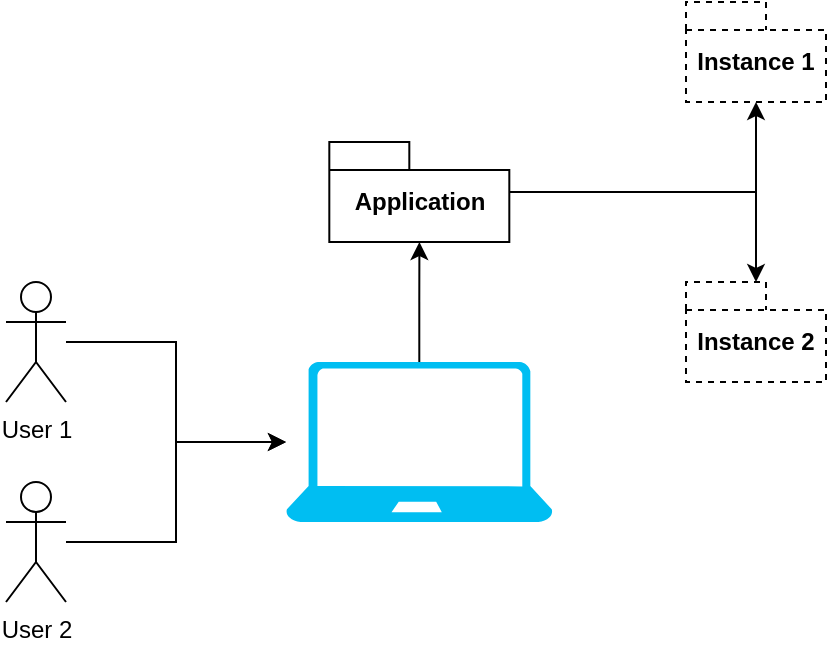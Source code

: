 <mxfile version="23.0.2" type="device" pages="7">
  <diagram name="Context" id="bhNFNjJeGuX9GsOC9ta-">
    <mxGraphModel dx="1038" dy="609" grid="1" gridSize="10" guides="1" tooltips="1" connect="1" arrows="1" fold="1" page="1" pageScale="1" pageWidth="850" pageHeight="1100" math="0" shadow="0">
      <root>
        <mxCell id="0" />
        <mxCell id="1" parent="0" />
        <mxCell id="pSl71pSTXlrzmbrMaKZo-5" style="edgeStyle=orthogonalEdgeStyle;rounded=0;orthogonalLoop=1;jettySize=auto;html=1;" parent="1" source="pSl71pSTXlrzmbrMaKZo-1" target="pSl71pSTXlrzmbrMaKZo-4" edge="1">
          <mxGeometry relative="1" as="geometry" />
        </mxCell>
        <mxCell id="pSl71pSTXlrzmbrMaKZo-1" value="" style="verticalLabelPosition=bottom;html=1;verticalAlign=top;align=center;strokeColor=none;fillColor=#00BEF2;shape=mxgraph.azure.laptop;pointerEvents=1;" parent="1" vertex="1">
          <mxGeometry x="320" y="360" width="133.33" height="80" as="geometry" />
        </mxCell>
        <mxCell id="pSl71pSTXlrzmbrMaKZo-3" style="edgeStyle=orthogonalEdgeStyle;rounded=0;orthogonalLoop=1;jettySize=auto;html=1;" parent="1" source="pSl71pSTXlrzmbrMaKZo-2" target="pSl71pSTXlrzmbrMaKZo-1" edge="1">
          <mxGeometry relative="1" as="geometry" />
        </mxCell>
        <mxCell id="pSl71pSTXlrzmbrMaKZo-2" value="User 1" style="shape=umlActor;verticalLabelPosition=bottom;verticalAlign=top;html=1;outlineConnect=0;" parent="1" vertex="1">
          <mxGeometry x="180" y="320" width="30" height="60" as="geometry" />
        </mxCell>
        <mxCell id="pSl71pSTXlrzmbrMaKZo-8" style="rounded=0;orthogonalLoop=1;jettySize=auto;html=1;edgeStyle=orthogonalEdgeStyle;" parent="1" source="pSl71pSTXlrzmbrMaKZo-4" target="pSl71pSTXlrzmbrMaKZo-7" edge="1">
          <mxGeometry relative="1" as="geometry" />
        </mxCell>
        <mxCell id="pSl71pSTXlrzmbrMaKZo-9" style="rounded=0;orthogonalLoop=1;jettySize=auto;html=1;edgeStyle=orthogonalEdgeStyle;" parent="1" source="pSl71pSTXlrzmbrMaKZo-4" target="pSl71pSTXlrzmbrMaKZo-6" edge="1">
          <mxGeometry relative="1" as="geometry" />
        </mxCell>
        <mxCell id="pSl71pSTXlrzmbrMaKZo-4" value="Application" style="shape=folder;fontStyle=1;spacingTop=10;tabWidth=40;tabHeight=14;tabPosition=left;html=1;whiteSpace=wrap;" parent="1" vertex="1">
          <mxGeometry x="341.66" y="250" width="90" height="50" as="geometry" />
        </mxCell>
        <mxCell id="pSl71pSTXlrzmbrMaKZo-6" value="Instance 1" style="shape=folder;fontStyle=1;spacingTop=10;tabWidth=40;tabHeight=14;tabPosition=left;html=1;whiteSpace=wrap;dashed=1;" parent="1" vertex="1">
          <mxGeometry x="520" y="180" width="70" height="50" as="geometry" />
        </mxCell>
        <mxCell id="pSl71pSTXlrzmbrMaKZo-7" value="Instance 2" style="shape=folder;fontStyle=1;spacingTop=10;tabWidth=40;tabHeight=14;tabPosition=left;html=1;whiteSpace=wrap;dashed=1;" parent="1" vertex="1">
          <mxGeometry x="520" y="320" width="70" height="50" as="geometry" />
        </mxCell>
        <mxCell id="jjPWrhFh3eJqjfaBg9_R-1" value="User 2" style="shape=umlActor;verticalLabelPosition=bottom;verticalAlign=top;html=1;outlineConnect=0;" parent="1" vertex="1">
          <mxGeometry x="180" y="420" width="30" height="60" as="geometry" />
        </mxCell>
        <mxCell id="jjPWrhFh3eJqjfaBg9_R-2" style="edgeStyle=orthogonalEdgeStyle;rounded=0;orthogonalLoop=1;jettySize=auto;html=1;" parent="1" source="jjPWrhFh3eJqjfaBg9_R-1" target="pSl71pSTXlrzmbrMaKZo-1" edge="1">
          <mxGeometry relative="1" as="geometry">
            <mxPoint x="220" y="360" as="sourcePoint" />
            <mxPoint x="330" y="420" as="targetPoint" />
          </mxGeometry>
        </mxCell>
      </root>
    </mxGraphModel>
  </diagram>
  <diagram id="YfSWPIhOiyoDC_2YbzMm" name="Container">
    <mxGraphModel dx="1038" dy="609" grid="1" gridSize="10" guides="1" tooltips="1" connect="1" arrows="1" fold="1" page="1" pageScale="1" pageWidth="850" pageHeight="1100" math="0" shadow="0">
      <root>
        <mxCell id="0" />
        <mxCell id="1" parent="0" />
        <mxCell id="1wEePem7Xzq0vYln5t2Y-3" style="rounded=0;orthogonalLoop=1;jettySize=auto;html=1;" parent="1" source="1wEePem7Xzq0vYln5t2Y-4" target="1wEePem7Xzq0vYln5t2Y-7" edge="1">
          <mxGeometry relative="1" as="geometry">
            <mxPoint x="160" y="355" as="targetPoint" />
          </mxGeometry>
        </mxCell>
        <mxCell id="1wEePem7Xzq0vYln5t2Y-4" value="User 1" style="shape=umlActor;verticalLabelPosition=bottom;verticalAlign=top;html=1;outlineConnect=0;" parent="1" vertex="1">
          <mxGeometry x="20" y="342.5" width="30" height="60" as="geometry" />
        </mxCell>
        <mxCell id="-X8dDXwGiVt5ZRrmZXKB-2" style="edgeStyle=orthogonalEdgeStyle;rounded=0;orthogonalLoop=1;jettySize=auto;html=1;endArrow=none;endFill=0;" parent="1" source="1wEePem7Xzq0vYln5t2Y-7" target="-X8dDXwGiVt5ZRrmZXKB-1" edge="1">
          <mxGeometry relative="1" as="geometry" />
        </mxCell>
        <mxCell id="1wEePem7Xzq0vYln5t2Y-7" value="Application&lt;br&gt;Instance 1&lt;br&gt;&lt;font style=&quot;font-size: 9px;&quot;&gt;&amp;lt;Windows Executable&amp;gt;&lt;/font&gt;" style="shape=folder;fontStyle=1;spacingTop=10;tabWidth=40;tabHeight=14;tabPosition=left;html=1;whiteSpace=wrap;verticalAlign=top;" parent="1" vertex="1">
          <mxGeometry x="170" y="210" width="290" height="400" as="geometry" />
        </mxCell>
        <mxCell id="-X8dDXwGiVt5ZRrmZXKB-1" value="Database&lt;br&gt;&lt;font style=&quot;font-size: 9px;&quot;&gt;&amp;lt;.ini file&amp;gt;&lt;/font&gt;" style="shape=cylinder3;whiteSpace=wrap;html=1;boundedLbl=1;backgroundOutline=1;size=15;" parent="1" vertex="1">
          <mxGeometry x="285" y="660" width="60" height="80" as="geometry" />
        </mxCell>
        <mxCell id="-X8dDXwGiVt5ZRrmZXKB-4" value="Core&lt;br&gt;&lt;font style=&quot;font-size: 9px;&quot;&gt;&amp;lt;static lib C++&amp;gt;&lt;/font&gt;" style="shape=folder;fontStyle=1;spacingTop=10;tabWidth=40;tabHeight=14;tabPosition=left;html=1;whiteSpace=wrap;verticalAlign=top;" parent="1" vertex="1">
          <mxGeometry x="210" y="412.5" width="200" height="187.5" as="geometry" />
        </mxCell>
        <mxCell id="-X8dDXwGiVt5ZRrmZXKB-5" value="View&lt;br&gt;&lt;font style=&quot;font-size: 9px;&quot;&gt;&amp;lt;C++ MFC&amp;gt;&lt;/font&gt;" style="shape=folder;fontStyle=1;spacingTop=10;tabWidth=40;tabHeight=14;tabPosition=left;html=1;whiteSpace=wrap;direction=east;" parent="1" vertex="1">
          <mxGeometry x="180" y="260" width="70" height="50" as="geometry" />
        </mxCell>
        <mxCell id="ozR2PHwVDr38781DvZO5-1" value="Controller&lt;br&gt;&lt;font style=&quot;font-size: 9px;&quot;&gt;&amp;lt;static lib C++&amp;gt;&lt;/font&gt;" style="shape=folder;fontStyle=1;spacingTop=10;tabWidth=40;tabHeight=14;tabPosition=left;html=1;whiteSpace=wrap;direction=east;" parent="1" vertex="1">
          <mxGeometry x="280" y="330" width="70" height="50" as="geometry" />
        </mxCell>
        <mxCell id="ozR2PHwVDr38781DvZO5-2" value="Model&lt;br&gt;&lt;font style=&quot;font-size: 9px;&quot;&gt;&amp;lt;static lib C++&amp;gt;&lt;/font&gt;" style="shape=folder;fontStyle=1;spacingTop=10;tabWidth=40;tabHeight=14;tabPosition=left;html=1;whiteSpace=wrap;direction=east;" parent="1" vertex="1">
          <mxGeometry x="380" y="260" width="70" height="50" as="geometry" />
        </mxCell>
        <mxCell id="FVSm044nXxiSf-tkB4p0-1" value="" style="endArrow=none;startArrow=none;endFill=0;startFill=0;html=1;rounded=0;" parent="1" source="ozR2PHwVDr38781DvZO5-1" target="ozR2PHwVDr38781DvZO5-2" edge="1">
          <mxGeometry width="160" relative="1" as="geometry">
            <mxPoint x="260" y="147.5" as="sourcePoint" />
            <mxPoint x="420" y="147.5" as="targetPoint" />
          </mxGeometry>
        </mxCell>
        <mxCell id="FVSm044nXxiSf-tkB4p0-2" value="" style="endArrow=none;startArrow=none;endFill=0;startFill=0;html=1;rounded=0;" parent="1" source="ozR2PHwVDr38781DvZO5-2" target="-X8dDXwGiVt5ZRrmZXKB-5" edge="1">
          <mxGeometry width="160" relative="1" as="geometry">
            <mxPoint x="270" y="327.5" as="sourcePoint" />
            <mxPoint x="340" y="337.5" as="targetPoint" />
          </mxGeometry>
        </mxCell>
        <mxCell id="FVSm044nXxiSf-tkB4p0-3" value="" style="endArrow=none;startArrow=none;endFill=0;startFill=0;html=1;rounded=0;" parent="1" source="ozR2PHwVDr38781DvZO5-1" target="-X8dDXwGiVt5ZRrmZXKB-5" edge="1">
          <mxGeometry width="160" relative="1" as="geometry">
            <mxPoint x="270" y="327.5" as="sourcePoint" />
            <mxPoint x="340" y="337.5" as="targetPoint" />
          </mxGeometry>
        </mxCell>
        <mxCell id="FVSm044nXxiSf-tkB4p0-4" value="Interfaces" style="shape=folder;fontStyle=1;spacingTop=10;tabWidth=40;tabHeight=14;tabPosition=left;html=1;whiteSpace=wrap;direction=east;" parent="1" vertex="1">
          <mxGeometry x="230" y="470" width="70" height="50" as="geometry" />
        </mxCell>
        <mxCell id="FVSm044nXxiSf-tkB4p0-5" value="Services" style="shape=folder;fontStyle=1;spacingTop=10;tabWidth=40;tabHeight=14;tabPosition=left;html=1;whiteSpace=wrap;direction=east;" parent="1" vertex="1">
          <mxGeometry x="230" y="535" width="70" height="50" as="geometry" />
        </mxCell>
        <mxCell id="FVSm044nXxiSf-tkB4p0-6" value="IPC" style="shape=folder;fontStyle=1;spacingTop=10;tabWidth=40;tabHeight=14;tabPosition=left;html=1;whiteSpace=wrap;direction=east;" parent="1" vertex="1">
          <mxGeometry x="320" y="470" width="70" height="50" as="geometry" />
        </mxCell>
        <mxCell id="FVSm044nXxiSf-tkB4p0-7" value="User 2" style="shape=umlActor;verticalLabelPosition=bottom;verticalAlign=top;html=1;outlineConnect=0;" parent="1" vertex="1">
          <mxGeometry x="690" y="600" width="30" height="60" as="geometry" />
        </mxCell>
        <mxCell id="FVSm044nXxiSf-tkB4p0-8" value="Application&lt;br&gt;Instance 2&lt;br&gt;&lt;font style=&quot;font-size: 9px;&quot;&gt;&amp;lt;Windows Executable&amp;gt;&lt;/font&gt;" style="shape=folder;fontStyle=1;spacingTop=10;tabWidth=40;tabHeight=14;tabPosition=left;html=1;whiteSpace=wrap;verticalAlign=middle;dashed=1;" parent="1" vertex="1">
          <mxGeometry x="640" y="455" width="130" height="85" as="geometry" />
        </mxCell>
        <mxCell id="FVSm044nXxiSf-tkB4p0-9" style="rounded=0;orthogonalLoop=1;jettySize=auto;html=1;" parent="1" source="FVSm044nXxiSf-tkB4p0-7" target="FVSm044nXxiSf-tkB4p0-8" edge="1">
          <mxGeometry relative="1" as="geometry">
            <mxPoint x="20" y="508" as="sourcePoint" />
            <mxPoint x="140" y="508" as="targetPoint" />
          </mxGeometry>
        </mxCell>
        <mxCell id="FVSm044nXxiSf-tkB4p0-10" value="Windows&lt;br&gt;Namedpipe&lt;br&gt;&lt;font style=&quot;font-size: 9px;&quot;&gt;&amp;lt;Windows&amp;gt;&lt;/font&gt;" style="shape=module;align=left;spacingLeft=20;align=center;verticalAlign=top;whiteSpace=wrap;html=1;" parent="1" vertex="1">
          <mxGeometry x="480" y="472.5" width="100" height="50" as="geometry" />
        </mxCell>
        <mxCell id="FVSm044nXxiSf-tkB4p0-12" value="" style="endArrow=block;startArrow=block;endFill=1;startFill=1;html=1;rounded=0;" parent="1" source="FVSm044nXxiSf-tkB4p0-6" target="FVSm044nXxiSf-tkB4p0-10" edge="1">
          <mxGeometry width="160" relative="1" as="geometry">
            <mxPoint x="780" y="775" as="sourcePoint" />
            <mxPoint x="940" y="775" as="targetPoint" />
          </mxGeometry>
        </mxCell>
        <mxCell id="FVSm044nXxiSf-tkB4p0-13" value="" style="endArrow=block;startArrow=block;endFill=1;startFill=1;html=1;rounded=0;" parent="1" source="FVSm044nXxiSf-tkB4p0-10" target="FVSm044nXxiSf-tkB4p0-8" edge="1">
          <mxGeometry width="160" relative="1" as="geometry">
            <mxPoint x="400" y="457.5" as="sourcePoint" />
            <mxPoint x="490" y="475.5" as="targetPoint" />
          </mxGeometry>
        </mxCell>
        <mxCell id="2CfOzfYXlUAA4IFILCV6-1" value="" style="endArrow=none;startArrow=none;endFill=0;startFill=0;html=1;rounded=0;" parent="1" target="-X8dDXwGiVt5ZRrmZXKB-4" edge="1">
          <mxGeometry width="160" relative="1" as="geometry">
            <mxPoint x="314.029" y="402.5" as="sourcePoint" />
            <mxPoint x="660" y="825" as="targetPoint" />
          </mxGeometry>
        </mxCell>
        <mxCell id="2CfOzfYXlUAA4IFILCV6-2" value="Repository" style="shape=folder;fontStyle=1;spacingTop=10;tabWidth=40;tabHeight=14;tabPosition=left;html=1;whiteSpace=wrap;direction=east;" parent="1" vertex="1">
          <mxGeometry x="320" y="535" width="70" height="50" as="geometry" />
        </mxCell>
      </root>
    </mxGraphModel>
  </diagram>
  <diagram id="zh-L2nxZg5w88ODMlK2U" name="Components">
    <mxGraphModel dx="1038" dy="609" grid="1" gridSize="10" guides="1" tooltips="1" connect="1" arrows="1" fold="1" page="1" pageScale="1" pageWidth="850" pageHeight="1100" math="0" shadow="0">
      <root>
        <mxCell id="0" />
        <mxCell id="1" parent="0" />
        <mxCell id="f-ZkHISDS4BJSjVXql65-1" value="Controller" style="shape=folder;fontStyle=1;spacingTop=10;tabWidth=40;tabHeight=14;tabPosition=left;html=1;whiteSpace=wrap;verticalAlign=top;" parent="1" vertex="1">
          <mxGeometry x="220" y="500" width="530" height="180" as="geometry" />
        </mxCell>
        <mxCell id="f-ZkHISDS4BJSjVXql65-2" value="View" style="shape=folder;fontStyle=1;spacingTop=10;tabWidth=40;tabHeight=14;tabPosition=left;html=1;whiteSpace=wrap;verticalAlign=top;" parent="1" vertex="1">
          <mxGeometry x="220" y="200" width="530" height="220" as="geometry" />
        </mxCell>
        <mxCell id="f-ZkHISDS4BJSjVXql65-3" style="edgeStyle=orthogonalEdgeStyle;rounded=0;orthogonalLoop=1;jettySize=auto;html=1;" parent="1" source="f-ZkHISDS4BJSjVXql65-4" target="f-ZkHISDS4BJSjVXql65-10" edge="1">
          <mxGeometry relative="1" as="geometry">
            <mxPoint x="450" y="170" as="sourcePoint" />
          </mxGeometry>
        </mxCell>
        <mxCell id="f-ZkHISDS4BJSjVXql65-4" value="User" style="shape=umlActor;verticalLabelPosition=bottom;verticalAlign=top;html=1;" parent="1" vertex="1">
          <mxGeometry x="505" y="110" width="30" height="60" as="geometry" />
        </mxCell>
        <mxCell id="f-ZkHISDS4BJSjVXql65-5" value="Create a &lt;br&gt;game&lt;br&gt;&amp;lt;MFC&amp;gt;" style="shape=module;align=left;spacingLeft=20;align=center;verticalAlign=middle;whiteSpace=wrap;html=1;" parent="1" vertex="1">
          <mxGeometry x="240" y="340" width="100" height="50" as="geometry" />
        </mxCell>
        <mxCell id="f-ZkHISDS4BJSjVXql65-6" value="Join in&amp;nbsp;&lt;br&gt;a game&lt;br&gt;&amp;lt;MFC&amp;gt;" style="shape=module;align=left;spacingLeft=20;align=center;verticalAlign=middle;whiteSpace=wrap;html=1;" parent="1" vertex="1">
          <mxGeometry x="405" y="340" width="100" height="50" as="geometry" />
        </mxCell>
        <mxCell id="f-ZkHISDS4BJSjVXql65-7" value="Play the&lt;br&gt;game&lt;br&gt;&amp;lt;MFC&amp;gt;" style="shape=module;align=left;spacingLeft=20;align=center;verticalAlign=middle;whiteSpace=wrap;html=1;" parent="1" vertex="1">
          <mxGeometry x="620" y="338" width="100" height="50" as="geometry" />
        </mxCell>
        <mxCell id="f-ZkHISDS4BJSjVXql65-8" style="edgeStyle=orthogonalEdgeStyle;rounded=0;orthogonalLoop=1;jettySize=auto;html=1;exitX=0.5;exitY=1;exitDx=0;exitDy=0;" parent="1" source="f-ZkHISDS4BJSjVXql65-10" target="f-ZkHISDS4BJSjVXql65-5" edge="1">
          <mxGeometry relative="1" as="geometry" />
        </mxCell>
        <mxCell id="f-ZkHISDS4BJSjVXql65-9" style="edgeStyle=orthogonalEdgeStyle;rounded=0;orthogonalLoop=1;jettySize=auto;html=1;exitX=0.5;exitY=1;exitDx=0;exitDy=0;" parent="1" source="f-ZkHISDS4BJSjVXql65-10" target="f-ZkHISDS4BJSjVXql65-6" edge="1">
          <mxGeometry relative="1" as="geometry" />
        </mxCell>
        <mxCell id="f-ZkHISDS4BJSjVXql65-10" value="Menu&lt;br&gt;&amp;lt;MFC&amp;gt;" style="shape=module;align=left;spacingLeft=20;align=center;verticalAlign=middle;whiteSpace=wrap;html=1;" parent="1" vertex="1">
          <mxGeometry x="320" y="240" width="100" height="50" as="geometry" />
        </mxCell>
        <mxCell id="f-ZkHISDS4BJSjVXql65-11" value="Menu Controller&lt;br&gt;&amp;lt;Static Lib&amp;gt;" style="shape=module;align=left;spacingLeft=20;align=center;verticalAlign=middle;whiteSpace=wrap;html=1;" parent="1" vertex="1">
          <mxGeometry x="300" y="540" width="100" height="50" as="geometry" />
        </mxCell>
        <mxCell id="f-ZkHISDS4BJSjVXql65-12" style="edgeStyle=orthogonalEdgeStyle;rounded=0;orthogonalLoop=1;jettySize=auto;html=1;" parent="1" source="f-ZkHISDS4BJSjVXql65-13" target="f-ZkHISDS4BJSjVXql65-14" edge="1">
          <mxGeometry relative="1" as="geometry" />
        </mxCell>
        <mxCell id="f-ZkHISDS4BJSjVXql65-13" value="Game Controller&lt;br&gt;&amp;lt;Static Lib&amp;gt;" style="shape=module;align=left;spacingLeft=20;align=center;verticalAlign=middle;whiteSpace=wrap;html=1;" parent="1" vertex="1">
          <mxGeometry x="625" y="540" width="100" height="50" as="geometry" />
        </mxCell>
        <mxCell id="f-ZkHISDS4BJSjVXql65-14" value="Communication&lt;br&gt;Controller&lt;br&gt;&amp;lt;Namedpipe&amp;gt;" style="shape=folder;fontStyle=1;spacingTop=10;tabWidth=40;tabHeight=14;tabPosition=left;html=1;whiteSpace=wrap;" parent="1" vertex="1">
          <mxGeometry x="440" y="585" width="120" height="70" as="geometry" />
        </mxCell>
        <mxCell id="f-ZkHISDS4BJSjVXql65-15" style="edgeStyle=orthogonalEdgeStyle;rounded=0;orthogonalLoop=1;jettySize=auto;html=1;exitX=0.5;exitY=1;exitDx=0;exitDy=0;entryX=0;entryY=0;entryDx=0;entryDy=42;entryPerimeter=0;" parent="1" source="f-ZkHISDS4BJSjVXql65-11" target="f-ZkHISDS4BJSjVXql65-14" edge="1">
          <mxGeometry relative="1" as="geometry" />
        </mxCell>
        <mxCell id="f-ZkHISDS4BJSjVXql65-16" value="Model" style="shape=folder;fontStyle=1;spacingTop=10;tabWidth=40;tabHeight=14;tabPosition=left;html=1;whiteSpace=wrap;verticalAlign=top;" parent="1" vertex="1">
          <mxGeometry x="220" y="770" width="530" height="120" as="geometry" />
        </mxCell>
        <mxCell id="f-ZkHISDS4BJSjVXql65-17" value="GameModel" style="shape=module;align=left;spacingLeft=20;align=center;verticalAlign=middle;whiteSpace=wrap;html=1;" parent="1" vertex="1">
          <mxGeometry x="440" y="815" width="100" height="50" as="geometry" />
        </mxCell>
        <mxCell id="f-ZkHISDS4BJSjVXql65-18" value="CardsDeck&lt;br&gt;Model" style="shape=module;align=left;spacingLeft=20;align=center;verticalAlign=middle;whiteSpace=wrap;html=1;" parent="1" vertex="1">
          <mxGeometry x="590" y="815" width="100" height="50" as="geometry" />
        </mxCell>
        <mxCell id="f-ZkHISDS4BJSjVXql65-19" value="CardsHand&lt;br&gt;Model" style="shape=module;align=left;spacingLeft=20;align=center;verticalAlign=middle;whiteSpace=wrap;html=1;" parent="1" vertex="1">
          <mxGeometry x="290" y="815" width="100" height="50" as="geometry" />
        </mxCell>
        <mxCell id="f-ZkHISDS4BJSjVXql65-20" value="" style="shape=flexArrow;endArrow=classic;html=1;rounded=0;" parent="1" source="f-ZkHISDS4BJSjVXql65-2" target="f-ZkHISDS4BJSjVXql65-1" edge="1">
          <mxGeometry width="50" height="50" relative="1" as="geometry">
            <mxPoint x="340" y="460" as="sourcePoint" />
            <mxPoint x="390" y="410" as="targetPoint" />
          </mxGeometry>
        </mxCell>
        <mxCell id="f-ZkHISDS4BJSjVXql65-21" value="" style="shape=flexArrow;endArrow=classic;html=1;rounded=0;" parent="1" source="f-ZkHISDS4BJSjVXql65-1" target="f-ZkHISDS4BJSjVXql65-16" edge="1">
          <mxGeometry width="50" height="50" relative="1" as="geometry">
            <mxPoint x="495" y="410" as="sourcePoint" />
            <mxPoint x="495" y="510" as="targetPoint" />
          </mxGeometry>
        </mxCell>
        <mxCell id="f-ZkHISDS4BJSjVXql65-22" style="edgeStyle=orthogonalEdgeStyle;rounded=0;orthogonalLoop=1;jettySize=auto;html=1;exitX=0.5;exitY=1;exitDx=0;exitDy=0;entryX=0;entryY=0;entryDx=0;entryDy=35;entryPerimeter=0;" parent="1" source="f-ZkHISDS4BJSjVXql65-5" target="f-ZkHISDS4BJSjVXql65-7" edge="1">
          <mxGeometry relative="1" as="geometry">
            <Array as="points">
              <mxPoint x="290" y="410" />
              <mxPoint x="560" y="410" />
              <mxPoint x="560" y="373" />
            </Array>
          </mxGeometry>
        </mxCell>
        <mxCell id="f-ZkHISDS4BJSjVXql65-23" style="edgeStyle=orthogonalEdgeStyle;rounded=0;orthogonalLoop=1;jettySize=auto;html=1;exitX=1;exitY=0.25;exitDx=0;exitDy=0;entryX=0;entryY=0;entryDx=0;entryDy=15;entryPerimeter=0;" parent="1" source="f-ZkHISDS4BJSjVXql65-6" target="f-ZkHISDS4BJSjVXql65-7" edge="1">
          <mxGeometry relative="1" as="geometry" />
        </mxCell>
      </root>
    </mxGraphModel>
  </diagram>
  <diagram id="y-PY5njiOL9PtVFfxd4t" name="Code">
    <mxGraphModel dx="2926" dy="1218" grid="1" gridSize="10" guides="1" tooltips="1" connect="1" arrows="1" fold="1" page="1" pageScale="1" pageWidth="850" pageHeight="1100" math="0" shadow="0">
      <root>
        <mxCell id="0" />
        <mxCell id="1" parent="0" />
        <mxCell id="3PwkSRxUZHlSFnIS-Jco-7" value="Model&lt;br&gt;«abastract»" style="swimlane;fontStyle=0;childLayout=stackLayout;horizontal=1;startSize=26;fillColor=none;horizontalStack=0;resizeParent=1;resizeParentMax=0;resizeLast=0;collapsible=1;marginBottom=0;whiteSpace=wrap;html=1;" parent="1" vertex="1">
          <mxGeometry x="-400" y="293" width="190" height="138" as="geometry" />
        </mxCell>
        <mxCell id="_G_kmz0bifag19VmAAJ6-11" value="# _view: View" style="text;strokeColor=none;fillColor=none;align=left;verticalAlign=top;spacingLeft=4;spacingRight=4;overflow=hidden;rotatable=0;points=[[0,0.5],[1,0.5]];portConstraint=eastwest;whiteSpace=wrap;html=1;" parent="3PwkSRxUZHlSFnIS-Jco-7" vertex="1">
          <mxGeometry y="26" width="190" height="26" as="geometry" />
        </mxCell>
        <mxCell id="_G_kmz0bifag19VmAAJ6-10" value="" style="line;strokeWidth=1;fillColor=none;align=left;verticalAlign=middle;spacingTop=-1;spacingLeft=3;spacingRight=3;rotatable=0;labelPosition=right;points=[];portConstraint=eastwest;strokeColor=inherit;" parent="3PwkSRxUZHlSFnIS-Jco-7" vertex="1">
          <mxGeometry y="52" width="190" height="8" as="geometry" />
        </mxCell>
        <mxCell id="3PwkSRxUZHlSFnIS-Jco-8" value="+ Attach(observer: View): void" style="text;strokeColor=none;fillColor=none;align=left;verticalAlign=top;spacingLeft=4;spacingRight=4;overflow=hidden;rotatable=0;points=[[0,0.5],[1,0.5]];portConstraint=eastwest;whiteSpace=wrap;html=1;" parent="3PwkSRxUZHlSFnIS-Jco-7" vertex="1">
          <mxGeometry y="60" width="190" height="26" as="geometry" />
        </mxCell>
        <mxCell id="3PwkSRxUZHlSFnIS-Jco-9" value="+ Detach(observer: View): void" style="text;strokeColor=none;fillColor=none;align=left;verticalAlign=top;spacingLeft=4;spacingRight=4;overflow=hidden;rotatable=0;points=[[0,0.5],[1,0.5]];portConstraint=eastwest;whiteSpace=wrap;html=1;" parent="3PwkSRxUZHlSFnIS-Jco-7" vertex="1">
          <mxGeometry y="86" width="190" height="26" as="geometry" />
        </mxCell>
        <mxCell id="3PwkSRxUZHlSFnIS-Jco-10" value="+ Notify(): void" style="text;strokeColor=none;fillColor=none;align=left;verticalAlign=top;spacingLeft=4;spacingRight=4;overflow=hidden;rotatable=0;points=[[0,0.5],[1,0.5]];portConstraint=eastwest;whiteSpace=wrap;html=1;" parent="3PwkSRxUZHlSFnIS-Jco-7" vertex="1">
          <mxGeometry y="112" width="190" height="26" as="geometry" />
        </mxCell>
        <mxCell id="3PwkSRxUZHlSFnIS-Jco-12" value="View&lt;br&gt;«abastract»" style="swimlane;fontStyle=0;childLayout=stackLayout;horizontal=1;startSize=26;fillColor=none;horizontalStack=0;resizeParent=1;resizeParentMax=0;resizeLast=0;collapsible=1;marginBottom=0;whiteSpace=wrap;html=1;" parent="1" vertex="1">
          <mxGeometry x="-50" y="319" width="190" height="86" as="geometry" />
        </mxCell>
        <mxCell id="_G_kmz0bifag19VmAAJ6-12" value="# _controller: Controller" style="text;strokeColor=none;fillColor=none;align=left;verticalAlign=top;spacingLeft=4;spacingRight=4;overflow=hidden;rotatable=0;points=[[0,0.5],[1,0.5]];portConstraint=eastwest;whiteSpace=wrap;html=1;" parent="3PwkSRxUZHlSFnIS-Jco-12" vertex="1">
          <mxGeometry y="26" width="190" height="26" as="geometry" />
        </mxCell>
        <mxCell id="_G_kmz0bifag19VmAAJ6-13" value="" style="line;strokeWidth=1;fillColor=none;align=left;verticalAlign=middle;spacingTop=-1;spacingLeft=3;spacingRight=3;rotatable=0;labelPosition=right;points=[];portConstraint=eastwest;strokeColor=inherit;" parent="3PwkSRxUZHlSFnIS-Jco-12" vertex="1">
          <mxGeometry y="52" width="190" height="8" as="geometry" />
        </mxCell>
        <mxCell id="3PwkSRxUZHlSFnIS-Jco-13" value="+ Update(): void" style="text;strokeColor=none;fillColor=none;align=left;verticalAlign=top;spacingLeft=4;spacingRight=4;overflow=hidden;rotatable=0;points=[[0,0.5],[1,0.5]];portConstraint=eastwest;whiteSpace=wrap;html=1;" parent="3PwkSRxUZHlSFnIS-Jco-12" vertex="1">
          <mxGeometry y="60" width="190" height="26" as="geometry" />
        </mxCell>
        <mxCell id="3PwkSRxUZHlSFnIS-Jco-16" value="Update View" style="endArrow=open;endFill=1;endSize=12;html=1;rounded=0;" parent="1" source="3PwkSRxUZHlSFnIS-Jco-7" target="3PwkSRxUZHlSFnIS-Jco-12" edge="1">
          <mxGeometry width="160" relative="1" as="geometry">
            <mxPoint x="-100" y="510" as="sourcePoint" />
            <mxPoint x="60" y="510" as="targetPoint" />
          </mxGeometry>
        </mxCell>
        <mxCell id="3PwkSRxUZHlSFnIS-Jco-17" value="Controller&lt;br&gt;«abastract»" style="swimlane;fontStyle=0;childLayout=stackLayout;horizontal=1;startSize=26;fillColor=none;horizontalStack=0;resizeParent=1;resizeParentMax=0;resizeLast=0;collapsible=1;marginBottom=0;whiteSpace=wrap;html=1;" parent="1" vertex="1">
          <mxGeometry x="280" y="336" width="190" height="52" as="geometry" />
        </mxCell>
        <mxCell id="3PwkSRxUZHlSFnIS-Jco-18" value="+ Execute(): void" style="text;strokeColor=none;fillColor=none;align=left;verticalAlign=top;spacingLeft=4;spacingRight=4;overflow=hidden;rotatable=0;points=[[0,0.5],[1,0.5]];portConstraint=eastwest;whiteSpace=wrap;html=1;" parent="3PwkSRxUZHlSFnIS-Jco-17" vertex="1">
          <mxGeometry y="26" width="190" height="26" as="geometry" />
        </mxCell>
        <mxCell id="3PwkSRxUZHlSFnIS-Jco-20" value="Execute Event" style="endArrow=diamondThin;endFill=0;endSize=24;html=1;rounded=0;" parent="1" source="3PwkSRxUZHlSFnIS-Jco-17" target="3PwkSRxUZHlSFnIS-Jco-12" edge="1">
          <mxGeometry width="160" relative="1" as="geometry">
            <mxPoint x="-100" y="510" as="sourcePoint" />
            <mxPoint x="60" y="510" as="targetPoint" />
          </mxGeometry>
        </mxCell>
        <mxCell id="fhw6qKguCfUVbPXchhiE-1" value="MenuView" style="html=1;whiteSpace=wrap;" parent="1" vertex="1">
          <mxGeometry x="-10" y="200" width="110" height="50" as="geometry" />
        </mxCell>
        <mxCell id="fhw6qKguCfUVbPXchhiE-2" value="Extends" style="endArrow=block;endSize=16;endFill=0;html=1;rounded=0;" parent="1" source="fhw6qKguCfUVbPXchhiE-1" target="3PwkSRxUZHlSFnIS-Jco-12" edge="1">
          <mxGeometry width="160" relative="1" as="geometry">
            <mxPoint x="-100" y="510" as="sourcePoint" />
            <mxPoint x="60" y="510" as="targetPoint" />
          </mxGeometry>
        </mxCell>
        <mxCell id="fhw6qKguCfUVbPXchhiE-3" value="GameModel" style="html=1;whiteSpace=wrap;" parent="1" vertex="1">
          <mxGeometry x="-360" y="120" width="110" height="50" as="geometry" />
        </mxCell>
        <mxCell id="gD5aUngzIBKd3LAfkTSa-1" value="Extends" style="endArrow=block;endSize=16;endFill=0;html=1;rounded=0;" parent="1" source="fhw6qKguCfUVbPXchhiE-3" target="3PwkSRxUZHlSFnIS-Jco-7" edge="1">
          <mxGeometry width="160" relative="1" as="geometry">
            <mxPoint x="55" y="500" as="sourcePoint" />
            <mxPoint x="55" y="398" as="targetPoint" />
          </mxGeometry>
        </mxCell>
        <mxCell id="gD5aUngzIBKd3LAfkTSa-2" value="" style="endArrow=open;endFill=1;endSize=12;html=1;rounded=0;" parent="1" source="fhw6qKguCfUVbPXchhiE-1" target="fhw6qKguCfUVbPXchhiE-3" edge="1">
          <mxGeometry width="160" relative="1" as="geometry">
            <mxPoint x="-100" y="120" as="sourcePoint" />
            <mxPoint x="60" y="120" as="targetPoint" />
          </mxGeometry>
        </mxCell>
        <mxCell id="gD5aUngzIBKd3LAfkTSa-3" value="MenuController" style="html=1;whiteSpace=wrap;" parent="1" vertex="1">
          <mxGeometry x="320" y="120" width="110" height="50" as="geometry" />
        </mxCell>
        <mxCell id="gD5aUngzIBKd3LAfkTSa-4" value="Update Model" style="endArrow=open;endFill=1;endSize=12;html=1;rounded=0;" parent="1" source="gD5aUngzIBKd3LAfkTSa-3" target="fhw6qKguCfUVbPXchhiE-3" edge="1">
          <mxGeometry width="160" relative="1" as="geometry">
            <mxPoint x="-100" y="120" as="sourcePoint" />
            <mxPoint x="60" y="120" as="targetPoint" />
          </mxGeometry>
        </mxCell>
        <mxCell id="gD5aUngzIBKd3LAfkTSa-5" value="Extends" style="endArrow=block;endSize=16;endFill=0;html=1;rounded=0;" parent="1" source="gD5aUngzIBKd3LAfkTSa-3" target="3PwkSRxUZHlSFnIS-Jco-17" edge="1">
          <mxGeometry width="160" relative="1" as="geometry">
            <mxPoint x="115" y="480" as="sourcePoint" />
            <mxPoint x="115" y="398" as="targetPoint" />
          </mxGeometry>
        </mxCell>
        <mxCell id="LLP7hcogkkfE6fPHFmjw-1" value="Communication&lt;br&gt;Service&lt;br&gt;«static»" style="html=1;whiteSpace=wrap;" parent="1" vertex="1">
          <mxGeometry x="600" y="319" width="110" height="50" as="geometry" />
        </mxCell>
        <mxCell id="UdcmSyiatZPPUXhqBmFO-1" value="Use" style="endArrow=open;endSize=12;dashed=1;html=1;rounded=0;" parent="1" source="gD5aUngzIBKd3LAfkTSa-3" target="LLP7hcogkkfE6fPHFmjw-1" edge="1">
          <mxGeometry width="160" relative="1" as="geometry">
            <mxPoint x="300" y="150" as="sourcePoint" />
            <mxPoint x="460" y="150" as="targetPoint" />
          </mxGeometry>
        </mxCell>
        <mxCell id="M22cZxoEYlP7F5pBNacU-1" value="GameView" style="html=1;whiteSpace=wrap;" parent="1" vertex="1">
          <mxGeometry x="-10" y="490" width="110" height="50" as="geometry" />
        </mxCell>
        <mxCell id="M22cZxoEYlP7F5pBNacU-2" value="Extends" style="endArrow=block;endSize=16;endFill=0;html=1;rounded=0;" parent="1" source="M22cZxoEYlP7F5pBNacU-1" target="3PwkSRxUZHlSFnIS-Jco-12" edge="1">
          <mxGeometry width="160" relative="1" as="geometry">
            <mxPoint x="55" y="260" as="sourcePoint" />
            <mxPoint x="55" y="346" as="targetPoint" />
          </mxGeometry>
        </mxCell>
        <mxCell id="_G_kmz0bifag19VmAAJ6-1" value="Menu Controller vai abrir GameView" style="shape=note;whiteSpace=wrap;html=1;backgroundOutline=1;darkOpacity=0.05;size=13;fillColor=#f5f5f5;fontColor=#333333;strokeColor=#666666;" parent="1" vertex="1">
          <mxGeometry x="320" y="50" width="100" height="60" as="geometry" />
        </mxCell>
        <mxCell id="-67GQJteg1UTAuWHQDfB-1" value="GameController" style="html=1;whiteSpace=wrap;" parent="1" vertex="1">
          <mxGeometry x="450" y="540" width="110" height="50" as="geometry" />
        </mxCell>
        <mxCell id="-67GQJteg1UTAuWHQDfB-2" value="Extends" style="endArrow=block;endSize=16;endFill=0;html=1;rounded=0;" parent="1" source="-67GQJteg1UTAuWHQDfB-1" target="3PwkSRxUZHlSFnIS-Jco-17" edge="1">
          <mxGeometry width="160" relative="1" as="geometry">
            <mxPoint x="55" y="500" as="sourcePoint" />
            <mxPoint x="55" y="415" as="targetPoint" />
          </mxGeometry>
        </mxCell>
        <mxCell id="-67GQJteg1UTAuWHQDfB-3" value="GameModel" style="html=1;whiteSpace=wrap;" parent="1" vertex="1">
          <mxGeometry x="-280" y="540" width="110" height="50" as="geometry" />
        </mxCell>
        <mxCell id="uiT9UXzZy-qLnOOmX24Q-1" value="CardsDeckModel" style="html=1;whiteSpace=wrap;" parent="1" vertex="1">
          <mxGeometry x="-390" y="600" width="110" height="50" as="geometry" />
        </mxCell>
        <mxCell id="uiT9UXzZy-qLnOOmX24Q-2" value="CardsHandModel" style="html=1;whiteSpace=wrap;" parent="1" vertex="1">
          <mxGeometry x="-500" y="670" width="110" height="50" as="geometry" />
        </mxCell>
        <mxCell id="uiT9UXzZy-qLnOOmX24Q-3" value="Extends" style="endArrow=block;endSize=16;endFill=0;html=1;rounded=0;" parent="1" source="uiT9UXzZy-qLnOOmX24Q-2" target="3PwkSRxUZHlSFnIS-Jco-7" edge="1">
          <mxGeometry width="160" relative="1" as="geometry">
            <mxPoint x="55" y="500" as="sourcePoint" />
            <mxPoint x="55" y="415" as="targetPoint" />
          </mxGeometry>
        </mxCell>
        <mxCell id="uiT9UXzZy-qLnOOmX24Q-4" value="Extends" style="endArrow=block;endSize=16;endFill=0;html=1;rounded=0;" parent="1" source="uiT9UXzZy-qLnOOmX24Q-1" target="3PwkSRxUZHlSFnIS-Jco-7" edge="1">
          <mxGeometry width="160" relative="1" as="geometry">
            <mxPoint x="-423" y="680" as="sourcePoint" />
            <mxPoint x="-247" y="303" as="targetPoint" />
          </mxGeometry>
        </mxCell>
        <mxCell id="uiT9UXzZy-qLnOOmX24Q-5" value="Extends" style="endArrow=block;endSize=16;endFill=0;html=1;rounded=0;" parent="1" source="-67GQJteg1UTAuWHQDfB-3" target="3PwkSRxUZHlSFnIS-Jco-7" edge="1">
          <mxGeometry width="160" relative="1" as="geometry">
            <mxPoint x="-322" y="610" as="sourcePoint" />
            <mxPoint x="-303" y="441" as="targetPoint" />
          </mxGeometry>
        </mxCell>
        <mxCell id="dGFLs2pXWuz_4kTNkPo_-1" value="CardsDeck&lt;br&gt;Controller" style="html=1;whiteSpace=wrap;" parent="1" vertex="1">
          <mxGeometry x="340" y="600" width="110" height="50" as="geometry" />
        </mxCell>
        <mxCell id="5MX5fSQBiE4emy9LXv4X-1" value="CardsHand&lt;br&gt;Controller" style="html=1;whiteSpace=wrap;" parent="1" vertex="1">
          <mxGeometry x="230" y="670" width="110" height="50" as="geometry" />
        </mxCell>
        <mxCell id="G_Em-X0D_XDzFX3RnVdt-1" value="Extends" style="endArrow=block;endSize=16;endFill=0;html=1;rounded=0;" parent="1" source="dGFLs2pXWuz_4kTNkPo_-1" target="3PwkSRxUZHlSFnIS-Jco-17" edge="1">
          <mxGeometry width="160" relative="1" as="geometry">
            <mxPoint x="315" y="550" as="sourcePoint" />
            <mxPoint x="375" y="398" as="targetPoint" />
          </mxGeometry>
        </mxCell>
        <mxCell id="G_Em-X0D_XDzFX3RnVdt-2" value="Extends" style="endArrow=block;endSize=16;endFill=0;html=1;rounded=0;" parent="1" source="5MX5fSQBiE4emy9LXv4X-1" target="3PwkSRxUZHlSFnIS-Jco-17" edge="1">
          <mxGeometry width="160" relative="1" as="geometry">
            <mxPoint x="412" y="610" as="sourcePoint" />
            <mxPoint x="388" y="398" as="targetPoint" />
          </mxGeometry>
        </mxCell>
        <mxCell id="xEy0sz6QFoDKtQL4clgj-1" value="Update Model" style="endArrow=open;endFill=1;endSize=12;html=1;rounded=0;" parent="1" source="-67GQJteg1UTAuWHQDfB-1" target="-67GQJteg1UTAuWHQDfB-3" edge="1">
          <mxGeometry width="160" relative="1" as="geometry">
            <mxPoint x="330" y="155" as="sourcePoint" />
            <mxPoint x="-240" y="155" as="targetPoint" />
          </mxGeometry>
        </mxCell>
        <mxCell id="xEy0sz6QFoDKtQL4clgj-2" value="Update Model" style="endArrow=open;endFill=1;endSize=12;html=1;rounded=0;" parent="1" source="dGFLs2pXWuz_4kTNkPo_-1" target="uiT9UXzZy-qLnOOmX24Q-1" edge="1">
          <mxGeometry width="160" relative="1" as="geometry">
            <mxPoint x="250" y="575" as="sourcePoint" />
            <mxPoint x="-160" y="575" as="targetPoint" />
          </mxGeometry>
        </mxCell>
        <mxCell id="xEy0sz6QFoDKtQL4clgj-3" value="Update Model" style="endArrow=open;endFill=1;endSize=12;html=1;rounded=0;" parent="1" source="5MX5fSQBiE4emy9LXv4X-1" target="uiT9UXzZy-qLnOOmX24Q-2" edge="1">
          <mxGeometry width="160" relative="1" as="geometry">
            <mxPoint x="360" y="635" as="sourcePoint" />
            <mxPoint x="-270" y="635" as="targetPoint" />
          </mxGeometry>
        </mxCell>
        <mxCell id="xEy0sz6QFoDKtQL4clgj-4" value="Use" style="endArrow=open;endSize=12;dashed=1;html=1;rounded=0;" parent="1" source="-67GQJteg1UTAuWHQDfB-1" target="LLP7hcogkkfE6fPHFmjw-1" edge="1">
          <mxGeometry width="160" relative="1" as="geometry">
            <mxPoint x="440" y="178" as="sourcePoint" />
            <mxPoint x="570" y="232" as="targetPoint" />
          </mxGeometry>
        </mxCell>
        <mxCell id="eo2tmGjgIroqgGuJcDji-1" value="GameRound&lt;br&gt;Service&lt;br&gt;«singleton»" style="html=1;whiteSpace=wrap;" parent="1" vertex="1">
          <mxGeometry x="600" y="700" width="110" height="50" as="geometry" />
        </mxCell>
        <mxCell id="eo2tmGjgIroqgGuJcDji-3" value="Use" style="endArrow=open;endSize=12;dashed=1;html=1;rounded=0;" parent="1" source="dGFLs2pXWuz_4kTNkPo_-1" target="eo2tmGjgIroqgGuJcDji-1" edge="1">
          <mxGeometry width="160" relative="1" as="geometry">
            <mxPoint x="346" y="550" as="sourcePoint" />
            <mxPoint x="624" y="379" as="targetPoint" />
          </mxGeometry>
        </mxCell>
        <mxCell id="eo2tmGjgIroqgGuJcDji-4" value="Use" style="endArrow=open;endSize=12;dashed=1;html=1;rounded=0;" parent="1" source="5MX5fSQBiE4emy9LXv4X-1" target="eo2tmGjgIroqgGuJcDji-1" edge="1">
          <mxGeometry width="160" relative="1" as="geometry">
            <mxPoint x="470" y="624" as="sourcePoint" />
            <mxPoint x="610" y="596" as="targetPoint" />
          </mxGeometry>
        </mxCell>
        <mxCell id="eo2tmGjgIroqgGuJcDji-5" value="Use" style="endArrow=open;endSize=12;dashed=1;html=1;rounded=0;entryX=0.5;entryY=0;entryDx=0;entryDy=0;" parent="1" source="-67GQJteg1UTAuWHQDfB-1" target="eo2tmGjgIroqgGuJcDji-1" edge="1">
          <mxGeometry width="160" relative="1" as="geometry">
            <mxPoint x="554" y="680" as="sourcePoint" />
            <mxPoint x="636" y="610" as="targetPoint" />
          </mxGeometry>
        </mxCell>
      </root>
    </mxGraphModel>
  </diagram>
  <diagram id="GJoT0Bo-H3G5ljHg5LjK" name="ClassDiagram">
    <mxGraphModel dx="1745" dy="4823" grid="1" gridSize="10" guides="1" tooltips="1" connect="1" arrows="1" fold="1" page="1" pageScale="1" pageWidth="850" pageHeight="1100" math="0" shadow="0">
      <root>
        <mxCell id="0" />
        <mxCell id="1" parent="0" />
        <mxCell id="znqzZ46XXqaPFybx2wP2-1" value="Controller" style="swimlane;whiteSpace=wrap;html=1;" parent="1" vertex="1">
          <mxGeometry x="1100" y="-800" width="1320" height="1020" as="geometry" />
        </mxCell>
        <mxCell id="znqzZ46XXqaPFybx2wP2-2" value="GameService" style="swimlane;fontStyle=0;childLayout=stackLayout;horizontal=1;startSize=26;fillColor=none;horizontalStack=0;resizeParent=1;resizeParentMax=0;resizeLast=0;collapsible=1;marginBottom=0;whiteSpace=wrap;html=1;" parent="znqzZ46XXqaPFybx2wP2-1" vertex="1">
          <mxGeometry x="480" y="210" width="370" height="700" as="geometry" />
        </mxCell>
        <mxCell id="znqzZ46XXqaPFybx2wP2-3" value="- _gameRepository: GameRepository;" style="text;strokeColor=none;fillColor=none;align=left;verticalAlign=top;spacingLeft=4;spacingRight=4;overflow=hidden;rotatable=0;points=[[0,0.5],[1,0.5]];portConstraint=eastwest;whiteSpace=wrap;html=1;" parent="znqzZ46XXqaPFybx2wP2-2" vertex="1">
          <mxGeometry y="26" width="370" height="26" as="geometry" />
        </mxCell>
        <mxCell id="znqzZ46XXqaPFybx2wP2-4" value="" style="line;strokeWidth=1;fillColor=none;align=left;verticalAlign=middle;spacingTop=-1;spacingLeft=3;spacingRight=3;rotatable=0;labelPosition=right;points=[];portConstraint=eastwest;strokeColor=inherit;" parent="znqzZ46XXqaPFybx2wP2-2" vertex="1">
          <mxGeometry y="52" width="370" height="8" as="geometry" />
        </mxCell>
        <mxCell id="znqzZ46XXqaPFybx2wP2-5" value="&lt;div&gt;+ MonitoringPartnerConnection(bool isPartnerConnected,&lt;span style=&quot;background-color: initial;&quot;&gt;GameModel&amp;amp; currentGame): void&lt;/span&gt;&lt;/div&gt;" style="text;strokeColor=none;fillColor=none;align=left;verticalAlign=top;spacingLeft=4;spacingRight=4;overflow=hidden;rotatable=0;points=[[0,0.5],[1,0.5]];portConstraint=eastwest;whiteSpace=wrap;html=1;" parent="znqzZ46XXqaPFybx2wP2-2" vertex="1">
          <mxGeometry y="60" width="370" height="40" as="geometry" />
        </mxCell>
        <mxCell id="znqzZ46XXqaPFybx2wP2-6" value="+ GameModel SaveGame(GameModel&amp;amp; game): GameModel" style="text;strokeColor=none;fillColor=none;align=left;verticalAlign=top;spacingLeft=4;spacingRight=4;overflow=hidden;rotatable=0;points=[[0,0.5],[1,0.5]];portConstraint=eastwest;whiteSpace=wrap;html=1;" parent="znqzZ46XXqaPFybx2wP2-2" vertex="1">
          <mxGeometry y="100" width="370" height="30" as="geometry" />
        </mxCell>
        <mxCell id="znqzZ46XXqaPFybx2wP2-7" value="+ UpdateGame(GameModel&amp;amp; game): void&amp;nbsp;" style="text;strokeColor=none;fillColor=none;align=left;verticalAlign=top;spacingLeft=4;spacingRight=4;overflow=hidden;rotatable=0;points=[[0,0.5],[1,0.5]];portConstraint=eastwest;whiteSpace=wrap;html=1;" parent="znqzZ46XXqaPFybx2wP2-2" vertex="1">
          <mxGeometry y="130" width="370" height="30" as="geometry" />
        </mxCell>
        <mxCell id="znqzZ46XXqaPFybx2wP2-8" value="+ RemoveGame(GameModel&amp;amp; game): void" style="text;strokeColor=none;fillColor=none;align=left;verticalAlign=top;spacingLeft=4;spacingRight=4;overflow=hidden;rotatable=0;points=[[0,0.5],[1,0.5]];portConstraint=eastwest;whiteSpace=wrap;html=1;" parent="znqzZ46XXqaPFybx2wP2-2" vertex="1">
          <mxGeometry y="160" width="370" height="30" as="geometry" />
        </mxCell>
        <mxCell id="znqzZ46XXqaPFybx2wP2-9" value="+ NewGame(PlayerModel&amp;amp; playerHost): GameModel&amp;nbsp;" style="text;strokeColor=none;fillColor=none;align=left;verticalAlign=top;spacingLeft=4;spacingRight=4;overflow=hidden;rotatable=0;points=[[0,0.5],[1,0.5]];portConstraint=eastwest;whiteSpace=wrap;html=1;" parent="znqzZ46XXqaPFybx2wP2-2" vertex="1">
          <mxGeometry y="190" width="370" height="30" as="geometry" />
        </mxCell>
        <mxCell id="znqzZ46XXqaPFybx2wP2-10" value="+ JoinGame(string&amp;amp; id, PlayerModel&amp;amp; player): GameModel&amp;nbsp;" style="text;strokeColor=none;fillColor=none;align=left;verticalAlign=top;spacingLeft=4;spacingRight=4;overflow=hidden;rotatable=0;points=[[0,0.5],[1,0.5]];portConstraint=eastwest;whiteSpace=wrap;html=1;" parent="znqzZ46XXqaPFybx2wP2-2" vertex="1">
          <mxGeometry y="220" width="370" height="30" as="geometry" />
        </mxCell>
        <mxCell id="znqzZ46XXqaPFybx2wP2-11" value="+ RecoverLastGame(string&amp;amp; currentGameID): GameModel" style="text;strokeColor=none;fillColor=none;align=left;verticalAlign=top;spacingLeft=4;spacingRight=4;overflow=hidden;rotatable=0;points=[[0,0.5],[1,0.5]];portConstraint=eastwest;whiteSpace=wrap;html=1;" parent="znqzZ46XXqaPFybx2wP2-2" vertex="1">
          <mxGeometry y="250" width="370" height="30" as="geometry" />
        </mxCell>
        <mxCell id="znqzZ46XXqaPFybx2wP2-12" value="+ ReadyGame(GameModel&amp;amp; currentGame,string&amp;amp; nickName): void" style="text;strokeColor=none;fillColor=none;align=left;verticalAlign=top;spacingLeft=4;spacingRight=4;overflow=hidden;rotatable=0;points=[[0,0.5],[1,0.5]];portConstraint=eastwest;whiteSpace=wrap;html=1;" parent="znqzZ46XXqaPFybx2wP2-2" vertex="1">
          <mxGeometry y="280" width="370" height="30" as="geometry" />
        </mxCell>
        <mxCell id="znqzZ46XXqaPFybx2wP2-13" value="+ StartGame(GameModel&amp;amp; currentGame): void" style="text;strokeColor=none;fillColor=none;align=left;verticalAlign=top;spacingLeft=4;spacingRight=4;overflow=hidden;rotatable=0;points=[[0,0.5],[1,0.5]];portConstraint=eastwest;whiteSpace=wrap;html=1;" parent="znqzZ46XXqaPFybx2wP2-2" vertex="1">
          <mxGeometry y="310" width="370" height="30" as="geometry" />
        </mxCell>
        <mxCell id="znqzZ46XXqaPFybx2wP2-14" value="+ LeaveGame(GameModel&amp;amp; currentGame, string&amp;amp; nickName): void" style="text;strokeColor=none;fillColor=none;align=left;verticalAlign=top;spacingLeft=4;spacingRight=4;overflow=hidden;rotatable=0;points=[[0,0.5],[1,0.5]];portConstraint=eastwest;whiteSpace=wrap;html=1;" parent="znqzZ46XXqaPFybx2wP2-2" vertex="1">
          <mxGeometry y="340" width="370" height="30" as="geometry" />
        </mxCell>
        <mxCell id="znqzZ46XXqaPFybx2wP2-15" value="+ SurrenderGame(GameModel&amp;amp; currentGame): void" style="text;strokeColor=none;fillColor=none;align=left;verticalAlign=top;spacingLeft=4;spacingRight=4;overflow=hidden;rotatable=0;points=[[0,0.5],[1,0.5]];portConstraint=eastwest;whiteSpace=wrap;html=1;" parent="znqzZ46XXqaPFybx2wP2-2" vertex="1">
          <mxGeometry y="370" width="370" height="30" as="geometry" />
        </mxCell>
        <mxCell id="znqzZ46XXqaPFybx2wP2-16" value="+ Hand(GameModel&amp;amp; currentGame): void" style="text;strokeColor=none;fillColor=none;align=left;verticalAlign=top;spacingLeft=4;spacingRight=4;overflow=hidden;rotatable=0;points=[[0,0.5],[1,0.5]];portConstraint=eastwest;whiteSpace=wrap;html=1;" parent="znqzZ46XXqaPFybx2wP2-2" vertex="1">
          <mxGeometry y="400" width="370" height="30" as="geometry" />
        </mxCell>
        <mxCell id="znqzZ46XXqaPFybx2wP2-17" value="+ PlayCard(GameModel&amp;amp; currentGame, string&amp;amp; nickName, int&amp;amp; cardKey): void" style="text;strokeColor=none;fillColor=none;align=left;verticalAlign=top;spacingLeft=4;spacingRight=4;overflow=hidden;rotatable=0;points=[[0,0.5],[1,0.5]];portConstraint=eastwest;whiteSpace=wrap;html=1;" parent="znqzZ46XXqaPFybx2wP2-2" vertex="1">
          <mxGeometry y="430" width="370" height="40" as="geometry" />
        </mxCell>
        <mxCell id="znqzZ46XXqaPFybx2wP2-18" value="+ HideCard(GameModel&amp;amp; currentGame, string&amp;amp; nickName, int&amp;amp; cardKey): void" style="text;strokeColor=none;fillColor=none;align=left;verticalAlign=top;spacingLeft=4;spacingRight=4;overflow=hidden;rotatable=0;points=[[0,0.5],[1,0.5]];portConstraint=eastwest;whiteSpace=wrap;html=1;" parent="znqzZ46XXqaPFybx2wP2-2" vertex="1">
          <mxGeometry y="470" width="370" height="40" as="geometry" />
        </mxCell>
        <mxCell id="znqzZ46XXqaPFybx2wP2-19" value="+ Truco(GameModel&amp;amp; currentGame): void" style="text;strokeColor=none;fillColor=none;align=left;verticalAlign=top;spacingLeft=4;spacingRight=4;overflow=hidden;rotatable=0;points=[[0,0.5],[1,0.5]];portConstraint=eastwest;whiteSpace=wrap;html=1;" parent="znqzZ46XXqaPFybx2wP2-2" vertex="1">
          <mxGeometry y="510" width="370" height="30" as="geometry" />
        </mxCell>
        <mxCell id="znqzZ46XXqaPFybx2wP2-20" value="+ ElevenHand(GameModel&amp;amp; currentGame, string&amp;amp; nickName): bool" style="text;strokeColor=none;fillColor=none;align=left;verticalAlign=top;spacingLeft=4;spacingRight=4;overflow=hidden;rotatable=0;points=[[0,0.5],[1,0.5]];portConstraint=eastwest;whiteSpace=wrap;html=1;" parent="znqzZ46XXqaPFybx2wP2-2" vertex="1">
          <mxGeometry y="540" width="370" height="40" as="geometry" />
        </mxCell>
        <mxCell id="znqzZ46XXqaPFybx2wP2-21" value="+ IronHand(GameModel&amp;amp; currentGame): bool" style="text;strokeColor=none;fillColor=none;align=left;verticalAlign=top;spacingLeft=4;spacingRight=4;overflow=hidden;rotatable=0;points=[[0,0.5],[1,0.5]];portConstraint=eastwest;whiteSpace=wrap;html=1;" parent="znqzZ46XXqaPFybx2wP2-2" vertex="1">
          <mxGeometry y="580" width="370" height="30" as="geometry" />
        </mxCell>
        <mxCell id="znqzZ46XXqaPFybx2wP2-22" value="+ RunGame(GameModel&amp;amp; currentGame, string&amp;amp; nickName): void" style="text;strokeColor=none;fillColor=none;align=left;verticalAlign=top;spacingLeft=4;spacingRight=4;overflow=hidden;rotatable=0;points=[[0,0.5],[1,0.5]];portConstraint=eastwest;whiteSpace=wrap;html=1;" parent="znqzZ46XXqaPFybx2wP2-2" vertex="1">
          <mxGeometry y="610" width="370" height="30" as="geometry" />
        </mxCell>
        <mxCell id="znqzZ46XXqaPFybx2wP2-23" value="+ FinishedRound(GameModel&amp;amp; currentGame): void" style="text;strokeColor=none;fillColor=none;align=left;verticalAlign=top;spacingLeft=4;spacingRight=4;overflow=hidden;rotatable=0;points=[[0,0.5],[1,0.5]];portConstraint=eastwest;whiteSpace=wrap;html=1;" parent="znqzZ46XXqaPFybx2wP2-2" vertex="1">
          <mxGeometry y="640" width="370" height="30" as="geometry" />
        </mxCell>
        <mxCell id="znqzZ46XXqaPFybx2wP2-24" value="+ FinishedHand(GameModel&amp;amp; currentGame): void" style="text;strokeColor=none;fillColor=none;align=left;verticalAlign=top;spacingLeft=4;spacingRight=4;overflow=hidden;rotatable=0;points=[[0,0.5],[1,0.5]];portConstraint=eastwest;whiteSpace=wrap;html=1;" parent="znqzZ46XXqaPFybx2wP2-2" vertex="1">
          <mxGeometry y="670" width="370" height="30" as="geometry" />
        </mxCell>
        <mxCell id="znqzZ46XXqaPFybx2wP2-25" value="UserService" style="swimlane;fontStyle=0;childLayout=stackLayout;horizontal=1;startSize=26;fillColor=none;horizontalStack=0;resizeParent=1;resizeParentMax=0;resizeLast=0;collapsible=1;marginBottom=0;whiteSpace=wrap;html=1;" parent="znqzZ46XXqaPFybx2wP2-1" vertex="1">
          <mxGeometry x="930" y="100" width="330" height="240" as="geometry" />
        </mxCell>
        <mxCell id="znqzZ46XXqaPFybx2wP2-26" value="- _userRepository: UserRepository&amp;nbsp;" style="text;strokeColor=none;fillColor=none;align=left;verticalAlign=top;spacingLeft=4;spacingRight=4;overflow=hidden;rotatable=0;points=[[0,0.5],[1,0.5]];portConstraint=eastwest;whiteSpace=wrap;html=1;" parent="znqzZ46XXqaPFybx2wP2-25" vertex="1">
          <mxGeometry y="26" width="330" height="26" as="geometry" />
        </mxCell>
        <mxCell id="znqzZ46XXqaPFybx2wP2-27" value="" style="line;strokeWidth=1;fillColor=none;align=left;verticalAlign=middle;spacingTop=-1;spacingLeft=3;spacingRight=3;rotatable=0;labelPosition=right;points=[];portConstraint=eastwest;strokeColor=inherit;" parent="znqzZ46XXqaPFybx2wP2-25" vertex="1">
          <mxGeometry y="52" width="330" height="8" as="geometry" />
        </mxCell>
        <mxCell id="znqzZ46XXqaPFybx2wP2-28" value="+ GetAllUsers(): vector&amp;lt;UserModel&amp;gt;" style="text;strokeColor=none;fillColor=none;align=left;verticalAlign=top;spacingLeft=4;spacingRight=4;overflow=hidden;rotatable=0;points=[[0,0.5],[1,0.5]];portConstraint=eastwest;whiteSpace=wrap;html=1;" parent="znqzZ46XXqaPFybx2wP2-25" vertex="1">
          <mxGeometry y="60" width="330" height="30" as="geometry" />
        </mxCell>
        <mxCell id="znqzZ46XXqaPFybx2wP2-29" value="+ GetUserById(const std::string&amp;amp; id): UserModel&amp;nbsp;" style="text;strokeColor=none;fillColor=none;align=left;verticalAlign=top;spacingLeft=4;spacingRight=4;overflow=hidden;rotatable=0;points=[[0,0.5],[1,0.5]];portConstraint=eastwest;whiteSpace=wrap;html=1;" parent="znqzZ46XXqaPFybx2wP2-25" vertex="1">
          <mxGeometry y="90" width="330" height="30" as="geometry" />
        </mxCell>
        <mxCell id="znqzZ46XXqaPFybx2wP2-30" value="+ SaveUser(const Model::UserModel&amp;amp; user): UserModel&amp;nbsp;" style="text;strokeColor=none;fillColor=none;align=left;verticalAlign=top;spacingLeft=4;spacingRight=4;overflow=hidden;rotatable=0;points=[[0,0.5],[1,0.5]];portConstraint=eastwest;whiteSpace=wrap;html=1;" parent="znqzZ46XXqaPFybx2wP2-25" vertex="1">
          <mxGeometry y="120" width="330" height="30" as="geometry" />
        </mxCell>
        <mxCell id="znqzZ46XXqaPFybx2wP2-31" value="+ UpdateUser(const Model::UserModel&amp;amp; user): void" style="text;strokeColor=none;fillColor=none;align=left;verticalAlign=top;spacingLeft=4;spacingRight=4;overflow=hidden;rotatable=0;points=[[0,0.5],[1,0.5]];portConstraint=eastwest;whiteSpace=wrap;html=1;" parent="znqzZ46XXqaPFybx2wP2-25" vertex="1">
          <mxGeometry y="150" width="330" height="30" as="geometry" />
        </mxCell>
        <mxCell id="znqzZ46XXqaPFybx2wP2-32" value="+ RemoveUser(const Model::UserModel&amp;amp; user): void" style="text;strokeColor=none;fillColor=none;align=left;verticalAlign=top;spacingLeft=4;spacingRight=4;overflow=hidden;rotatable=0;points=[[0,0.5],[1,0.5]];portConstraint=eastwest;whiteSpace=wrap;html=1;" parent="znqzZ46XXqaPFybx2wP2-25" vertex="1">
          <mxGeometry y="180" width="330" height="30" as="geometry" />
        </mxCell>
        <mxCell id="znqzZ46XXqaPFybx2wP2-33" value="+ GetConflictingUser(Model::UserModel user): UserModel&amp;nbsp;" style="text;strokeColor=none;fillColor=none;align=left;verticalAlign=top;spacingLeft=4;spacingRight=4;overflow=hidden;rotatable=0;points=[[0,0.5],[1,0.5]];portConstraint=eastwest;whiteSpace=wrap;html=1;" parent="znqzZ46XXqaPFybx2wP2-25" vertex="1">
          <mxGeometry y="210" width="330" height="30" as="geometry" />
        </mxCell>
        <mxCell id="znqzZ46XXqaPFybx2wP2-34" style="edgeStyle=orthogonalEdgeStyle;rounded=0;orthogonalLoop=1;jettySize=auto;html=1;dashed=1;dashPattern=8 8;endArrow=none;endFill=0;startArrow=open;startFill=0;" parent="znqzZ46XXqaPFybx2wP2-1" source="znqzZ46XXqaPFybx2wP2-36" target="znqzZ46XXqaPFybx2wP2-40" edge="1">
          <mxGeometry relative="1" as="geometry">
            <Array as="points">
              <mxPoint x="350" y="565" />
              <mxPoint x="350" y="260" />
            </Array>
          </mxGeometry>
        </mxCell>
        <mxCell id="znqzZ46XXqaPFybx2wP2-35" value="Use" style="edgeLabel;html=1;align=center;verticalAlign=middle;resizable=0;points=[];" parent="znqzZ46XXqaPFybx2wP2-34" vertex="1" connectable="0">
          <mxGeometry x="-0.227" relative="1" as="geometry">
            <mxPoint as="offset" />
          </mxGeometry>
        </mxCell>
        <mxCell id="znqzZ46XXqaPFybx2wP2-36" value="MenuController" style="html=1;whiteSpace=wrap;" parent="znqzZ46XXqaPFybx2wP2-1" vertex="1">
          <mxGeometry x="160" y="540" width="110" height="50" as="geometry" />
        </mxCell>
        <mxCell id="znqzZ46XXqaPFybx2wP2-37" style="edgeStyle=orthogonalEdgeStyle;rounded=0;orthogonalLoop=1;jettySize=auto;html=1;entryX=0.006;entryY=0.62;entryDx=0;entryDy=0;entryPerimeter=0;dashed=1;dashPattern=8 8;endArrow=none;endFill=0;startArrow=open;startFill=0;" parent="znqzZ46XXqaPFybx2wP2-1" source="znqzZ46XXqaPFybx2wP2-39" target="znqzZ46XXqaPFybx2wP2-40" edge="1">
          <mxGeometry relative="1" as="geometry">
            <Array as="points">
              <mxPoint x="120" y="425" />
              <mxPoint x="120" y="280" />
              <mxPoint x="161" y="280" />
            </Array>
          </mxGeometry>
        </mxCell>
        <mxCell id="znqzZ46XXqaPFybx2wP2-38" value="Use" style="edgeLabel;html=1;align=center;verticalAlign=middle;resizable=0;points=[];" parent="znqzZ46XXqaPFybx2wP2-37" vertex="1" connectable="0">
          <mxGeometry x="0.058" relative="1" as="geometry">
            <mxPoint as="offset" />
          </mxGeometry>
        </mxCell>
        <mxCell id="znqzZ46XXqaPFybx2wP2-39" value="GameController" style="html=1;whiteSpace=wrap;" parent="znqzZ46XXqaPFybx2wP2-1" vertex="1">
          <mxGeometry x="160" y="400" width="110" height="50" as="geometry" />
        </mxCell>
        <mxCell id="znqzZ46XXqaPFybx2wP2-350" style="edgeStyle=orthogonalEdgeStyle;rounded=0;orthogonalLoop=1;jettySize=auto;html=1;entryX=-0.006;entryY=0.131;entryDx=0;entryDy=0;entryPerimeter=0;endArrow=none;endFill=0;" parent="znqzZ46XXqaPFybx2wP2-1" source="znqzZ46XXqaPFybx2wP2-40" target="znqzZ46XXqaPFybx2wP2-5" edge="1">
          <mxGeometry relative="1" as="geometry" />
        </mxCell>
        <mxCell id="znqzZ46XXqaPFybx2wP2-352" value="1...1" style="edgeLabel;html=1;align=center;verticalAlign=middle;resizable=0;points=[];" parent="znqzZ46XXqaPFybx2wP2-350" vertex="1" connectable="0">
          <mxGeometry x="0.771" y="1" relative="1" as="geometry">
            <mxPoint y="-11" as="offset" />
          </mxGeometry>
        </mxCell>
        <mxCell id="znqzZ46XXqaPFybx2wP2-351" style="edgeStyle=orthogonalEdgeStyle;rounded=0;orthogonalLoop=1;jettySize=auto;html=1;entryX=-0.002;entryY=0.101;entryDx=0;entryDy=0;entryPerimeter=0;endArrow=none;endFill=0;" parent="znqzZ46XXqaPFybx2wP2-1" source="znqzZ46XXqaPFybx2wP2-40" target="znqzZ46XXqaPFybx2wP2-25" edge="1">
          <mxGeometry relative="1" as="geometry">
            <Array as="points">
              <mxPoint x="400" y="275" />
              <mxPoint x="400" y="125" />
              <mxPoint x="928" y="125" />
            </Array>
          </mxGeometry>
        </mxCell>
        <mxCell id="znqzZ46XXqaPFybx2wP2-353" value="1...1" style="edgeLabel;html=1;align=center;verticalAlign=middle;resizable=0;points=[];" parent="znqzZ46XXqaPFybx2wP2-351" vertex="1" connectable="0">
          <mxGeometry x="0.862" relative="1" as="geometry">
            <mxPoint x="32" y="-12" as="offset" />
          </mxGeometry>
        </mxCell>
        <mxCell id="znqzZ46XXqaPFybx2wP2-40" value="ContentProvider" style="html=1;whiteSpace=wrap;" parent="znqzZ46XXqaPFybx2wP2-1" vertex="1">
          <mxGeometry x="160" y="250" width="110" height="50" as="geometry" />
        </mxCell>
        <mxCell id="znqzZ46XXqaPFybx2wP2-41" value="Core" style="swimlane;whiteSpace=wrap;html=1;" parent="1" vertex="1">
          <mxGeometry x="2390" y="-1820" width="2210" height="729" as="geometry" />
        </mxCell>
        <mxCell id="znqzZ46XXqaPFybx2wP2-42" value="Helpers" style="swimlane;whiteSpace=wrap;html=1;" parent="znqzZ46XXqaPFybx2wP2-41" vertex="1">
          <mxGeometry x="30" y="240" width="1100" height="421" as="geometry" />
        </mxCell>
        <mxCell id="znqzZ46XXqaPFybx2wP2-43" value="Constants" style="swimlane;whiteSpace=wrap;html=1;" parent="znqzZ46XXqaPFybx2wP2-42" vertex="1" collapsed="1">
          <mxGeometry x="30" y="50" width="100" height="30" as="geometry">
            <mxRectangle x="30" y="50" width="490" height="240" as="alternateBounds" />
          </mxGeometry>
        </mxCell>
        <mxCell id="znqzZ46XXqaPFybx2wP2-44" value="Enums" style="swimlane;whiteSpace=wrap;html=1;" parent="znqzZ46XXqaPFybx2wP2-42" vertex="1" collapsed="1">
          <mxGeometry x="150" y="50" width="80" height="30" as="geometry">
            <mxRectangle x="150" y="50" width="450" height="194" as="alternateBounds" />
          </mxGeometry>
        </mxCell>
        <mxCell id="znqzZ46XXqaPFybx2wP2-45" value="&amp;lt;&amp;lt;static&amp;gt;&amp;gt;&lt;br&gt;DatabaseUtils" style="swimlane;fontStyle=0;childLayout=stackLayout;horizontal=1;startSize=30;fillColor=none;horizontalStack=0;resizeParent=1;resizeParentMax=0;resizeLast=0;collapsible=1;marginBottom=0;whiteSpace=wrap;html=1;" parent="znqzZ46XXqaPFybx2wP2-42" vertex="1">
          <mxGeometry x="30" y="100" width="330" height="294" as="geometry" />
        </mxCell>
        <mxCell id="znqzZ46XXqaPFybx2wP2-46" value="&lt;u&gt;- CreateDatabaseFile(): void&lt;/u&gt;" style="text;strokeColor=none;fillColor=none;align=left;verticalAlign=top;spacingLeft=4;spacingRight=4;overflow=hidden;rotatable=0;points=[[0,0.5],[1,0.5]];portConstraint=eastwest;whiteSpace=wrap;html=1;" parent="znqzZ46XXqaPFybx2wP2-45" vertex="1">
          <mxGeometry y="30" width="330" height="26" as="geometry" />
        </mxCell>
        <mxCell id="znqzZ46XXqaPFybx2wP2-47" value="&lt;u&gt;- CreateFileByEncode(wstring&amp;amp; path, DataEncoderUtils&amp;amp; encoder): void&lt;/u&gt;" style="text;strokeColor=none;fillColor=none;align=left;verticalAlign=top;spacingLeft=4;spacingRight=4;overflow=hidden;rotatable=0;points=[[0,0.5],[1,0.5]];portConstraint=eastwest;whiteSpace=wrap;html=1;" parent="znqzZ46XXqaPFybx2wP2-45" vertex="1">
          <mxGeometry y="56" width="330" height="38" as="geometry" />
        </mxCell>
        <mxCell id="znqzZ46XXqaPFybx2wP2-48" value="&lt;u&gt;- GetProfilePath(): wstring&lt;/u&gt;" style="text;strokeColor=none;fillColor=none;align=left;verticalAlign=top;spacingLeft=4;spacingRight=4;overflow=hidden;rotatable=0;points=[[0,0.5],[1,0.5]];portConstraint=eastwest;whiteSpace=wrap;html=1;" parent="znqzZ46XXqaPFybx2wP2-45" vertex="1">
          <mxGeometry y="94" width="330" height="26" as="geometry" />
        </mxCell>
        <mxCell id="znqzZ46XXqaPFybx2wP2-49" value="" style="line;strokeWidth=1;fillColor=none;align=left;verticalAlign=middle;spacingTop=-1;spacingLeft=3;spacingRight=3;rotatable=0;labelPosition=right;points=[];portConstraint=eastwest;strokeColor=inherit;" parent="znqzZ46XXqaPFybx2wP2-45" vertex="1">
          <mxGeometry y="120" width="330" height="8" as="geometry" />
        </mxCell>
        <mxCell id="znqzZ46XXqaPFybx2wP2-50" value="&lt;u&gt;+ Set(wstring&amp;amp; section, wstring&amp;amp; key, wstring&amp;amp; value): DWORD&lt;/u&gt;" style="text;strokeColor=none;fillColor=none;align=left;verticalAlign=top;spacingLeft=4;spacingRight=4;overflow=hidden;rotatable=0;points=[[0,0.5],[1,0.5]];portConstraint=eastwest;whiteSpace=wrap;html=1;" parent="znqzZ46XXqaPFybx2wP2-45" vertex="1">
          <mxGeometry y="128" width="330" height="36" as="geometry" />
        </mxCell>
        <mxCell id="znqzZ46XXqaPFybx2wP2-51" value="&lt;u&gt;+ Get(wstring&amp;amp; section, wstring&amp;amp; key, wstring&amp;amp; value): DWORD&lt;/u&gt;" style="text;strokeColor=none;fillColor=none;align=left;verticalAlign=top;spacingLeft=4;spacingRight=4;overflow=hidden;rotatable=0;points=[[0,0.5],[1,0.5]];portConstraint=eastwest;whiteSpace=wrap;html=1;" parent="znqzZ46XXqaPFybx2wP2-45" vertex="1">
          <mxGeometry y="164" width="330" height="40" as="geometry" />
        </mxCell>
        <mxCell id="znqzZ46XXqaPFybx2wP2-52" value="&lt;u&gt;+ GetAll(wstring&amp;amp; section, wstring&amp;amp; value): DWORD&lt;/u&gt;" style="text;strokeColor=none;fillColor=none;align=left;verticalAlign=top;spacingLeft=4;spacingRight=4;overflow=hidden;rotatable=0;points=[[0,0.5],[1,0.5]];portConstraint=eastwest;whiteSpace=wrap;html=1;" parent="znqzZ46XXqaPFybx2wP2-45" vertex="1">
          <mxGeometry y="204" width="330" height="30" as="geometry" />
        </mxCell>
        <mxCell id="znqzZ46XXqaPFybx2wP2-53" value="&lt;u&gt;+ Remove(wstring&amp;amp; section, wstring&amp;amp; key): void&lt;/u&gt;" style="text;strokeColor=none;fillColor=none;align=left;verticalAlign=top;spacingLeft=4;spacingRight=4;overflow=hidden;rotatable=0;points=[[0,0.5],[1,0.5]];portConstraint=eastwest;whiteSpace=wrap;html=1;" parent="znqzZ46XXqaPFybx2wP2-45" vertex="1">
          <mxGeometry y="234" width="330" height="30" as="geometry" />
        </mxCell>
        <mxCell id="znqzZ46XXqaPFybx2wP2-54" value="&lt;u&gt;+ Remove(wstring&amp;amp; section): void&lt;/u&gt;" style="text;strokeColor=none;fillColor=none;align=left;verticalAlign=top;spacingLeft=4;spacingRight=4;overflow=hidden;rotatable=0;points=[[0,0.5],[1,0.5]];portConstraint=eastwest;whiteSpace=wrap;html=1;" parent="znqzZ46XXqaPFybx2wP2-45" vertex="1">
          <mxGeometry y="264" width="330" height="30" as="geometry" />
        </mxCell>
        <mxCell id="znqzZ46XXqaPFybx2wP2-55" style="edgeStyle=orthogonalEdgeStyle;rounded=0;orthogonalLoop=1;jettySize=auto;html=1;entryX=1;entryY=0.5;entryDx=0;entryDy=0;dashed=1;dashPattern=8 8;endArrow=open;endFill=0;" parent="znqzZ46XXqaPFybx2wP2-42" source="znqzZ46XXqaPFybx2wP2-57" target="znqzZ46XXqaPFybx2wP2-52" edge="1">
          <mxGeometry relative="1" as="geometry" />
        </mxCell>
        <mxCell id="znqzZ46XXqaPFybx2wP2-56" value="Use" style="edgeLabel;html=1;align=center;verticalAlign=middle;resizable=0;points=[];" parent="znqzZ46XXqaPFybx2wP2-55" vertex="1" connectable="0">
          <mxGeometry x="0.145" y="-2" relative="1" as="geometry">
            <mxPoint as="offset" />
          </mxGeometry>
        </mxCell>
        <mxCell id="znqzZ46XXqaPFybx2wP2-57" value="DataEncoderUtils" style="swimlane;fontStyle=0;childLayout=stackLayout;horizontal=1;startSize=26;fillColor=none;horizontalStack=0;resizeParent=1;resizeParentMax=0;resizeLast=0;collapsible=1;marginBottom=0;whiteSpace=wrap;html=1;" parent="znqzZ46XXqaPFybx2wP2-42" vertex="1">
          <mxGeometry x="385" y="100" width="330" height="136" as="geometry" />
        </mxCell>
        <mxCell id="znqzZ46XXqaPFybx2wP2-58" value="- GetSecurityDescriptor():&amp;nbsp;&lt;span style=&quot;border-color: var(--border-color);&quot;&gt;PSECURITY_DESCRIPTOR&amp;nbsp;&lt;/span&gt;" style="text;strokeColor=none;fillColor=none;align=left;verticalAlign=top;spacingLeft=4;spacingRight=4;overflow=hidden;rotatable=0;points=[[0,0.5],[1,0.5]];portConstraint=eastwest;whiteSpace=wrap;html=1;" parent="znqzZ46XXqaPFybx2wP2-57" vertex="1">
          <mxGeometry y="26" width="330" height="26" as="geometry" />
        </mxCell>
        <mxCell id="znqzZ46XXqaPFybx2wP2-59" value="" style="line;strokeWidth=1;fillColor=none;align=left;verticalAlign=middle;spacingTop=-1;spacingLeft=3;spacingRight=3;rotatable=0;labelPosition=right;points=[];portConstraint=eastwest;strokeColor=inherit;" parent="znqzZ46XXqaPFybx2wP2-57" vertex="1">
          <mxGeometry y="52" width="330" height="8" as="geometry" />
        </mxCell>
        <mxCell id="znqzZ46XXqaPFybx2wP2-60" value="+ GetFileEncoding(wstring&amp;amp; filePath):&amp;nbsp;CharacterEncoding" style="text;strokeColor=none;fillColor=none;align=left;verticalAlign=top;spacingLeft=4;spacingRight=4;overflow=hidden;rotatable=0;points=[[0,0.5],[1,0.5]];portConstraint=eastwest;whiteSpace=wrap;html=1;" parent="znqzZ46XXqaPFybx2wP2-57" vertex="1">
          <mxGeometry y="60" width="330" height="36" as="geometry" />
        </mxCell>
        <mxCell id="znqzZ46XXqaPFybx2wP2-61" value="&lt;div&gt;+ CreateFileWithEncode(wstring&amp;amp; filePath,&amp;nbsp;&lt;span style=&quot;background-color: initial;&quot;&gt;CharacterEncoding&amp;amp; encode): void&lt;/span&gt;&lt;/div&gt;" style="text;strokeColor=none;fillColor=none;align=left;verticalAlign=top;spacingLeft=4;spacingRight=4;overflow=hidden;rotatable=0;points=[[0,0.5],[1,0.5]];portConstraint=eastwest;whiteSpace=wrap;html=1;" parent="znqzZ46XXqaPFybx2wP2-57" vertex="1">
          <mxGeometry y="96" width="330" height="40" as="geometry" />
        </mxCell>
        <mxCell id="znqzZ46XXqaPFybx2wP2-62" value="&amp;lt;&amp;lt;static&amp;gt;&amp;gt;&lt;br&gt;&amp;nbsp;Utils" style="swimlane;fontStyle=0;childLayout=stackLayout;horizontal=1;startSize=30;fillColor=none;horizontalStack=0;resizeParent=1;resizeParentMax=0;resizeLast=0;collapsible=1;marginBottom=0;whiteSpace=wrap;html=1;" parent="znqzZ46XXqaPFybx2wP2-42" vertex="1">
          <mxGeometry x="750" y="100" width="330" height="154" as="geometry" />
        </mxCell>
        <mxCell id="znqzZ46XXqaPFybx2wP2-63" value="" style="line;strokeWidth=1;fillColor=none;align=left;verticalAlign=middle;spacingTop=-1;spacingLeft=3;spacingRight=3;rotatable=0;labelPosition=right;points=[];portConstraint=eastwest;strokeColor=inherit;" parent="znqzZ46XXqaPFybx2wP2-62" vertex="1">
          <mxGeometry y="30" width="330" height="8" as="geometry" />
        </mxCell>
        <mxCell id="znqzZ46XXqaPFybx2wP2-64" value="&lt;u&gt;+ GetCardValue(int&amp;amp; cardNumber): string&lt;/u&gt;" style="text;strokeColor=none;fillColor=none;align=left;verticalAlign=top;spacingLeft=4;spacingRight=4;overflow=hidden;rotatable=0;points=[[0,0.5],[1,0.5]];portConstraint=eastwest;whiteSpace=wrap;html=1;" parent="znqzZ46XXqaPFybx2wP2-62" vertex="1">
          <mxGeometry y="38" width="330" height="26" as="geometry" />
        </mxCell>
        <mxCell id="znqzZ46XXqaPFybx2wP2-65" value="&lt;u&gt;+ GetSuitValue(int&amp;amp; suitNumber): string&lt;/u&gt;" style="text;strokeColor=none;fillColor=none;align=left;verticalAlign=top;spacingLeft=4;spacingRight=4;overflow=hidden;rotatable=0;points=[[0,0.5],[1,0.5]];portConstraint=eastwest;whiteSpace=wrap;html=1;" parent="znqzZ46XXqaPFybx2wP2-62" vertex="1">
          <mxGeometry y="64" width="330" height="30" as="geometry" />
        </mxCell>
        <mxCell id="znqzZ46XXqaPFybx2wP2-66" value="&lt;u&gt;+ GetGameDataDirectory(wstring&amp;amp; pathDirectory): wstring&lt;/u&gt;" style="text;strokeColor=none;fillColor=none;align=left;verticalAlign=top;spacingLeft=4;spacingRight=4;overflow=hidden;rotatable=0;points=[[0,0.5],[1,0.5]];portConstraint=eastwest;whiteSpace=wrap;html=1;" parent="znqzZ46XXqaPFybx2wP2-62" vertex="1">
          <mxGeometry y="94" width="330" height="30" as="geometry" />
        </mxCell>
        <mxCell id="znqzZ46XXqaPFybx2wP2-67" value="&lt;u&gt;+&amp;nbsp;SplitString(string value, string&amp;amp; delimiter): vector&amp;lt;string&amp;gt;&lt;/u&gt;" style="text;strokeColor=none;fillColor=none;align=left;verticalAlign=top;spacingLeft=4;spacingRight=4;overflow=hidden;rotatable=0;points=[[0,0.5],[1,0.5]];portConstraint=eastwest;whiteSpace=wrap;html=1;" parent="znqzZ46XXqaPFybx2wP2-62" vertex="1">
          <mxGeometry y="124" width="330" height="30" as="geometry" />
        </mxCell>
        <mxCell id="znqzZ46XXqaPFybx2wP2-68" value="Interfaces" style="swimlane;whiteSpace=wrap;html=1;" parent="znqzZ46XXqaPFybx2wP2-41" vertex="1">
          <mxGeometry x="1250" y="280" width="830" height="311" as="geometry" />
        </mxCell>
        <mxCell id="znqzZ46XXqaPFybx2wP2-69" value="ControllerBase" style="swimlane;fontStyle=0;childLayout=stackLayout;horizontal=1;startSize=26;fillColor=none;horizontalStack=0;resizeParent=1;resizeParentMax=0;resizeLast=0;collapsible=1;marginBottom=0;whiteSpace=wrap;html=1;" parent="znqzZ46XXqaPFybx2wP2-68" vertex="1">
          <mxGeometry x="297.5" y="60" width="235" height="70" as="geometry" />
        </mxCell>
        <mxCell id="znqzZ46XXqaPFybx2wP2-70" value="" style="line;strokeWidth=1;fillColor=none;align=left;verticalAlign=middle;spacingTop=-1;spacingLeft=3;spacingRight=3;rotatable=0;labelPosition=right;points=[];portConstraint=eastwest;strokeColor=inherit;" parent="znqzZ46XXqaPFybx2wP2-69" vertex="1">
          <mxGeometry y="26" width="235" height="8" as="geometry" />
        </mxCell>
        <mxCell id="znqzZ46XXqaPFybx2wP2-71" value="+{virtual} Execute(): void" style="text;strokeColor=none;fillColor=none;align=left;verticalAlign=top;spacingLeft=4;spacingRight=4;overflow=hidden;rotatable=0;points=[[0,0.5],[1,0.5]];portConstraint=eastwest;whiteSpace=wrap;html=1;" parent="znqzZ46XXqaPFybx2wP2-69" vertex="1">
          <mxGeometry y="34" width="235" height="36" as="geometry" />
        </mxCell>
        <mxCell id="znqzZ46XXqaPFybx2wP2-72" value="ModelBase" style="swimlane;fontStyle=0;childLayout=stackLayout;horizontal=1;startSize=26;fillColor=none;horizontalStack=0;resizeParent=1;resizeParentMax=0;resizeLast=0;collapsible=1;marginBottom=0;whiteSpace=wrap;html=1;" parent="znqzZ46XXqaPFybx2wP2-68" vertex="1">
          <mxGeometry x="20" y="60" width="235" height="178" as="geometry" />
        </mxCell>
        <mxCell id="znqzZ46XXqaPFybx2wP2-73" value="# _views:&amp;nbsp;ViewBase" style="text;strokeColor=none;fillColor=none;align=left;verticalAlign=top;spacingLeft=4;spacingRight=4;overflow=hidden;rotatable=0;points=[[0,0.5],[1,0.5]];portConstraint=eastwest;whiteSpace=wrap;html=1;" parent="znqzZ46XXqaPFybx2wP2-72" vertex="1">
          <mxGeometry y="26" width="235" height="36" as="geometry" />
        </mxCell>
        <mxCell id="znqzZ46XXqaPFybx2wP2-74" value="" style="line;strokeWidth=1;fillColor=none;align=left;verticalAlign=middle;spacingTop=-1;spacingLeft=3;spacingRight=3;rotatable=0;labelPosition=right;points=[];portConstraint=eastwest;strokeColor=inherit;" parent="znqzZ46XXqaPFybx2wP2-72" vertex="1">
          <mxGeometry y="62" width="235" height="8" as="geometry" />
        </mxCell>
        <mxCell id="znqzZ46XXqaPFybx2wP2-75" value="+ Attach(ViewBase observer): void" style="text;strokeColor=none;fillColor=none;align=left;verticalAlign=top;spacingLeft=4;spacingRight=4;overflow=hidden;rotatable=0;points=[[0,0.5],[1,0.5]];portConstraint=eastwest;whiteSpace=wrap;html=1;" parent="znqzZ46XXqaPFybx2wP2-72" vertex="1">
          <mxGeometry y="70" width="235" height="36" as="geometry" />
        </mxCell>
        <mxCell id="znqzZ46XXqaPFybx2wP2-76" value="+ Detach(ViewBase observer): void" style="text;strokeColor=none;fillColor=none;align=left;verticalAlign=top;spacingLeft=4;spacingRight=4;overflow=hidden;rotatable=0;points=[[0,0.5],[1,0.5]];portConstraint=eastwest;whiteSpace=wrap;html=1;" parent="znqzZ46XXqaPFybx2wP2-72" vertex="1">
          <mxGeometry y="106" width="235" height="36" as="geometry" />
        </mxCell>
        <mxCell id="znqzZ46XXqaPFybx2wP2-77" value="+ Notify(): void" style="text;strokeColor=none;fillColor=none;align=left;verticalAlign=top;spacingLeft=4;spacingRight=4;overflow=hidden;rotatable=0;points=[[0,0.5],[1,0.5]];portConstraint=eastwest;whiteSpace=wrap;html=1;" parent="znqzZ46XXqaPFybx2wP2-72" vertex="1">
          <mxGeometry y="142" width="235" height="36" as="geometry" />
        </mxCell>
        <mxCell id="znqzZ46XXqaPFybx2wP2-78" style="edgeStyle=orthogonalEdgeStyle;rounded=0;orthogonalLoop=1;jettySize=auto;html=1;endArrow=none;endFill=0;" parent="znqzZ46XXqaPFybx2wP2-68" source="znqzZ46XXqaPFybx2wP2-80" target="znqzZ46XXqaPFybx2wP2-71" edge="1">
          <mxGeometry relative="1" as="geometry">
            <Array as="points">
              <mxPoint x="400" y="156" />
            </Array>
          </mxGeometry>
        </mxCell>
        <mxCell id="znqzZ46XXqaPFybx2wP2-79" value="1...1" style="edgeLabel;html=1;align=center;verticalAlign=middle;resizable=0;points=[];" parent="znqzZ46XXqaPFybx2wP2-78" vertex="1" connectable="0">
          <mxGeometry x="-0.427" relative="1" as="geometry">
            <mxPoint x="33" y="10" as="offset" />
          </mxGeometry>
        </mxCell>
        <mxCell id="znqzZ46XXqaPFybx2wP2-80" value="ViewBase" style="swimlane;fontStyle=0;childLayout=stackLayout;horizontal=1;startSize=26;fillColor=none;horizontalStack=0;resizeParent=1;resizeParentMax=0;resizeLast=0;collapsible=1;marginBottom=0;whiteSpace=wrap;html=1;" parent="znqzZ46XXqaPFybx2wP2-68" vertex="1">
          <mxGeometry x="560" y="48.5" width="250" height="214" as="geometry" />
        </mxCell>
        <mxCell id="znqzZ46XXqaPFybx2wP2-81" value="# _controller:&amp;nbsp;ControllerBase" style="text;strokeColor=none;fillColor=none;align=left;verticalAlign=top;spacingLeft=4;spacingRight=4;overflow=hidden;rotatable=0;points=[[0,0.5],[1,0.5]];portConstraint=eastwest;whiteSpace=wrap;html=1;" parent="znqzZ46XXqaPFybx2wP2-80" vertex="1">
          <mxGeometry y="26" width="250" height="36" as="geometry" />
        </mxCell>
        <mxCell id="znqzZ46XXqaPFybx2wP2-82" value="" style="line;strokeWidth=1;fillColor=none;align=left;verticalAlign=middle;spacingTop=-1;spacingLeft=3;spacingRight=3;rotatable=0;labelPosition=right;points=[];portConstraint=eastwest;strokeColor=inherit;" parent="znqzZ46XXqaPFybx2wP2-80" vertex="1">
          <mxGeometry y="62" width="250" height="8" as="geometry" />
        </mxCell>
        <mxCell id="znqzZ46XXqaPFybx2wP2-83" value="+{virtual} Create(): void" style="text;strokeColor=none;fillColor=none;align=left;verticalAlign=top;spacingLeft=4;spacingRight=4;overflow=hidden;rotatable=0;points=[[0,0.5],[1,0.5]];portConstraint=eastwest;whiteSpace=wrap;html=1;" parent="znqzZ46XXqaPFybx2wP2-80" vertex="1">
          <mxGeometry y="70" width="250" height="36" as="geometry" />
        </mxCell>
        <mxCell id="znqzZ46XXqaPFybx2wP2-84" value="+{virtual} Updated(): void" style="text;strokeColor=none;fillColor=none;align=left;verticalAlign=top;spacingLeft=4;spacingRight=4;overflow=hidden;rotatable=0;points=[[0,0.5],[1,0.5]];portConstraint=eastwest;whiteSpace=wrap;html=1;" parent="znqzZ46XXqaPFybx2wP2-80" vertex="1">
          <mxGeometry y="106" width="250" height="36" as="geometry" />
        </mxCell>
        <mxCell id="znqzZ46XXqaPFybx2wP2-85" value="+{virtual} Show(): void" style="text;strokeColor=none;fillColor=none;align=left;verticalAlign=top;spacingLeft=4;spacingRight=4;overflow=hidden;rotatable=0;points=[[0,0.5],[1,0.5]];portConstraint=eastwest;whiteSpace=wrap;html=1;" parent="znqzZ46XXqaPFybx2wP2-80" vertex="1">
          <mxGeometry y="142" width="250" height="36" as="geometry" />
        </mxCell>
        <mxCell id="znqzZ46XXqaPFybx2wP2-86" value="+{virtual} Hide(): void" style="text;strokeColor=none;fillColor=none;align=left;verticalAlign=top;spacingLeft=4;spacingRight=4;overflow=hidden;rotatable=0;points=[[0,0.5],[1,0.5]];portConstraint=eastwest;whiteSpace=wrap;html=1;" parent="znqzZ46XXqaPFybx2wP2-80" vertex="1">
          <mxGeometry y="178" width="250" height="36" as="geometry" />
        </mxCell>
        <mxCell id="znqzZ46XXqaPFybx2wP2-87" style="edgeStyle=orthogonalEdgeStyle;rounded=0;orthogonalLoop=1;jettySize=auto;html=1;entryX=1.004;entryY=0.204;entryDx=0;entryDy=0;entryPerimeter=0;endArrow=none;endFill=0;" parent="znqzZ46XXqaPFybx2wP2-68" source="znqzZ46XXqaPFybx2wP2-85" target="znqzZ46XXqaPFybx2wP2-77" edge="1">
          <mxGeometry relative="1" as="geometry" />
        </mxCell>
        <mxCell id="znqzZ46XXqaPFybx2wP2-88" value="1...1" style="edgeLabel;html=1;align=center;verticalAlign=middle;resizable=0;points=[];" parent="znqzZ46XXqaPFybx2wP2-87" vertex="1" connectable="0">
          <mxGeometry x="-0.688" y="-2" relative="1" as="geometry">
            <mxPoint x="28" y="14" as="offset" />
          </mxGeometry>
        </mxCell>
        <mxCell id="znqzZ46XXqaPFybx2wP2-365" value="Communication" style="swimlane;whiteSpace=wrap;html=1;" parent="znqzZ46XXqaPFybx2wP2-41" vertex="1">
          <mxGeometry x="840" y="70" width="570" height="120" as="geometry" />
        </mxCell>
        <mxCell id="znqzZ46XXqaPFybx2wP2-394" style="edgeStyle=orthogonalEdgeStyle;rounded=0;orthogonalLoop=1;jettySize=auto;html=1;entryX=0;entryY=0.5;entryDx=0;entryDy=0;endArrow=none;endFill=0;" parent="znqzZ46XXqaPFybx2wP2-365" source="znqzZ46XXqaPFybx2wP2-391" target="znqzZ46XXqaPFybx2wP2-392" edge="1">
          <mxGeometry relative="1" as="geometry" />
        </mxCell>
        <mxCell id="znqzZ46XXqaPFybx2wP2-395" value="1...1" style="edgeLabel;html=1;align=center;verticalAlign=middle;resizable=0;points=[];" parent="znqzZ46XXqaPFybx2wP2-394" vertex="1" connectable="0">
          <mxGeometry x="-0.782" relative="1" as="geometry">
            <mxPoint x="8" y="-15" as="offset" />
          </mxGeometry>
        </mxCell>
        <mxCell id="znqzZ46XXqaPFybx2wP2-391" value="CommunicationService" style="html=1;whiteSpace=wrap;fontStyle=1" parent="znqzZ46XXqaPFybx2wP2-365" vertex="1">
          <mxGeometry x="50" y="50" width="157.5" height="50" as="geometry" />
        </mxCell>
        <mxCell id="znqzZ46XXqaPFybx2wP2-392" value="NamedPipeManager" style="html=1;whiteSpace=wrap;" parent="znqzZ46XXqaPFybx2wP2-365" vertex="1">
          <mxGeometry x="340" y="50" width="140.14" height="50" as="geometry" />
        </mxCell>
        <mxCell id="znqzZ46XXqaPFybx2wP2-89" style="edgeStyle=orthogonalEdgeStyle;rounded=0;orthogonalLoop=1;jettySize=auto;html=1;endArrow=none;endFill=0;startArrow=none;startFill=0;" parent="1" source="znqzZ46XXqaPFybx2wP2-185" target="znqzZ46XXqaPFybx2wP2-25" edge="1">
          <mxGeometry relative="1" as="geometry" />
        </mxCell>
        <mxCell id="znqzZ46XXqaPFybx2wP2-90" value="1...*" style="edgeLabel;html=1;align=center;verticalAlign=middle;resizable=0;points=[];" parent="znqzZ46XXqaPFybx2wP2-89" vertex="1" connectable="0">
          <mxGeometry x="-0.886" y="1" relative="1" as="geometry">
            <mxPoint x="27" y="-11" as="offset" />
          </mxGeometry>
        </mxCell>
        <mxCell id="znqzZ46XXqaPFybx2wP2-91" style="edgeStyle=orthogonalEdgeStyle;rounded=0;orthogonalLoop=1;jettySize=auto;html=1;entryX=0;entryY=0.5;entryDx=0;entryDy=0;endArrow=none;endFill=0;" parent="1" source="znqzZ46XXqaPFybx2wP2-2" target="znqzZ46XXqaPFybx2wP2-221" edge="1">
          <mxGeometry relative="1" as="geometry" />
        </mxCell>
        <mxCell id="znqzZ46XXqaPFybx2wP2-92" style="edgeStyle=orthogonalEdgeStyle;rounded=0;orthogonalLoop=1;jettySize=auto;html=1;endArrow=none;endFill=0;" parent="1" source="znqzZ46XXqaPFybx2wP2-25" target="znqzZ46XXqaPFybx2wP2-204" edge="1">
          <mxGeometry relative="1" as="geometry">
            <Array as="points">
              <mxPoint x="2205" y="-240" />
              <mxPoint x="3530" y="-240" />
            </Array>
          </mxGeometry>
        </mxCell>
        <mxCell id="znqzZ46XXqaPFybx2wP2-93" style="edgeStyle=orthogonalEdgeStyle;rounded=0;orthogonalLoop=1;jettySize=auto;html=1;endArrow=none;endFill=0;" parent="1" source="znqzZ46XXqaPFybx2wP2-2" target="znqzZ46XXqaPFybx2wP2-179" edge="1">
          <mxGeometry relative="1" as="geometry">
            <Array as="points">
              <mxPoint x="3900" y="410" />
            </Array>
          </mxGeometry>
        </mxCell>
        <mxCell id="znqzZ46XXqaPFybx2wP2-94" value="1...*" style="edgeLabel;html=1;align=center;verticalAlign=middle;resizable=0;points=[];" parent="znqzZ46XXqaPFybx2wP2-93" vertex="1" connectable="0">
          <mxGeometry x="-0.613" y="2" relative="1" as="geometry">
            <mxPoint x="-302" y="-248" as="offset" />
          </mxGeometry>
        </mxCell>
        <mxCell id="znqzZ46XXqaPFybx2wP2-95" value="1...*" style="edgeLabel;html=1;align=center;verticalAlign=middle;resizable=0;points=[];" parent="znqzZ46XXqaPFybx2wP2-93" vertex="1" connectable="0">
          <mxGeometry x="0.987" y="1" relative="1" as="geometry">
            <mxPoint x="21" y="-3" as="offset" />
          </mxGeometry>
        </mxCell>
        <mxCell id="znqzZ46XXqaPFybx2wP2-100" value="Model" style="swimlane;whiteSpace=wrap;html=1;" parent="1" vertex="1">
          <mxGeometry x="2940" y="-880" width="1880" height="1610" as="geometry" />
        </mxCell>
        <mxCell id="znqzZ46XXqaPFybx2wP2-101" style="edgeStyle=orthogonalEdgeStyle;rounded=0;orthogonalLoop=1;jettySize=auto;html=1;entryX=0.5;entryY=0;entryDx=0;entryDy=0;endArrow=none;endFill=0;startArrow=block;startFill=0;" parent="znqzZ46XXqaPFybx2wP2-100" source="znqzZ46XXqaPFybx2wP2-105" target="znqzZ46XXqaPFybx2wP2-185" edge="1">
          <mxGeometry relative="1" as="geometry">
            <Array as="points">
              <mxPoint x="369.53" y="710" />
            </Array>
          </mxGeometry>
        </mxCell>
        <mxCell id="znqzZ46XXqaPFybx2wP2-102" style="edgeStyle=orthogonalEdgeStyle;rounded=0;orthogonalLoop=1;jettySize=auto;html=1;entryX=0.5;entryY=0;entryDx=0;entryDy=0;endArrow=none;endFill=0;startArrow=block;startFill=0;" parent="znqzZ46XXqaPFybx2wP2-100" source="znqzZ46XXqaPFybx2wP2-105" target="znqzZ46XXqaPFybx2wP2-213" edge="1">
          <mxGeometry relative="1" as="geometry">
            <Array as="points">
              <mxPoint x="714.53" y="705" />
            </Array>
          </mxGeometry>
        </mxCell>
        <mxCell id="znqzZ46XXqaPFybx2wP2-103" style="edgeStyle=orthogonalEdgeStyle;rounded=0;orthogonalLoop=1;jettySize=auto;html=1;endArrow=open;endFill=0;dashed=1;dashPattern=8 8;entryX=0.5;entryY=0;entryDx=0;entryDy=0;" parent="znqzZ46XXqaPFybx2wP2-100" source="znqzZ46XXqaPFybx2wP2-105" target="znqzZ46XXqaPFybx2wP2-110" edge="1">
          <mxGeometry relative="1" as="geometry">
            <mxPoint x="1080" y="50" as="targetPoint" />
            <Array as="points">
              <mxPoint x="845" y="30" />
              <mxPoint x="1145" y="30" />
            </Array>
          </mxGeometry>
        </mxCell>
        <mxCell id="znqzZ46XXqaPFybx2wP2-104" value="Use" style="edgeLabel;html=1;align=center;verticalAlign=middle;resizable=0;points=[];" parent="znqzZ46XXqaPFybx2wP2-103" vertex="1" connectable="0">
          <mxGeometry x="-0.073" y="1" relative="1" as="geometry">
            <mxPoint as="offset" />
          </mxGeometry>
        </mxCell>
        <mxCell id="znqzZ46XXqaPFybx2wP2-105" value="BaseDTO" style="swimlane;fontStyle=0;childLayout=stackLayout;horizontal=1;startSize=26;fillColor=none;horizontalStack=0;resizeParent=1;resizeParentMax=0;resizeLast=0;collapsible=1;marginBottom=0;whiteSpace=wrap;html=1;" parent="znqzZ46XXqaPFybx2wP2-100" vertex="1">
          <mxGeometry x="479.53" y="670" width="110" height="70" as="geometry" />
        </mxCell>
        <mxCell id="znqzZ46XXqaPFybx2wP2-106" value="" style="line;strokeWidth=1;fillColor=none;align=left;verticalAlign=middle;spacingTop=-1;spacingLeft=3;spacingRight=3;rotatable=0;labelPosition=right;points=[];portConstraint=eastwest;strokeColor=inherit;" parent="znqzZ46XXqaPFybx2wP2-105" vertex="1">
          <mxGeometry y="26" width="110" height="8" as="geometry" />
        </mxCell>
        <mxCell id="znqzZ46XXqaPFybx2wP2-107" value="+ Id: GUID&amp;nbsp;" style="text;strokeColor=none;fillColor=none;align=left;verticalAlign=top;spacingLeft=4;spacingRight=4;overflow=hidden;rotatable=0;points=[[0,0.5],[1,0.5]];portConstraint=eastwest;whiteSpace=wrap;html=1;" parent="znqzZ46XXqaPFybx2wP2-105" vertex="1">
          <mxGeometry y="34" width="110" height="36" as="geometry" />
        </mxCell>
        <mxCell id="znqzZ46XXqaPFybx2wP2-110" value="BaseRepository" style="swimlane;fontStyle=0;childLayout=stackLayout;horizontal=1;startSize=26;fillColor=none;horizontalStack=0;resizeParent=1;resizeParentMax=0;resizeLast=0;collapsible=1;marginBottom=0;whiteSpace=wrap;html=1;" parent="znqzZ46XXqaPFybx2wP2-100" vertex="1">
          <mxGeometry x="669.86" y="80" width="330" height="270" as="geometry" />
        </mxCell>
        <mxCell id="znqzZ46XXqaPFybx2wP2-111" value="" style="line;strokeWidth=1;fillColor=none;align=left;verticalAlign=middle;spacingTop=-1;spacingLeft=3;spacingRight=3;rotatable=0;labelPosition=right;points=[];portConstraint=eastwest;strokeColor=inherit;" parent="znqzZ46XXqaPFybx2wP2-110" vertex="1">
          <mxGeometry y="26" width="330" height="8" as="geometry" />
        </mxCell>
        <mxCell id="znqzZ46XXqaPFybx2wP2-112" value="-&amp;nbsp;ConvertStringToVectorModel(string&amp;amp; result): vector&amp;lt;T&amp;gt;" style="text;strokeColor=none;fillColor=none;align=left;verticalAlign=top;spacingLeft=4;spacingRight=4;overflow=hidden;rotatable=0;points=[[0,0.5],[1,0.5]];portConstraint=eastwest;whiteSpace=wrap;html=1;" parent="znqzZ46XXqaPFybx2wP2-110" vertex="1">
          <mxGeometry y="34" width="330" height="26" as="geometry" />
        </mxCell>
        <mxCell id="znqzZ46XXqaPFybx2wP2-113" value="+ {virtual} GetAll(string&amp;amp; section): vector&amp;lt;T&amp;gt;" style="text;strokeColor=none;fillColor=none;align=left;verticalAlign=top;spacingLeft=4;spacingRight=4;overflow=hidden;rotatable=0;points=[[0,0.5],[1,0.5]];portConstraint=eastwest;whiteSpace=wrap;html=1;" parent="znqzZ46XXqaPFybx2wP2-110" vertex="1">
          <mxGeometry y="60" width="330" height="30" as="geometry" />
        </mxCell>
        <mxCell id="znqzZ46XXqaPFybx2wP2-114" value="+ {virtual} GetById(string&amp;amp; section, string&amp;amp; id): T" style="text;strokeColor=none;fillColor=none;align=left;verticalAlign=top;spacingLeft=4;spacingRight=4;overflow=hidden;rotatable=0;points=[[0,0.5],[1,0.5]];portConstraint=eastwest;whiteSpace=wrap;html=1;" parent="znqzZ46XXqaPFybx2wP2-110" vertex="1">
          <mxGeometry y="90" width="330" height="30" as="geometry" />
        </mxCell>
        <mxCell id="znqzZ46XXqaPFybx2wP2-115" value="+ {virtual} Save(string&amp;amp; section, string&amp;amp; key, T&amp;amp; value): T" style="text;strokeColor=none;fillColor=none;align=left;verticalAlign=top;spacingLeft=4;spacingRight=4;overflow=hidden;rotatable=0;points=[[0,0.5],[1,0.5]];portConstraint=eastwest;whiteSpace=wrap;html=1;" parent="znqzZ46XXqaPFybx2wP2-110" vertex="1">
          <mxGeometry y="120" width="330" height="30" as="geometry" />
        </mxCell>
        <mxCell id="znqzZ46XXqaPFybx2wP2-116" value="+ {virtual} Update(string&amp;amp; section, string&amp;amp; key, T&amp;amp; value): T" style="text;strokeColor=none;fillColor=none;align=left;verticalAlign=top;spacingLeft=4;spacingRight=4;overflow=hidden;rotatable=0;points=[[0,0.5],[1,0.5]];portConstraint=eastwest;whiteSpace=wrap;html=1;" parent="znqzZ46XXqaPFybx2wP2-110" vertex="1">
          <mxGeometry y="150" width="330" height="30" as="geometry" />
        </mxCell>
        <mxCell id="znqzZ46XXqaPFybx2wP2-117" value="+ {virtual} Remove(string&amp;amp; section, string&amp;amp; key): void&amp;nbsp;" style="text;strokeColor=none;fillColor=none;align=left;verticalAlign=top;spacingLeft=4;spacingRight=4;overflow=hidden;rotatable=0;points=[[0,0.5],[1,0.5]];portConstraint=eastwest;whiteSpace=wrap;html=1;" parent="znqzZ46XXqaPFybx2wP2-110" vertex="1">
          <mxGeometry y="180" width="330" height="30" as="geometry" />
        </mxCell>
        <mxCell id="znqzZ46XXqaPFybx2wP2-118" value="+ {virtual} ConvertStringToModel(string&amp;amp; result): T" style="text;strokeColor=none;fillColor=none;align=left;verticalAlign=top;spacingLeft=4;spacingRight=4;overflow=hidden;rotatable=0;points=[[0,0.5],[1,0.5]];portConstraint=eastwest;whiteSpace=wrap;html=1;" parent="znqzZ46XXqaPFybx2wP2-110" vertex="1">
          <mxGeometry y="210" width="330" height="30" as="geometry" />
        </mxCell>
        <mxCell id="znqzZ46XXqaPFybx2wP2-119" value="+ {virtual} ConvertModelToString(T&amp;amp; result): String" style="text;strokeColor=none;fillColor=none;align=left;verticalAlign=top;spacingLeft=4;spacingRight=4;overflow=hidden;rotatable=0;points=[[0,0.5],[1,0.5]];portConstraint=eastwest;whiteSpace=wrap;html=1;" parent="znqzZ46XXqaPFybx2wP2-110" vertex="1">
          <mxGeometry y="240" width="330" height="30" as="geometry" />
        </mxCell>
        <mxCell id="znqzZ46XXqaPFybx2wP2-120" style="edgeStyle=orthogonalEdgeStyle;rounded=0;orthogonalLoop=1;jettySize=auto;html=1;endArrow=none;endFill=0;entryX=0;entryY=0.5;entryDx=0;entryDy=0;" parent="znqzZ46XXqaPFybx2wP2-100" source="znqzZ46XXqaPFybx2wP2-123" target="znqzZ46XXqaPFybx2wP2-236" edge="1">
          <mxGeometry relative="1" as="geometry">
            <mxPoint x="1380" y="430" as="targetPoint" />
            <Array as="points">
              <mxPoint x="1330" y="1415" />
              <mxPoint x="1330" y="1160" />
              <mxPoint x="1390" y="1160" />
              <mxPoint x="1390" y="1161" />
            </Array>
          </mxGeometry>
        </mxCell>
        <mxCell id="znqzZ46XXqaPFybx2wP2-121" value="1...*" style="edgeLabel;html=1;align=center;verticalAlign=middle;resizable=0;points=[];" parent="znqzZ46XXqaPFybx2wP2-120" vertex="1" connectable="0">
          <mxGeometry x="0.881" y="-2" relative="1" as="geometry">
            <mxPoint x="-2" y="238" as="offset" />
          </mxGeometry>
        </mxCell>
        <mxCell id="znqzZ46XXqaPFybx2wP2-122" style="edgeStyle=orthogonalEdgeStyle;rounded=0;orthogonalLoop=1;jettySize=auto;html=1;endArrow=none;endFill=0;" parent="znqzZ46XXqaPFybx2wP2-100" source="znqzZ46XXqaPFybx2wP2-123" edge="1">
          <mxGeometry relative="1" as="geometry">
            <mxPoint x="1760" y="1030" as="targetPoint" />
          </mxGeometry>
        </mxCell>
        <mxCell id="znqzZ46XXqaPFybx2wP2-123" value="CardDeckModel" style="swimlane;fontStyle=0;childLayout=stackLayout;horizontal=1;startSize=26;fillColor=none;horizontalStack=0;resizeParent=1;resizeParentMax=0;resizeLast=0;collapsible=1;marginBottom=0;whiteSpace=wrap;html=1;" parent="znqzZ46XXqaPFybx2wP2-100" vertex="1">
          <mxGeometry x="1400" y="1300" width="330" height="210" as="geometry" />
        </mxCell>
        <mxCell id="znqzZ46XXqaPFybx2wP2-124" value="- _cardDeck: vector&amp;lt;pair&amp;lt;int, PlayingCardModel&amp;gt;&amp;gt;" style="text;strokeColor=none;fillColor=none;align=left;verticalAlign=top;spacingLeft=4;spacingRight=4;overflow=hidden;rotatable=0;points=[[0,0.5],[1,0.5]];portConstraint=eastwest;whiteSpace=wrap;html=1;" parent="znqzZ46XXqaPFybx2wP2-123" vertex="1">
          <mxGeometry y="26" width="330" height="26" as="geometry" />
        </mxCell>
        <mxCell id="znqzZ46XXqaPFybx2wP2-125" value="" style="line;strokeWidth=1;fillColor=none;align=left;verticalAlign=middle;spacingTop=-1;spacingLeft=3;spacingRight=3;rotatable=0;labelPosition=right;points=[];portConstraint=eastwest;strokeColor=inherit;" parent="znqzZ46XXqaPFybx2wP2-123" vertex="1">
          <mxGeometry y="52" width="330" height="8" as="geometry" />
        </mxCell>
        <mxCell id="znqzZ46XXqaPFybx2wP2-126" value="+ CreateCardDeck(): void" style="text;strokeColor=none;fillColor=none;align=left;verticalAlign=top;spacingLeft=4;spacingRight=4;overflow=hidden;rotatable=0;points=[[0,0.5],[1,0.5]];portConstraint=eastwest;whiteSpace=wrap;html=1;" parent="znqzZ46XXqaPFybx2wP2-123" vertex="1">
          <mxGeometry y="60" width="330" height="30" as="geometry" />
        </mxCell>
        <mxCell id="znqzZ46XXqaPFybx2wP2-127" value="+ RandomizeCardDeck(): void" style="text;strokeColor=none;fillColor=none;align=left;verticalAlign=top;spacingLeft=4;spacingRight=4;overflow=hidden;rotatable=0;points=[[0,0.5],[1,0.5]];portConstraint=eastwest;whiteSpace=wrap;html=1;" parent="znqzZ46XXqaPFybx2wP2-123" vertex="1">
          <mxGeometry y="90" width="330" height="30" as="geometry" />
        </mxCell>
        <mxCell id="znqzZ46XXqaPFybx2wP2-128" value="+ ResetCardDeck(): void" style="text;strokeColor=none;fillColor=none;align=left;verticalAlign=top;spacingLeft=4;spacingRight=4;overflow=hidden;rotatable=0;points=[[0,0.5],[1,0.5]];portConstraint=eastwest;whiteSpace=wrap;html=1;" parent="znqzZ46XXqaPFybx2wP2-123" vertex="1">
          <mxGeometry y="120" width="330" height="30" as="geometry" />
        </mxCell>
        <mxCell id="znqzZ46XXqaPFybx2wP2-129" value="+ RemoveCardFromCardDeck(const int&amp;amp; cardKey): void" style="text;strokeColor=none;fillColor=none;align=left;verticalAlign=top;spacingLeft=4;spacingRight=4;overflow=hidden;rotatable=0;points=[[0,0.5],[1,0.5]];portConstraint=eastwest;whiteSpace=wrap;html=1;" parent="znqzZ46XXqaPFybx2wP2-123" vertex="1">
          <mxGeometry y="150" width="330" height="30" as="geometry" />
        </mxCell>
        <mxCell id="znqzZ46XXqaPFybx2wP2-130" value="+ SetCardManila(const int&amp;amp; cardKey): void" style="text;strokeColor=none;fillColor=none;align=left;verticalAlign=top;spacingLeft=4;spacingRight=4;overflow=hidden;rotatable=0;points=[[0,0.5],[1,0.5]];portConstraint=eastwest;whiteSpace=wrap;html=1;" parent="znqzZ46XXqaPFybx2wP2-123" vertex="1">
          <mxGeometry y="180" width="330" height="30" as="geometry" />
        </mxCell>
        <mxCell id="znqzZ46XXqaPFybx2wP2-131" style="edgeStyle=orthogonalEdgeStyle;rounded=0;orthogonalLoop=1;jettySize=auto;html=1;endArrow=none;endFill=0;" parent="znqzZ46XXqaPFybx2wP2-100" source="znqzZ46XXqaPFybx2wP2-134" target="znqzZ46XXqaPFybx2wP2-123" edge="1">
          <mxGeometry relative="1" as="geometry">
            <Array as="points">
              <mxPoint x="1270" y="500" />
              <mxPoint x="1270" y="1440" />
            </Array>
          </mxGeometry>
        </mxCell>
        <mxCell id="znqzZ46XXqaPFybx2wP2-132" value="1...*" style="edgeLabel;html=1;align=center;verticalAlign=middle;resizable=0;points=[];" parent="znqzZ46XXqaPFybx2wP2-131" vertex="1" connectable="0">
          <mxGeometry x="-0.96" y="-3" relative="1" as="geometry">
            <mxPoint x="4" y="-8" as="offset" />
          </mxGeometry>
        </mxCell>
        <mxCell id="znqzZ46XXqaPFybx2wP2-133" style="edgeStyle=orthogonalEdgeStyle;rounded=0;orthogonalLoop=1;jettySize=auto;html=1;endArrow=none;endFill=0;" parent="znqzZ46XXqaPFybx2wP2-100" source="znqzZ46XXqaPFybx2wP2-134" edge="1">
          <mxGeometry relative="1" as="geometry">
            <mxPoint x="1660" y="40" as="targetPoint" />
            <Array as="points">
              <mxPoint x="1760" y="529" />
              <mxPoint x="1760" y="40" />
              <mxPoint x="1690" y="40" />
            </Array>
          </mxGeometry>
        </mxCell>
        <mxCell id="znqzZ46XXqaPFybx2wP2-134" value="GameModel" style="swimlane;fontStyle=0;childLayout=stackLayout;horizontal=1;startSize=26;fillColor=none;horizontalStack=0;resizeParent=1;resizeParentMax=0;resizeLast=0;collapsible=1;marginBottom=0;whiteSpace=wrap;html=1;" parent="znqzZ46XXqaPFybx2wP2-100" vertex="1">
          <mxGeometry x="1400" y="430" width="330" height="198" as="geometry" />
        </mxCell>
        <mxCell id="znqzZ46XXqaPFybx2wP2-135" value="&lt;div&gt;- _id: string&lt;br&gt;&lt;/div&gt;" style="text;strokeColor=none;fillColor=none;align=left;verticalAlign=top;spacingLeft=4;spacingRight=4;overflow=hidden;rotatable=0;points=[[0,0.5],[1,0.5]];portConstraint=eastwest;whiteSpace=wrap;html=1;" parent="znqzZ46XXqaPFybx2wP2-134" vertex="1">
          <mxGeometry y="26" width="330" height="26" as="geometry" />
        </mxCell>
        <mxCell id="znqzZ46XXqaPFybx2wP2-136" value="&lt;div&gt;- _modeGame: ModeGameEnum&amp;nbsp;&lt;br&gt;&lt;/div&gt;" style="text;strokeColor=none;fillColor=none;align=left;verticalAlign=top;spacingLeft=4;spacingRight=4;overflow=hidden;rotatable=0;points=[[0,0.5],[1,0.5]];portConstraint=eastwest;whiteSpace=wrap;html=1;" parent="znqzZ46XXqaPFybx2wP2-134" vertex="1">
          <mxGeometry y="52" width="330" height="26" as="geometry" />
        </mxCell>
        <mxCell id="znqzZ46XXqaPFybx2wP2-137" value="&lt;div&gt;- _gameCardDeck: CardDeckModel&lt;br&gt;&lt;/div&gt;" style="text;strokeColor=none;fillColor=none;align=left;verticalAlign=top;spacingLeft=4;spacingRight=4;overflow=hidden;rotatable=0;points=[[0,0.5],[1,0.5]];portConstraint=eastwest;whiteSpace=wrap;html=1;" parent="znqzZ46XXqaPFybx2wP2-134" vertex="1">
          <mxGeometry y="78" width="330" height="26" as="geometry" />
        </mxCell>
        <mxCell id="znqzZ46XXqaPFybx2wP2-138" value="&lt;div&gt;&lt;span style=&quot;background-color: initial;&quot;&gt;- _players: map&amp;lt;int,PlayerModel&amp;gt;&amp;nbsp;&lt;/span&gt;&lt;br&gt;&lt;/div&gt;" style="text;strokeColor=none;fillColor=none;align=left;verticalAlign=top;spacingLeft=4;spacingRight=4;overflow=hidden;rotatable=0;points=[[0,0.5],[1,0.5]];portConstraint=eastwest;whiteSpace=wrap;html=1;" parent="znqzZ46XXqaPFybx2wP2-134" vertex="1">
          <mxGeometry y="104" width="330" height="26" as="geometry" />
        </mxCell>
        <mxCell id="znqzZ46XXqaPFybx2wP2-139" value="" style="line;strokeWidth=1;fillColor=none;align=left;verticalAlign=middle;spacingTop=-1;spacingLeft=3;spacingRight=3;rotatable=0;labelPosition=right;points=[];portConstraint=eastwest;strokeColor=inherit;" parent="znqzZ46XXqaPFybx2wP2-134" vertex="1">
          <mxGeometry y="130" width="330" height="8" as="geometry" />
        </mxCell>
        <mxCell id="znqzZ46XXqaPFybx2wP2-140" value="+ AddPlayerToGame(PlayerModel&amp;amp; player): void&amp;nbsp;" style="text;strokeColor=none;fillColor=none;align=left;verticalAlign=top;spacingLeft=4;spacingRight=4;overflow=hidden;rotatable=0;points=[[0,0.5],[1,0.5]];portConstraint=eastwest;whiteSpace=wrap;html=1;" parent="znqzZ46XXqaPFybx2wP2-134" vertex="1">
          <mxGeometry y="138" width="330" height="30" as="geometry" />
        </mxCell>
        <mxCell id="znqzZ46XXqaPFybx2wP2-141" value="+ RemovePlayerFromGame(int&amp;amp; playerkey): void&amp;nbsp;" style="text;strokeColor=none;fillColor=none;align=left;verticalAlign=top;spacingLeft=4;spacingRight=4;overflow=hidden;rotatable=0;points=[[0,0.5],[1,0.5]];portConstraint=eastwest;whiteSpace=wrap;html=1;" parent="znqzZ46XXqaPFybx2wP2-134" vertex="1">
          <mxGeometry y="168" width="330" height="30" as="geometry" />
        </mxCell>
        <mxCell id="znqzZ46XXqaPFybx2wP2-142" value="PlayerModel" style="swimlane;fontStyle=0;childLayout=stackLayout;horizontal=1;startSize=26;fillColor=none;horizontalStack=0;resizeParent=1;resizeParentMax=0;resizeLast=0;collapsible=1;marginBottom=0;whiteSpace=wrap;html=1;" parent="znqzZ46XXqaPFybx2wP2-100" vertex="1">
          <mxGeometry x="1400" y="670" width="330" height="336" as="geometry" />
        </mxCell>
        <mxCell id="znqzZ46XXqaPFybx2wP2-143" value="- _nickName: string&amp;nbsp;" style="text;strokeColor=none;fillColor=none;align=left;verticalAlign=top;spacingLeft=4;spacingRight=4;overflow=hidden;rotatable=0;points=[[0,0.5],[1,0.5]];portConstraint=eastwest;whiteSpace=wrap;html=1;" parent="znqzZ46XXqaPFybx2wP2-142" vertex="1">
          <mxGeometry y="26" width="330" height="30" as="geometry" />
        </mxCell>
        <mxCell id="znqzZ46XXqaPFybx2wP2-144" value="- _ready: bool&amp;nbsp;" style="text;strokeColor=none;fillColor=none;align=left;verticalAlign=top;spacingLeft=4;spacingRight=4;overflow=hidden;rotatable=0;points=[[0,0.5],[1,0.5]];portConstraint=eastwest;whiteSpace=wrap;html=1;" parent="znqzZ46XXqaPFybx2wP2-142" vertex="1">
          <mxGeometry y="56" width="330" height="30" as="geometry" />
        </mxCell>
        <mxCell id="znqzZ46XXqaPFybx2wP2-145" value="- _numberPlayer: int&amp;nbsp;" style="text;strokeColor=none;fillColor=none;align=left;verticalAlign=top;spacingLeft=4;spacingRight=4;overflow=hidden;rotatable=0;points=[[0,0.5],[1,0.5]];portConstraint=eastwest;whiteSpace=wrap;html=1;" parent="znqzZ46XXqaPFybx2wP2-142" vertex="1">
          <mxGeometry y="86" width="330" height="30" as="geometry" />
        </mxCell>
        <mxCell id="znqzZ46XXqaPFybx2wP2-146" value="- _hostPlayer: bool&amp;nbsp;" style="text;strokeColor=none;fillColor=none;align=left;verticalAlign=top;spacingLeft=4;spacingRight=4;overflow=hidden;rotatable=0;points=[[0,0.5],[1,0.5]];portConstraint=eastwest;whiteSpace=wrap;html=1;" parent="znqzZ46XXqaPFybx2wP2-142" vertex="1">
          <mxGeometry y="116" width="330" height="30" as="geometry" />
        </mxCell>
        <mxCell id="znqzZ46XXqaPFybx2wP2-147" style="edgeStyle=orthogonalEdgeStyle;rounded=0;orthogonalLoop=1;jettySize=auto;html=1;exitX=1;exitY=0.5;exitDx=0;exitDy=0;endArrow=none;endFill=0;" parent="znqzZ46XXqaPFybx2wP2-142" source="znqzZ46XXqaPFybx2wP2-148" edge="1">
          <mxGeometry relative="1" as="geometry">
            <mxPoint x="360" y="-160" as="targetPoint" />
          </mxGeometry>
        </mxCell>
        <mxCell id="znqzZ46XXqaPFybx2wP2-148" value="- _isBot: bool" style="text;strokeColor=none;fillColor=none;align=left;verticalAlign=top;spacingLeft=4;spacingRight=4;overflow=hidden;rotatable=0;points=[[0,0.5],[1,0.5]];portConstraint=eastwest;whiteSpace=wrap;html=1;" parent="znqzZ46XXqaPFybx2wP2-142" vertex="1">
          <mxGeometry y="146" width="330" height="30" as="geometry" />
        </mxCell>
        <mxCell id="znqzZ46XXqaPFybx2wP2-149" value="- _handPoints: int" style="text;strokeColor=none;fillColor=none;align=left;verticalAlign=top;spacingLeft=4;spacingRight=4;overflow=hidden;rotatable=0;points=[[0,0.5],[1,0.5]];portConstraint=eastwest;whiteSpace=wrap;html=1;" parent="znqzZ46XXqaPFybx2wP2-142" vertex="1">
          <mxGeometry y="176" width="330" height="30" as="geometry" />
        </mxCell>
        <mxCell id="znqzZ46XXqaPFybx2wP2-150" value="- _roundPoints: int" style="text;strokeColor=none;fillColor=none;align=left;verticalAlign=top;spacingLeft=4;spacingRight=4;overflow=hidden;rotatable=0;points=[[0,0.5],[1,0.5]];portConstraint=eastwest;whiteSpace=wrap;html=1;" parent="znqzZ46XXqaPFybx2wP2-142" vertex="1">
          <mxGeometry y="206" width="330" height="30" as="geometry" />
        </mxCell>
        <mxCell id="znqzZ46XXqaPFybx2wP2-151" value="- _cardsDeck: map&amp;lt;int, PlayingCardModel&amp;gt;&amp;nbsp;" style="text;strokeColor=none;fillColor=none;align=left;verticalAlign=top;spacingLeft=4;spacingRight=4;overflow=hidden;rotatable=0;points=[[0,0.5],[1,0.5]];portConstraint=eastwest;whiteSpace=wrap;html=1;" parent="znqzZ46XXqaPFybx2wP2-142" vertex="1">
          <mxGeometry y="236" width="330" height="30" as="geometry" />
        </mxCell>
        <mxCell id="znqzZ46XXqaPFybx2wP2-152" value="" style="line;strokeWidth=1;fillColor=none;align=left;verticalAlign=middle;spacingTop=-1;spacingLeft=3;spacingRight=3;rotatable=0;labelPosition=right;points=[];portConstraint=eastwest;strokeColor=inherit;" parent="znqzZ46XXqaPFybx2wP2-142" vertex="1">
          <mxGeometry y="266" width="330" height="8" as="geometry" />
        </mxCell>
        <mxCell id="znqzZ46XXqaPFybx2wP2-153" value="+ AddCardToCardDeckPlayer(PlayingCardModel&amp;amp; playingCard): void" style="text;strokeColor=none;fillColor=none;align=left;verticalAlign=top;spacingLeft=4;spacingRight=4;overflow=hidden;rotatable=0;points=[[0,0.5],[1,0.5]];portConstraint=eastwest;whiteSpace=wrap;html=1;" parent="znqzZ46XXqaPFybx2wP2-142" vertex="1">
          <mxGeometry y="274" width="330" height="36" as="geometry" />
        </mxCell>
        <mxCell id="znqzZ46XXqaPFybx2wP2-154" value="&lt;div&gt;+ RemoveCardFromCardDeckPlayer(int&amp;amp; cardkey): void&lt;br&gt;&lt;/div&gt;" style="text;strokeColor=none;fillColor=none;align=left;verticalAlign=top;spacingLeft=4;spacingRight=4;overflow=hidden;rotatable=0;points=[[0,0.5],[1,0.5]];portConstraint=eastwest;whiteSpace=wrap;html=1;" parent="znqzZ46XXqaPFybx2wP2-142" vertex="1">
          <mxGeometry y="310" width="330" height="26" as="geometry" />
        </mxCell>
        <mxCell id="znqzZ46XXqaPFybx2wP2-176" style="edgeStyle=orthogonalEdgeStyle;rounded=0;orthogonalLoop=1;jettySize=auto;html=1;endArrow=none;endFill=0;" parent="znqzZ46XXqaPFybx2wP2-100" source="znqzZ46XXqaPFybx2wP2-179" edge="1">
          <mxGeometry relative="1" as="geometry">
            <mxPoint x="679.86" y="370" as="targetPoint" />
            <Array as="points">
              <mxPoint x="759.86" y="370" />
            </Array>
          </mxGeometry>
        </mxCell>
        <mxCell id="znqzZ46XXqaPFybx2wP2-179" value="GameRepository" style="swimlane;fontStyle=0;childLayout=stackLayout;horizontal=1;startSize=26;fillColor=none;horizontalStack=0;resizeParent=1;resizeParentMax=0;resizeLast=0;collapsible=1;marginBottom=0;whiteSpace=wrap;html=1;" parent="znqzZ46XXqaPFybx2wP2-100" vertex="1">
          <mxGeometry x="819.86" y="390" width="330" height="146" as="geometry" />
        </mxCell>
        <mxCell id="znqzZ46XXqaPFybx2wP2-180" value="" style="line;strokeWidth=1;fillColor=none;align=left;verticalAlign=middle;spacingTop=-1;spacingLeft=3;spacingRight=3;rotatable=0;labelPosition=right;points=[];portConstraint=eastwest;strokeColor=inherit;" parent="znqzZ46XXqaPFybx2wP2-179" vertex="1">
          <mxGeometry y="26" width="330" height="8" as="geometry" />
        </mxCell>
        <mxCell id="znqzZ46XXqaPFybx2wP2-181" value="+ ConvertStringToModel(string&amp;amp; result): GameDTO&amp;nbsp;" style="text;strokeColor=none;fillColor=none;align=left;verticalAlign=top;spacingLeft=4;spacingRight=4;overflow=hidden;rotatable=0;points=[[0,0.5],[1,0.5]];portConstraint=eastwest;whiteSpace=wrap;html=1;" parent="znqzZ46XXqaPFybx2wP2-179" vertex="1">
          <mxGeometry y="34" width="330" height="30" as="geometry" />
        </mxCell>
        <mxCell id="znqzZ46XXqaPFybx2wP2-182" value="&lt;div&gt;+ ConvertModelToString(GameDTO&amp;amp; result): string&lt;br&gt;&lt;/div&gt;" style="text;strokeColor=none;fillColor=none;align=left;verticalAlign=top;spacingLeft=4;spacingRight=4;overflow=hidden;rotatable=0;points=[[0,0.5],[1,0.5]];portConstraint=eastwest;whiteSpace=wrap;html=1;" parent="znqzZ46XXqaPFybx2wP2-179" vertex="1">
          <mxGeometry y="64" width="330" height="26" as="geometry" />
        </mxCell>
        <mxCell id="znqzZ46XXqaPFybx2wP2-183" value="&lt;div&gt;+ Remove(string&amp;amp; section, string&amp;amp; key): void&amp;nbsp;&lt;br&gt;&lt;/div&gt;" style="text;strokeColor=none;fillColor=none;align=left;verticalAlign=top;spacingLeft=4;spacingRight=4;overflow=hidden;rotatable=0;points=[[0,0.5],[1,0.5]];portConstraint=eastwest;whiteSpace=wrap;html=1;" parent="znqzZ46XXqaPFybx2wP2-179" vertex="1">
          <mxGeometry y="90" width="330" height="26" as="geometry" />
        </mxCell>
        <mxCell id="znqzZ46XXqaPFybx2wP2-184" value="+ GetConflictingGame(GameDTO&amp;amp; gameDTO): GameDTO&amp;nbsp;" style="text;strokeColor=none;fillColor=none;align=left;verticalAlign=top;spacingLeft=4;spacingRight=4;overflow=hidden;rotatable=0;points=[[0,0.5],[1,0.5]];portConstraint=eastwest;whiteSpace=wrap;html=1;" parent="znqzZ46XXqaPFybx2wP2-179" vertex="1">
          <mxGeometry y="116" width="330" height="30" as="geometry" />
        </mxCell>
        <mxCell id="znqzZ46XXqaPFybx2wP2-185" value="UserDTO" style="swimlane;fontStyle=0;childLayout=stackLayout;horizontal=1;startSize=26;fillColor=none;horizontalStack=0;resizeParent=1;resizeParentMax=0;resizeLast=0;collapsible=1;marginBottom=0;whiteSpace=wrap;html=1;" parent="znqzZ46XXqaPFybx2wP2-100" vertex="1">
          <mxGeometry x="229.53" y="770" width="280" height="184" as="geometry" />
        </mxCell>
        <mxCell id="znqzZ46XXqaPFybx2wP2-186" value="+ NickName: string" style="text;strokeColor=none;fillColor=none;align=left;verticalAlign=top;spacingLeft=4;spacingRight=4;overflow=hidden;rotatable=0;points=[[0,0.5],[1,0.5]];portConstraint=eastwest;whiteSpace=wrap;html=1;" parent="znqzZ46XXqaPFybx2wP2-185" vertex="1">
          <mxGeometry y="26" width="280" height="30" as="geometry" />
        </mxCell>
        <mxCell id="znqzZ46XXqaPFybx2wP2-187" value="+ GamesWin: int" style="text;strokeColor=none;fillColor=none;align=left;verticalAlign=top;spacingLeft=4;spacingRight=4;overflow=hidden;rotatable=0;points=[[0,0.5],[1,0.5]];portConstraint=eastwest;whiteSpace=wrap;html=1;" parent="znqzZ46XXqaPFybx2wP2-185" vertex="1">
          <mxGeometry y="56" width="280" height="30" as="geometry" />
        </mxCell>
        <mxCell id="znqzZ46XXqaPFybx2wP2-188" value="+ GamesLose: int" style="text;strokeColor=none;fillColor=none;align=left;verticalAlign=top;spacingLeft=4;spacingRight=4;overflow=hidden;rotatable=0;points=[[0,0.5],[1,0.5]];portConstraint=eastwest;whiteSpace=wrap;html=1;" parent="znqzZ46XXqaPFybx2wP2-185" vertex="1">
          <mxGeometry y="86" width="280" height="30" as="geometry" />
        </mxCell>
        <mxCell id="znqzZ46XXqaPFybx2wP2-189" value="+ CurrentGameID: string" style="text;strokeColor=none;fillColor=none;align=left;verticalAlign=top;spacingLeft=4;spacingRight=4;overflow=hidden;rotatable=0;points=[[0,0.5],[1,0.5]];portConstraint=eastwest;whiteSpace=wrap;html=1;" parent="znqzZ46XXqaPFybx2wP2-185" vertex="1">
          <mxGeometry y="116" width="280" height="30" as="geometry" />
        </mxCell>
        <mxCell id="znqzZ46XXqaPFybx2wP2-190" value="+ OnCurrentGame: bool" style="text;strokeColor=none;fillColor=none;align=left;verticalAlign=top;spacingLeft=4;spacingRight=4;overflow=hidden;rotatable=0;points=[[0,0.5],[1,0.5]];portConstraint=eastwest;whiteSpace=wrap;html=1;" parent="znqzZ46XXqaPFybx2wP2-185" vertex="1">
          <mxGeometry y="146" width="280" height="30" as="geometry" />
        </mxCell>
        <mxCell id="znqzZ46XXqaPFybx2wP2-191" value="" style="line;strokeWidth=1;fillColor=none;align=left;verticalAlign=middle;spacingTop=-1;spacingLeft=3;spacingRight=3;rotatable=0;labelPosition=right;points=[];portConstraint=eastwest;strokeColor=inherit;" parent="znqzZ46XXqaPFybx2wP2-185" vertex="1">
          <mxGeometry y="176" width="280" height="8" as="geometry" />
        </mxCell>
        <mxCell id="znqzZ46XXqaPFybx2wP2-192" value="UserModel" style="swimlane;fontStyle=0;childLayout=stackLayout;horizontal=1;startSize=26;fillColor=none;horizontalStack=0;resizeParent=1;resizeParentMax=0;resizeLast=0;collapsible=1;marginBottom=0;whiteSpace=wrap;html=1;" parent="znqzZ46XXqaPFybx2wP2-100" vertex="1">
          <mxGeometry x="1440" y="186" width="250" height="214" as="geometry" />
        </mxCell>
        <mxCell id="znqzZ46XXqaPFybx2wP2-193" value="- _id: string&amp;nbsp;" style="text;strokeColor=none;fillColor=none;align=left;verticalAlign=top;spacingLeft=4;spacingRight=4;overflow=hidden;rotatable=0;points=[[0,0.5],[1,0.5]];portConstraint=eastwest;whiteSpace=wrap;html=1;" parent="znqzZ46XXqaPFybx2wP2-192" vertex="1">
          <mxGeometry y="26" width="250" height="30" as="geometry" />
        </mxCell>
        <mxCell id="znqzZ46XXqaPFybx2wP2-194" value="- _nickName: string&amp;nbsp;" style="text;strokeColor=none;fillColor=none;align=left;verticalAlign=top;spacingLeft=4;spacingRight=4;overflow=hidden;rotatable=0;points=[[0,0.5],[1,0.5]];portConstraint=eastwest;whiteSpace=wrap;html=1;" parent="znqzZ46XXqaPFybx2wP2-192" vertex="1">
          <mxGeometry y="56" width="250" height="30" as="geometry" />
        </mxCell>
        <mxCell id="znqzZ46XXqaPFybx2wP2-195" value="- _gamesWin: int&amp;nbsp;" style="text;strokeColor=none;fillColor=none;align=left;verticalAlign=top;spacingLeft=4;spacingRight=4;overflow=hidden;rotatable=0;points=[[0,0.5],[1,0.5]];portConstraint=eastwest;whiteSpace=wrap;html=1;" parent="znqzZ46XXqaPFybx2wP2-192" vertex="1">
          <mxGeometry y="86" width="250" height="30" as="geometry" />
        </mxCell>
        <mxCell id="znqzZ46XXqaPFybx2wP2-196" value="- _gamesLose: int" style="text;strokeColor=none;fillColor=none;align=left;verticalAlign=top;spacingLeft=4;spacingRight=4;overflow=hidden;rotatable=0;points=[[0,0.5],[1,0.5]];portConstraint=eastwest;whiteSpace=wrap;html=1;" parent="znqzZ46XXqaPFybx2wP2-192" vertex="1">
          <mxGeometry y="116" width="250" height="30" as="geometry" />
        </mxCell>
        <mxCell id="znqzZ46XXqaPFybx2wP2-197" value="- _currentGameID: string&amp;nbsp;" style="text;strokeColor=none;fillColor=none;align=left;verticalAlign=top;spacingLeft=4;spacingRight=4;overflow=hidden;rotatable=0;points=[[0,0.5],[1,0.5]];portConstraint=eastwest;whiteSpace=wrap;html=1;" parent="znqzZ46XXqaPFybx2wP2-192" vertex="1">
          <mxGeometry y="146" width="250" height="30" as="geometry" />
        </mxCell>
        <mxCell id="znqzZ46XXqaPFybx2wP2-198" value="- _onCurrentGame: bool&amp;nbsp;" style="text;strokeColor=none;fillColor=none;align=left;verticalAlign=top;spacingLeft=4;spacingRight=4;overflow=hidden;rotatable=0;points=[[0,0.5],[1,0.5]];portConstraint=eastwest;whiteSpace=wrap;html=1;" parent="znqzZ46XXqaPFybx2wP2-192" vertex="1">
          <mxGeometry y="176" width="250" height="30" as="geometry" />
        </mxCell>
        <mxCell id="znqzZ46XXqaPFybx2wP2-199" value="" style="line;strokeWidth=1;fillColor=none;align=left;verticalAlign=middle;spacingTop=-1;spacingLeft=3;spacingRight=3;rotatable=0;labelPosition=right;points=[];portConstraint=eastwest;strokeColor=inherit;" parent="znqzZ46XXqaPFybx2wP2-192" vertex="1">
          <mxGeometry y="206" width="250" height="8" as="geometry" />
        </mxCell>
        <mxCell id="znqzZ46XXqaPFybx2wP2-200" style="edgeStyle=orthogonalEdgeStyle;rounded=0;orthogonalLoop=1;jettySize=auto;html=1;dashed=1;dashPattern=8 8;startArrow=none;startFill=0;endArrow=open;endFill=0;entryX=0;entryY=0.5;entryDx=0;entryDy=0;" parent="znqzZ46XXqaPFybx2wP2-100" source="znqzZ46XXqaPFybx2wP2-204" target="znqzZ46XXqaPFybx2wP2-189" edge="1">
          <mxGeometry relative="1" as="geometry">
            <mxPoint x="-40.14" y="354" as="targetPoint" />
            <Array as="points">
              <mxPoint x="109.86" y="520" />
              <mxPoint x="109.86" y="901" />
            </Array>
          </mxGeometry>
        </mxCell>
        <mxCell id="znqzZ46XXqaPFybx2wP2-204" value="UserRepository" style="swimlane;fontStyle=0;childLayout=stackLayout;horizontal=1;startSize=26;fillColor=none;horizontalStack=0;resizeParent=1;resizeParentMax=0;resizeLast=0;collapsible=1;marginBottom=0;whiteSpace=wrap;html=1;" parent="znqzZ46XXqaPFybx2wP2-100" vertex="1">
          <mxGeometry x="529.86" y="390" width="250" height="150" as="geometry" />
        </mxCell>
        <mxCell id="znqzZ46XXqaPFybx2wP2-205" value="" style="line;strokeWidth=1;fillColor=none;align=left;verticalAlign=middle;spacingTop=-1;spacingLeft=3;spacingRight=3;rotatable=0;labelPosition=right;points=[];portConstraint=eastwest;strokeColor=inherit;" parent="znqzZ46XXqaPFybx2wP2-204" vertex="1">
          <mxGeometry y="26" width="250" height="8" as="geometry" />
        </mxCell>
        <mxCell id="znqzZ46XXqaPFybx2wP2-206" value="+ ConvertStringToModel(string&amp;amp; result): UserDTO&amp;nbsp;" style="text;strokeColor=none;fillColor=none;align=left;verticalAlign=top;spacingLeft=4;spacingRight=4;overflow=hidden;rotatable=0;points=[[0,0.5],[1,0.5]];portConstraint=eastwest;whiteSpace=wrap;html=1;" parent="znqzZ46XXqaPFybx2wP2-204" vertex="1">
          <mxGeometry y="34" width="250" height="36" as="geometry" />
        </mxCell>
        <mxCell id="znqzZ46XXqaPFybx2wP2-207" value="&lt;div&gt;+ ConvertModelToString(UserDTO&amp;amp; result): string&amp;nbsp;&lt;/div&gt;&lt;div&gt;&lt;br&gt;&lt;/div&gt;" style="text;strokeColor=none;fillColor=none;align=left;verticalAlign=top;spacingLeft=4;spacingRight=4;overflow=hidden;rotatable=0;points=[[0,0.5],[1,0.5]];portConstraint=eastwest;whiteSpace=wrap;html=1;" parent="znqzZ46XXqaPFybx2wP2-204" vertex="1">
          <mxGeometry y="70" width="250" height="40" as="geometry" />
        </mxCell>
        <mxCell id="znqzZ46XXqaPFybx2wP2-208" value="+ GetConflictingUser(UserDTO&amp;amp; userDTO): UserDTO&amp;nbsp;" style="text;strokeColor=none;fillColor=none;align=left;verticalAlign=top;spacingLeft=4;spacingRight=4;overflow=hidden;rotatable=0;points=[[0,0.5],[1,0.5]];portConstraint=eastwest;whiteSpace=wrap;html=1;" parent="znqzZ46XXqaPFybx2wP2-204" vertex="1">
          <mxGeometry y="110" width="250" height="40" as="geometry" />
        </mxCell>
        <mxCell id="znqzZ46XXqaPFybx2wP2-209" style="edgeStyle=orthogonalEdgeStyle;rounded=0;orthogonalLoop=1;jettySize=auto;html=1;endArrow=none;endFill=0;" parent="znqzZ46XXqaPFybx2wP2-100" source="znqzZ46XXqaPFybx2wP2-213" edge="1">
          <mxGeometry relative="1" as="geometry">
            <mxPoint x="1980" y="1400" as="targetPoint" />
            <Array as="points">
              <mxPoint x="990" y="1430" />
              <mxPoint x="1980" y="1430" />
            </Array>
          </mxGeometry>
        </mxCell>
        <mxCell id="znqzZ46XXqaPFybx2wP2-210" value="1...*" style="edgeLabel;html=1;align=center;verticalAlign=middle;resizable=0;points=[];" parent="znqzZ46XXqaPFybx2wP2-209" vertex="1" connectable="0">
          <mxGeometry x="0.934" y="-1" relative="1" as="geometry">
            <mxPoint x="-552" y="45" as="offset" />
          </mxGeometry>
        </mxCell>
        <mxCell id="znqzZ46XXqaPFybx2wP2-211" style="edgeStyle=orthogonalEdgeStyle;rounded=0;orthogonalLoop=1;jettySize=auto;html=1;entryX=0.001;entryY=0.827;entryDx=0;entryDy=0;entryPerimeter=0;dashed=1;dashPattern=8 8;endArrow=open;endFill=0;" parent="znqzZ46XXqaPFybx2wP2-100" source="znqzZ46XXqaPFybx2wP2-213" target="znqzZ46XXqaPFybx2wP2-149" edge="1">
          <mxGeometry relative="1" as="geometry">
            <Array as="points">
              <mxPoint x="580" y="810" />
              <mxPoint x="1980" y="810" />
            </Array>
          </mxGeometry>
        </mxCell>
        <mxCell id="znqzZ46XXqaPFybx2wP2-212" value="Use" style="edgeLabel;html=1;align=center;verticalAlign=middle;resizable=0;points=[];" parent="znqzZ46XXqaPFybx2wP2-211" vertex="1" connectable="0">
          <mxGeometry x="0.774" y="2" relative="1" as="geometry">
            <mxPoint as="offset" />
          </mxGeometry>
        </mxCell>
        <mxCell id="znqzZ46XXqaPFybx2wP2-213" value="GameDTO" style="swimlane;fontStyle=0;childLayout=stackLayout;horizontal=1;startSize=26;fillColor=none;horizontalStack=0;resizeParent=1;resizeParentMax=0;resizeLast=0;collapsible=1;marginBottom=0;whiteSpace=wrap;html=1;" parent="znqzZ46XXqaPFybx2wP2-100" vertex="1">
          <mxGeometry x="549.53" y="770" width="330" height="300" as="geometry" />
        </mxCell>
        <mxCell id="znqzZ46XXqaPFybx2wP2-214" value="- _cardDeck: vector&amp;lt;pair&amp;lt;int, PlayingCardModel&amp;gt;&amp;gt;" style="text;strokeColor=none;fillColor=none;align=left;verticalAlign=top;spacingLeft=4;spacingRight=4;overflow=hidden;rotatable=0;points=[[0,0.5],[1,0.5]];portConstraint=eastwest;whiteSpace=wrap;html=1;" parent="znqzZ46XXqaPFybx2wP2-213" vertex="1">
          <mxGeometry y="26" width="330" height="26" as="geometry" />
        </mxCell>
        <mxCell id="znqzZ46XXqaPFybx2wP2-215" value="+ TurnPlayer: int" style="text;strokeColor=none;fillColor=none;align=left;verticalAlign=top;spacingLeft=4;spacingRight=4;overflow=hidden;rotatable=0;points=[[0,0.5],[1,0.5]];portConstraint=eastwest;whiteSpace=wrap;html=1;" parent="znqzZ46XXqaPFybx2wP2-213" vertex="1">
          <mxGeometry y="52" width="330" height="30" as="geometry" />
        </mxCell>
        <mxCell id="znqzZ46XXqaPFybx2wP2-216" value="+ ModeGame: ModeGameEnum&amp;nbsp;" style="text;strokeColor=none;fillColor=none;align=left;verticalAlign=top;spacingLeft=4;spacingRight=4;overflow=hidden;rotatable=0;points=[[0,0.5],[1,0.5]];portConstraint=eastwest;whiteSpace=wrap;html=1;" parent="znqzZ46XXqaPFybx2wP2-213" vertex="1">
          <mxGeometry y="82" width="330" height="30" as="geometry" />
        </mxCell>
        <mxCell id="znqzZ46XXqaPFybx2wP2-217" value="+ GameCardDeck: CardDeckModel&amp;nbsp;" style="text;strokeColor=none;fillColor=none;align=left;verticalAlign=top;spacingLeft=4;spacingRight=4;overflow=hidden;rotatable=0;points=[[0,0.5],[1,0.5]];portConstraint=eastwest;whiteSpace=wrap;html=1;" parent="znqzZ46XXqaPFybx2wP2-213" vertex="1">
          <mxGeometry y="112" width="330" height="30" as="geometry" />
        </mxCell>
        <mxCell id="znqzZ46XXqaPFybx2wP2-218" value="+ Players: map&amp;lt;int, PlayerModel&amp;gt;" style="text;strokeColor=none;fillColor=none;align=left;verticalAlign=top;spacingLeft=4;spacingRight=4;overflow=hidden;rotatable=0;points=[[0,0.5],[1,0.5]];portConstraint=eastwest;whiteSpace=wrap;html=1;" parent="znqzZ46XXqaPFybx2wP2-213" vertex="1">
          <mxGeometry y="142" width="330" height="30" as="geometry" />
        </mxCell>
        <mxCell id="znqzZ46XXqaPFybx2wP2-219" value="+ PlayerOneDiscardCardKey: int" style="text;strokeColor=none;fillColor=none;align=left;verticalAlign=top;spacingLeft=4;spacingRight=4;overflow=hidden;rotatable=0;points=[[0,0.5],[1,0.5]];portConstraint=eastwest;whiteSpace=wrap;html=1;" parent="znqzZ46XXqaPFybx2wP2-213" vertex="1">
          <mxGeometry y="172" width="330" height="30" as="geometry" />
        </mxCell>
        <mxCell id="znqzZ46XXqaPFybx2wP2-220" value="+ PlayerTwoDiscardCardKey: int" style="text;strokeColor=none;fillColor=none;align=left;verticalAlign=top;spacingLeft=4;spacingRight=4;overflow=hidden;rotatable=0;points=[[0,0.5],[1,0.5]];portConstraint=eastwest;whiteSpace=wrap;html=1;" parent="znqzZ46XXqaPFybx2wP2-213" vertex="1">
          <mxGeometry y="202" width="330" height="30" as="geometry" />
        </mxCell>
        <mxCell id="znqzZ46XXqaPFybx2wP2-221" value="+ PlayerFourDiscardCardKey: int" style="text;strokeColor=none;fillColor=none;align=left;verticalAlign=top;spacingLeft=4;spacingRight=4;overflow=hidden;rotatable=0;points=[[0,0.5],[1,0.5]];portConstraint=eastwest;whiteSpace=wrap;html=1;" parent="znqzZ46XXqaPFybx2wP2-213" vertex="1">
          <mxGeometry y="232" width="330" height="30" as="geometry" />
        </mxCell>
        <mxCell id="znqzZ46XXqaPFybx2wP2-222" value="+ PlayerThreeDiscardCardKey: int" style="text;strokeColor=none;fillColor=none;align=left;verticalAlign=top;spacingLeft=4;spacingRight=4;overflow=hidden;rotatable=0;points=[[0,0.5],[1,0.5]];portConstraint=eastwest;whiteSpace=wrap;html=1;" parent="znqzZ46XXqaPFybx2wP2-213" vertex="1">
          <mxGeometry y="262" width="330" height="30" as="geometry" />
        </mxCell>
        <mxCell id="znqzZ46XXqaPFybx2wP2-223" value="" style="line;strokeWidth=1;fillColor=none;align=left;verticalAlign=middle;spacingTop=-1;spacingLeft=3;spacingRight=3;rotatable=0;labelPosition=right;points=[];portConstraint=eastwest;strokeColor=inherit;" parent="znqzZ46XXqaPFybx2wP2-213" vertex="1">
          <mxGeometry y="292" width="330" height="8" as="geometry" />
        </mxCell>
        <mxCell id="znqzZ46XXqaPFybx2wP2-224" style="edgeStyle=orthogonalEdgeStyle;rounded=0;orthogonalLoop=1;jettySize=auto;html=1;endArrow=block;endFill=0;" parent="znqzZ46XXqaPFybx2wP2-100" source="znqzZ46XXqaPFybx2wP2-204" edge="1">
          <mxGeometry relative="1" as="geometry">
            <mxPoint x="369.86" y="282" as="sourcePoint" />
            <mxPoint x="679.86" y="350" as="targetPoint" />
            <Array as="points">
              <mxPoint x="619.86" y="370" />
              <mxPoint x="679.86" y="370" />
              <mxPoint x="679.86" y="350" />
            </Array>
          </mxGeometry>
        </mxCell>
        <mxCell id="znqzZ46XXqaPFybx2wP2-227" style="edgeStyle=orthogonalEdgeStyle;rounded=0;orthogonalLoop=1;jettySize=auto;html=1;dashed=1;dashPattern=8 8;startArrow=none;startFill=0;endArrow=open;endFill=0;entryX=1;entryY=0.5;entryDx=0;entryDy=0;" parent="znqzZ46XXqaPFybx2wP2-100" source="znqzZ46XXqaPFybx2wP2-179" target="znqzZ46XXqaPFybx2wP2-220" edge="1">
          <mxGeometry relative="1" as="geometry">
            <mxPoint x="309.86" y="470" as="targetPoint" />
            <mxPoint x="309.86" y="630" as="sourcePoint" />
            <Array as="points">
              <mxPoint x="854.86" y="630" />
              <mxPoint x="984.86" y="630" />
              <mxPoint x="984.86" y="987" />
            </Array>
          </mxGeometry>
        </mxCell>
        <mxCell id="znqzZ46XXqaPFybx2wP2-228" value="Use" style="edgeLabel;html=1;align=center;verticalAlign=middle;resizable=0;points=[];" parent="znqzZ46XXqaPFybx2wP2-227" vertex="1" connectable="0">
          <mxGeometry x="-0.057" y="-1" relative="1" as="geometry">
            <mxPoint x="-1" y="1" as="offset" />
          </mxGeometry>
        </mxCell>
        <mxCell id="znqzZ46XXqaPFybx2wP2-231" value="PlayingCardModel" style="swimlane;fontStyle=0;childLayout=stackLayout;horizontal=1;startSize=26;fillColor=none;horizontalStack=0;resizeParent=1;resizeParentMax=0;resizeLast=0;collapsible=1;marginBottom=0;whiteSpace=wrap;html=1;" parent="znqzZ46XXqaPFybx2wP2-100" vertex="1">
          <mxGeometry x="1400" y="1030" width="330" height="214" as="geometry" />
        </mxCell>
        <mxCell id="znqzZ46XXqaPFybx2wP2-232" value="- _suit: string&amp;nbsp;" style="text;strokeColor=none;fillColor=none;align=left;verticalAlign=top;spacingLeft=4;spacingRight=4;overflow=hidden;rotatable=0;points=[[0,0.5],[1,0.5]];portConstraint=eastwest;whiteSpace=wrap;html=1;" parent="znqzZ46XXqaPFybx2wP2-231" vertex="1">
          <mxGeometry y="26" width="330" height="30" as="geometry" />
        </mxCell>
        <mxCell id="znqzZ46XXqaPFybx2wP2-233" value="- _cardValue: string" style="text;strokeColor=none;fillColor=none;align=left;verticalAlign=top;spacingLeft=4;spacingRight=4;overflow=hidden;rotatable=0;points=[[0,0.5],[1,0.5]];portConstraint=eastwest;whiteSpace=wrap;html=1;" parent="znqzZ46XXqaPFybx2wP2-231" vertex="1">
          <mxGeometry y="56" width="330" height="30" as="geometry" />
        </mxCell>
        <mxCell id="znqzZ46XXqaPFybx2wP2-234" value="- _referenceValue: int&amp;nbsp;" style="text;strokeColor=none;fillColor=none;align=left;verticalAlign=top;spacingLeft=4;spacingRight=4;overflow=hidden;rotatable=0;points=[[0,0.5],[1,0.5]];portConstraint=eastwest;whiteSpace=wrap;html=1;" parent="znqzZ46XXqaPFybx2wP2-231" vertex="1">
          <mxGeometry y="86" width="330" height="30" as="geometry" />
        </mxCell>
        <mxCell id="znqzZ46XXqaPFybx2wP2-235" style="edgeStyle=orthogonalEdgeStyle;rounded=0;orthogonalLoop=1;jettySize=auto;html=1;endArrow=none;endFill=0;" parent="znqzZ46XXqaPFybx2wP2-231" source="znqzZ46XXqaPFybx2wP2-236" edge="1">
          <mxGeometry relative="1" as="geometry">
            <mxPoint x="360" y="-310" as="targetPoint" />
          </mxGeometry>
        </mxCell>
        <mxCell id="znqzZ46XXqaPFybx2wP2-236" value="- _referenceValueActual: int" style="text;strokeColor=none;fillColor=none;align=left;verticalAlign=top;spacingLeft=4;spacingRight=4;overflow=hidden;rotatable=0;points=[[0,0.5],[1,0.5]];portConstraint=eastwest;whiteSpace=wrap;html=1;" parent="znqzZ46XXqaPFybx2wP2-231" vertex="1">
          <mxGeometry y="116" width="330" height="30" as="geometry" />
        </mxCell>
        <mxCell id="znqzZ46XXqaPFybx2wP2-237" value="- _cardsValues: map&amp;lt;string, int&amp;gt;&amp;nbsp;" style="text;strokeColor=none;fillColor=none;align=left;verticalAlign=top;spacingLeft=4;spacingRight=4;overflow=hidden;rotatable=0;points=[[0,0.5],[1,0.5]];portConstraint=eastwest;whiteSpace=wrap;html=1;" parent="znqzZ46XXqaPFybx2wP2-231" vertex="1">
          <mxGeometry y="146" width="330" height="30" as="geometry" />
        </mxCell>
        <mxCell id="znqzZ46XXqaPFybx2wP2-238" value="- _suits: map&amp;lt;string, int&amp;gt;&amp;nbsp;" style="text;strokeColor=none;fillColor=none;align=left;verticalAlign=top;spacingLeft=4;spacingRight=4;overflow=hidden;rotatable=0;points=[[0,0.5],[1,0.5]];portConstraint=eastwest;whiteSpace=wrap;html=1;" parent="znqzZ46XXqaPFybx2wP2-231" vertex="1">
          <mxGeometry y="176" width="330" height="30" as="geometry" />
        </mxCell>
        <mxCell id="znqzZ46XXqaPFybx2wP2-239" value="" style="line;strokeWidth=1;fillColor=none;align=left;verticalAlign=middle;spacingTop=-1;spacingLeft=3;spacingRight=3;rotatable=0;labelPosition=right;points=[];portConstraint=eastwest;strokeColor=inherit;" parent="znqzZ46XXqaPFybx2wP2-231" vertex="1">
          <mxGeometry y="206" width="330" height="8" as="geometry" />
        </mxCell>
        <mxCell id="znqzZ46XXqaPFybx2wP2-242" value="1...n" style="edgeLabel;html=1;align=center;verticalAlign=middle;resizable=0;points=[];" parent="znqzZ46XXqaPFybx2wP2-100" vertex="1" connectable="0">
          <mxGeometry x="209.863" y="850.0" as="geometry">
            <mxPoint x="313" y="153" as="offset" />
          </mxGeometry>
        </mxCell>
        <mxCell id="znqzZ46XXqaPFybx2wP2-243" style="edgeStyle=orthogonalEdgeStyle;rounded=0;orthogonalLoop=1;jettySize=auto;html=1;entryX=0;entryY=0.5;entryDx=0;entryDy=0;endArrow=none;endFill=0;" parent="znqzZ46XXqaPFybx2wP2-100" source="znqzZ46XXqaPFybx2wP2-135" target="znqzZ46XXqaPFybx2wP2-151" edge="1">
          <mxGeometry relative="1" as="geometry">
            <Array as="points">
              <mxPoint x="1340" y="469" />
              <mxPoint x="1340" y="921" />
            </Array>
          </mxGeometry>
        </mxCell>
        <mxCell id="znqzZ46XXqaPFybx2wP2-244" value="1...*" style="edgeLabel;html=1;align=center;verticalAlign=middle;resizable=0;points=[];" parent="znqzZ46XXqaPFybx2wP2-243" vertex="1" connectable="0">
          <mxGeometry x="-0.834" y="-5" relative="1" as="geometry">
            <mxPoint x="28" y="-8" as="offset" />
          </mxGeometry>
        </mxCell>
        <mxCell id="znqzZ46XXqaPFybx2wP2-247" style="edgeStyle=orthogonalEdgeStyle;rounded=0;orthogonalLoop=1;jettySize=auto;html=1;entryX=-0.002;entryY=0.759;entryDx=0;entryDy=0;entryPerimeter=0;endArrow=none;endFill=0;" parent="znqzZ46XXqaPFybx2wP2-100" source="znqzZ46XXqaPFybx2wP2-233" target="znqzZ46XXqaPFybx2wP2-150" edge="1">
          <mxGeometry relative="1" as="geometry">
            <Array as="points">
              <mxPoint x="1320" y="1101" />
              <mxPoint x="1320" y="899" />
            </Array>
          </mxGeometry>
        </mxCell>
        <mxCell id="znqzZ46XXqaPFybx2wP2-248" value="1...n" style="edgeLabel;html=1;align=center;verticalAlign=middle;resizable=0;points=[];" parent="znqzZ46XXqaPFybx2wP2-247" vertex="1" connectable="0">
          <mxGeometry x="0.879" y="1" relative="1" as="geometry">
            <mxPoint x="3" y="192" as="offset" />
          </mxGeometry>
        </mxCell>
        <mxCell id="znqzZ46XXqaPFybx2wP2-249" style="edgeStyle=orthogonalEdgeStyle;rounded=0;orthogonalLoop=1;jettySize=auto;html=1;entryX=0.5;entryY=0;entryDx=0;entryDy=0;endArrow=none;endFill=0;" parent="1" source="znqzZ46XXqaPFybx2wP2-25" target="znqzZ46XXqaPFybx2wP2-192" edge="1">
          <mxGeometry relative="1" as="geometry">
            <Array as="points">
              <mxPoint x="2140" y="-1000" />
              <mxPoint x="4600" y="-1000" />
              <mxPoint x="4600" y="-694" />
            </Array>
          </mxGeometry>
        </mxCell>
        <mxCell id="znqzZ46XXqaPFybx2wP2-250" value="1...*" style="edgeLabel;html=1;align=center;verticalAlign=middle;resizable=0;points=[];" parent="znqzZ46XXqaPFybx2wP2-249" vertex="1" connectable="0">
          <mxGeometry x="0.982" relative="1" as="geometry">
            <mxPoint x="-15" y="20" as="offset" />
          </mxGeometry>
        </mxCell>
        <mxCell id="znqzZ46XXqaPFybx2wP2-251" value="1...*" style="edgeLabel;html=1;align=center;verticalAlign=middle;resizable=0;points=[];" parent="znqzZ46XXqaPFybx2wP2-249" vertex="1" connectable="0">
          <mxGeometry x="-0.989" y="1" relative="1" as="geometry">
            <mxPoint x="-14" y="11" as="offset" />
          </mxGeometry>
        </mxCell>
        <mxCell id="znqzZ46XXqaPFybx2wP2-252" style="edgeStyle=orthogonalEdgeStyle;rounded=0;orthogonalLoop=1;jettySize=auto;html=1;endArrow=none;endFill=0;exitX=0.788;exitY=1.113;exitDx=0;exitDy=0;exitPerimeter=0;" parent="1" source="znqzZ46XXqaPFybx2wP2-24" target="znqzZ46XXqaPFybx2wP2-134" edge="1">
          <mxGeometry relative="1" as="geometry">
            <mxPoint x="1815" y="500" as="sourcePoint" />
            <Array as="points">
              <mxPoint x="1872" y="770" />
              <mxPoint x="4505" y="770" />
            </Array>
          </mxGeometry>
        </mxCell>
        <mxCell id="znqzZ46XXqaPFybx2wP2-253" value="1...*" style="edgeLabel;html=1;align=center;verticalAlign=middle;resizable=0;points=[];" parent="znqzZ46XXqaPFybx2wP2-252" vertex="1" connectable="0">
          <mxGeometry x="-0.99" y="1" relative="1" as="geometry">
            <mxPoint x="14" y="-10" as="offset" />
          </mxGeometry>
        </mxCell>
        <mxCell id="znqzZ46XXqaPFybx2wP2-256" style="edgeStyle=orthogonalEdgeStyle;rounded=0;orthogonalLoop=1;jettySize=auto;html=1;entryX=0.75;entryY=0;entryDx=0;entryDy=0;dashed=1;dashPattern=8 8;endArrow=none;endFill=0;startArrow=open;startFill=0;" parent="1" source="znqzZ46XXqaPFybx2wP2-45" target="znqzZ46XXqaPFybx2wP2-110" edge="1">
          <mxGeometry relative="1" as="geometry">
            <Array as="points">
              <mxPoint x="2595" y="-1030" />
              <mxPoint x="3808" y="-1030" />
            </Array>
          </mxGeometry>
        </mxCell>
        <mxCell id="znqzZ46XXqaPFybx2wP2-257" value="Use" style="edgeLabel;html=1;align=center;verticalAlign=middle;resizable=0;points=[];" parent="znqzZ46XXqaPFybx2wP2-256" vertex="1" connectable="0">
          <mxGeometry x="0.368" y="-5" relative="1" as="geometry">
            <mxPoint as="offset" />
          </mxGeometry>
        </mxCell>
        <mxCell id="znqzZ46XXqaPFybx2wP2-258" style="edgeStyle=orthogonalEdgeStyle;rounded=0;orthogonalLoop=1;jettySize=auto;html=1;entryX=0.75;entryY=0;entryDx=0;entryDy=0;dashed=1;dashPattern=8 8;endArrow=none;endFill=0;startArrow=open;startFill=0;" parent="1" source="znqzZ46XXqaPFybx2wP2-45" target="znqzZ46XXqaPFybx2wP2-179" edge="1">
          <mxGeometry relative="1" as="geometry">
            <Array as="points">
              <mxPoint x="2595" y="-950" />
              <mxPoint x="3958" y="-950" />
            </Array>
          </mxGeometry>
        </mxCell>
        <mxCell id="znqzZ46XXqaPFybx2wP2-259" value="Use" style="edgeLabel;html=1;align=center;verticalAlign=middle;resizable=0;points=[];" parent="znqzZ46XXqaPFybx2wP2-258" vertex="1" connectable="0">
          <mxGeometry x="0.448" y="5" relative="1" as="geometry">
            <mxPoint as="offset" />
          </mxGeometry>
        </mxCell>
        <mxCell id="znqzZ46XXqaPFybx2wP2-262" style="edgeStyle=orthogonalEdgeStyle;rounded=0;orthogonalLoop=1;jettySize=auto;html=1;entryX=1;entryY=0.5;entryDx=0;entryDy=0;dashed=1;dashPattern=8 8;endArrow=none;endFill=0;startArrow=open;startFill=0;" parent="1" source="znqzZ46XXqaPFybx2wP2-62" target="znqzZ46XXqaPFybx2wP2-127" edge="1">
          <mxGeometry relative="1" as="geometry">
            <Array as="points">
              <mxPoint x="3315" y="-1180" />
              <mxPoint x="5030" y="-1180" />
              <mxPoint x="5030" y="525" />
            </Array>
          </mxGeometry>
        </mxCell>
        <mxCell id="znqzZ46XXqaPFybx2wP2-263" value="Use" style="edgeLabel;html=1;align=center;verticalAlign=middle;resizable=0;points=[];" parent="znqzZ46XXqaPFybx2wP2-262" vertex="1" connectable="0">
          <mxGeometry x="-0.481" y="2" relative="1" as="geometry">
            <mxPoint as="offset" />
          </mxGeometry>
        </mxCell>
        <mxCell id="znqzZ46XXqaPFybx2wP2-264" style="edgeStyle=orthogonalEdgeStyle;rounded=0;orthogonalLoop=1;jettySize=auto;html=1;dashed=1;dashPattern=8 8;endArrow=none;endFill=0;startArrow=open;startFill=0;entryX=0.601;entryY=-0.001;entryDx=0;entryDy=0;entryPerimeter=0;" parent="1" source="znqzZ46XXqaPFybx2wP2-62" target="znqzZ46XXqaPFybx2wP2-110" edge="1">
          <mxGeometry relative="1" as="geometry">
            <Array as="points">
              <mxPoint x="3315" y="-1140" />
              <mxPoint x="3758" y="-1140" />
            </Array>
          </mxGeometry>
        </mxCell>
        <mxCell id="znqzZ46XXqaPFybx2wP2-265" value="Use" style="edgeLabel;html=1;align=center;verticalAlign=middle;resizable=0;points=[];" parent="znqzZ46XXqaPFybx2wP2-264" vertex="1" connectable="0">
          <mxGeometry x="0.004" y="2" relative="1" as="geometry">
            <mxPoint as="offset" />
          </mxGeometry>
        </mxCell>
        <mxCell id="znqzZ46XXqaPFybx2wP2-268" style="edgeStyle=orthogonalEdgeStyle;rounded=0;orthogonalLoop=1;jettySize=auto;html=1;entryX=0.723;entryY=1.056;entryDx=0;entryDy=0;entryPerimeter=0;endArrow=block;endFill=0;" parent="1" source="znqzZ46XXqaPFybx2wP2-192" target="znqzZ46XXqaPFybx2wP2-77" edge="1">
          <mxGeometry relative="1" as="geometry">
            <Array as="points">
              <mxPoint x="4505" y="-1140" />
              <mxPoint x="3830" y="-1140" />
            </Array>
          </mxGeometry>
        </mxCell>
        <mxCell id="znqzZ46XXqaPFybx2wP2-269" value="View" style="swimlane;whiteSpace=wrap;html=1;" parent="1" vertex="1">
          <mxGeometry x="2610" y="-2560" width="1700" height="600" as="geometry" />
        </mxCell>
        <mxCell id="znqzZ46XXqaPFybx2wP2-270" style="edgeStyle=orthogonalEdgeStyle;rounded=0;orthogonalLoop=1;jettySize=auto;html=1;dashed=1;dashPattern=8 8;endArrow=none;endFill=0;" parent="znqzZ46XXqaPFybx2wP2-269" source="znqzZ46XXqaPFybx2wP2-271" edge="1">
          <mxGeometry relative="1" as="geometry">
            <mxPoint x="440" y="60" as="targetPoint" />
            <Array as="points">
              <mxPoint x="148" y="60" />
            </Array>
          </mxGeometry>
        </mxCell>
        <mxCell id="znqzZ46XXqaPFybx2wP2-271" value="DisplayHelper" style="swimlane;fontStyle=0;childLayout=stackLayout;horizontal=1;startSize=26;fillColor=none;horizontalStack=0;resizeParent=1;resizeParentMax=0;resizeLast=0;collapsible=1;marginBottom=0;whiteSpace=wrap;html=1;" parent="znqzZ46XXqaPFybx2wP2-269" vertex="1">
          <mxGeometry x="30.0" y="90" width="235" height="70" as="geometry" />
        </mxCell>
        <mxCell id="znqzZ46XXqaPFybx2wP2-272" value="" style="line;strokeWidth=1;fillColor=none;align=left;verticalAlign=middle;spacingTop=-1;spacingLeft=3;spacingRight=3;rotatable=0;labelPosition=right;points=[];portConstraint=eastwest;strokeColor=inherit;" parent="znqzZ46XXqaPFybx2wP2-271" vertex="1">
          <mxGeometry y="26" width="235" height="8" as="geometry" />
        </mxCell>
        <mxCell id="znqzZ46XXqaPFybx2wP2-273" value="+ GetMonitorDpi: tuple&amp;lt;float, float&amp;gt;" style="text;strokeColor=none;fillColor=none;align=left;verticalAlign=top;spacingLeft=4;spacingRight=4;overflow=hidden;rotatable=0;points=[[0,0.5],[1,0.5]];portConstraint=eastwest;whiteSpace=wrap;html=1;" parent="znqzZ46XXqaPFybx2wP2-271" vertex="1">
          <mxGeometry y="34" width="235" height="36" as="geometry" />
        </mxCell>
        <mxCell id="znqzZ46XXqaPFybx2wP2-274" style="edgeStyle=orthogonalEdgeStyle;rounded=0;orthogonalLoop=1;jettySize=auto;html=1;endArrow=none;endFill=0;dashed=1;dashPattern=8 8;" parent="znqzZ46XXqaPFybx2wP2-269" source="znqzZ46XXqaPFybx2wP2-276" edge="1">
          <mxGeometry relative="1" as="geometry">
            <mxPoint x="710" y="60" as="targetPoint" />
            <Array as="points">
              <mxPoint x="418" y="60" />
            </Array>
          </mxGeometry>
        </mxCell>
        <mxCell id="znqzZ46XXqaPFybx2wP2-275" value="Use" style="edgeLabel;html=1;align=center;verticalAlign=middle;resizable=0;points=[];" parent="znqzZ46XXqaPFybx2wP2-274" vertex="1" connectable="0">
          <mxGeometry x="0.005" y="-3" relative="1" as="geometry">
            <mxPoint as="offset" />
          </mxGeometry>
        </mxCell>
        <mxCell id="znqzZ46XXqaPFybx2wP2-276" value="GameView" style="swimlane;fontStyle=0;childLayout=stackLayout;horizontal=1;startSize=26;fillColor=none;horizontalStack=0;resizeParent=1;resizeParentMax=0;resizeLast=0;collapsible=1;marginBottom=0;whiteSpace=wrap;html=1;" parent="znqzZ46XXqaPFybx2wP2-269" vertex="1">
          <mxGeometry x="300" y="90" width="235" height="330" as="geometry" />
        </mxCell>
        <mxCell id="znqzZ46XXqaPFybx2wP2-277" value="" style="line;strokeWidth=1;fillColor=none;align=left;verticalAlign=middle;spacingTop=-1;spacingLeft=3;spacingRight=3;rotatable=0;labelPosition=right;points=[];portConstraint=eastwest;strokeColor=inherit;" parent="znqzZ46XXqaPFybx2wP2-276" vertex="1">
          <mxGeometry y="26" width="235" height="8" as="geometry" />
        </mxCell>
        <mxCell id="znqzZ46XXqaPFybx2wP2-278" value="+ Create(): void" style="text;strokeColor=none;fillColor=none;align=left;verticalAlign=top;spacingLeft=4;spacingRight=4;overflow=hidden;rotatable=0;points=[[0,0.5],[1,0.5]];portConstraint=eastwest;whiteSpace=wrap;html=1;" parent="znqzZ46XXqaPFybx2wP2-276" vertex="1">
          <mxGeometry y="34" width="235" height="26" as="geometry" />
        </mxCell>
        <mxCell id="znqzZ46XXqaPFybx2wP2-279" value="+ Updated(): void" style="text;strokeColor=none;fillColor=none;align=left;verticalAlign=top;spacingLeft=4;spacingRight=4;overflow=hidden;rotatable=0;points=[[0,0.5],[1,0.5]];portConstraint=eastwest;whiteSpace=wrap;html=1;" parent="znqzZ46XXqaPFybx2wP2-276" vertex="1">
          <mxGeometry y="60" width="235" height="30" as="geometry" />
        </mxCell>
        <mxCell id="znqzZ46XXqaPFybx2wP2-280" value="+ Show(): void" style="text;strokeColor=none;fillColor=none;align=left;verticalAlign=top;spacingLeft=4;spacingRight=4;overflow=hidden;rotatable=0;points=[[0,0.5],[1,0.5]];portConstraint=eastwest;whiteSpace=wrap;html=1;" parent="znqzZ46XXqaPFybx2wP2-276" vertex="1">
          <mxGeometry y="90" width="235" height="30" as="geometry" />
        </mxCell>
        <mxCell id="znqzZ46XXqaPFybx2wP2-281" value="+ Hide(): void" style="text;strokeColor=none;fillColor=none;align=left;verticalAlign=top;spacingLeft=4;spacingRight=4;overflow=hidden;rotatable=0;points=[[0,0.5],[1,0.5]];portConstraint=eastwest;whiteSpace=wrap;html=1;" parent="znqzZ46XXqaPFybx2wP2-276" vertex="1">
          <mxGeometry y="120" width="235" height="30" as="geometry" />
        </mxCell>
        <mxCell id="znqzZ46XXqaPFybx2wP2-282" value="+ DropCardOne(): void" style="text;strokeColor=none;fillColor=none;align=left;verticalAlign=top;spacingLeft=4;spacingRight=4;overflow=hidden;rotatable=0;points=[[0,0.5],[1,0.5]];portConstraint=eastwest;whiteSpace=wrap;html=1;" parent="znqzZ46XXqaPFybx2wP2-276" vertex="1">
          <mxGeometry y="150" width="235" height="30" as="geometry" />
        </mxCell>
        <mxCell id="znqzZ46XXqaPFybx2wP2-283" value="+ DropCardTwo(): void" style="text;strokeColor=none;fillColor=none;align=left;verticalAlign=top;spacingLeft=4;spacingRight=4;overflow=hidden;rotatable=0;points=[[0,0.5],[1,0.5]];portConstraint=eastwest;whiteSpace=wrap;html=1;" parent="znqzZ46XXqaPFybx2wP2-276" vertex="1">
          <mxGeometry y="180" width="235" height="30" as="geometry" />
        </mxCell>
        <mxCell id="znqzZ46XXqaPFybx2wP2-284" value="+ DropCardThree(): void" style="text;strokeColor=none;fillColor=none;align=left;verticalAlign=top;spacingLeft=4;spacingRight=4;overflow=hidden;rotatable=0;points=[[0,0.5],[1,0.5]];portConstraint=eastwest;whiteSpace=wrap;html=1;" parent="znqzZ46XXqaPFybx2wP2-276" vertex="1">
          <mxGeometry y="210" width="235" height="30" as="geometry" />
        </mxCell>
        <mxCell id="znqzZ46XXqaPFybx2wP2-285" value="+ NotifyTruco(): void" style="text;strokeColor=none;fillColor=none;align=left;verticalAlign=top;spacingLeft=4;spacingRight=4;overflow=hidden;rotatable=0;points=[[0,0.5],[1,0.5]];portConstraint=eastwest;whiteSpace=wrap;html=1;" parent="znqzZ46XXqaPFybx2wP2-276" vertex="1">
          <mxGeometry y="240" width="235" height="30" as="geometry" />
        </mxCell>
        <mxCell id="znqzZ46XXqaPFybx2wP2-286" value="- CreateGameScore(): void" style="text;strokeColor=none;fillColor=none;align=left;verticalAlign=top;spacingLeft=4;spacingRight=4;overflow=hidden;rotatable=0;points=[[0,0.5],[1,0.5]];portConstraint=eastwest;whiteSpace=wrap;html=1;" parent="znqzZ46XXqaPFybx2wP2-276" vertex="1">
          <mxGeometry y="270" width="235" height="30" as="geometry" />
        </mxCell>
        <mxCell id="znqzZ46XXqaPFybx2wP2-287" value="- CreateGameCards(): void" style="text;strokeColor=none;fillColor=none;align=left;verticalAlign=top;spacingLeft=4;spacingRight=4;overflow=hidden;rotatable=0;points=[[0,0.5],[1,0.5]];portConstraint=eastwest;whiteSpace=wrap;html=1;" parent="znqzZ46XXqaPFybx2wP2-276" vertex="1">
          <mxGeometry y="300" width="235" height="30" as="geometry" />
        </mxCell>
        <mxCell id="znqzZ46XXqaPFybx2wP2-288" style="edgeStyle=orthogonalEdgeStyle;rounded=0;orthogonalLoop=1;jettySize=auto;html=1;dashed=1;dashPattern=8 8;endArrow=none;endFill=0;" parent="znqzZ46XXqaPFybx2wP2-269" source="znqzZ46XXqaPFybx2wP2-289" edge="1">
          <mxGeometry relative="1" as="geometry">
            <mxPoint x="1250" y="60" as="targetPoint" />
            <Array as="points">
              <mxPoint x="688" y="60" />
            </Array>
          </mxGeometry>
        </mxCell>
        <mxCell id="znqzZ46XXqaPFybx2wP2-289" value="JoinGameView" style="swimlane;fontStyle=0;childLayout=stackLayout;horizontal=1;startSize=26;fillColor=none;horizontalStack=0;resizeParent=1;resizeParentMax=0;resizeLast=0;collapsible=1;marginBottom=0;whiteSpace=wrap;html=1;" parent="znqzZ46XXqaPFybx2wP2-269" vertex="1">
          <mxGeometry x="570" y="90" width="235" height="330" as="geometry" />
        </mxCell>
        <mxCell id="znqzZ46XXqaPFybx2wP2-290" value="-&amp;nbsp; _parentWindow: CWnd*" style="text;strokeColor=none;fillColor=none;align=left;verticalAlign=top;spacingLeft=4;spacingRight=4;overflow=hidden;rotatable=0;points=[[0,0.5],[1,0.5]];portConstraint=eastwest;whiteSpace=wrap;html=1;" parent="znqzZ46XXqaPFybx2wP2-289" vertex="1">
          <mxGeometry y="26" width="235" height="30" as="geometry" />
        </mxCell>
        <mxCell id="znqzZ46XXqaPFybx2wP2-291" value="- _labelTitle: CStatic" style="text;strokeColor=none;fillColor=none;align=left;verticalAlign=top;spacingLeft=4;spacingRight=4;overflow=hidden;rotatable=0;points=[[0,0.5],[1,0.5]];portConstraint=eastwest;whiteSpace=wrap;html=1;" parent="znqzZ46XXqaPFybx2wP2-289" vertex="1">
          <mxGeometry y="56" width="235" height="30" as="geometry" />
        </mxCell>
        <mxCell id="znqzZ46XXqaPFybx2wP2-292" value="- _labelGameCode: CStatic" style="text;strokeColor=none;fillColor=none;align=left;verticalAlign=top;spacingLeft=4;spacingRight=4;overflow=hidden;rotatable=0;points=[[0,0.5],[1,0.5]];portConstraint=eastwest;whiteSpace=wrap;html=1;" parent="znqzZ46XXqaPFybx2wP2-289" vertex="1">
          <mxGeometry y="86" width="235" height="30" as="geometry" />
        </mxCell>
        <mxCell id="znqzZ46XXqaPFybx2wP2-293" value="- _gameCodeBox: CEdit" style="text;strokeColor=none;fillColor=none;align=left;verticalAlign=top;spacingLeft=4;spacingRight=4;overflow=hidden;rotatable=0;points=[[0,0.5],[1,0.5]];portConstraint=eastwest;whiteSpace=wrap;html=1;" parent="znqzZ46XXqaPFybx2wP2-289" vertex="1">
          <mxGeometry y="116" width="235" height="30" as="geometry" />
        </mxCell>
        <mxCell id="znqzZ46XXqaPFybx2wP2-294" value="- _joinGameButton: CButton" style="text;strokeColor=none;fillColor=none;align=left;verticalAlign=top;spacingLeft=4;spacingRight=4;overflow=hidden;rotatable=0;points=[[0,0.5],[1,0.5]];portConstraint=eastwest;whiteSpace=wrap;html=1;" parent="znqzZ46XXqaPFybx2wP2-289" vertex="1">
          <mxGeometry y="146" width="235" height="30" as="geometry" />
        </mxCell>
        <mxCell id="znqzZ46XXqaPFybx2wP2-295" value="- _backMenuButton: CButton" style="text;strokeColor=none;fillColor=none;align=left;verticalAlign=top;spacingLeft=4;spacingRight=4;overflow=hidden;rotatable=0;points=[[0,0.5],[1,0.5]];portConstraint=eastwest;whiteSpace=wrap;html=1;" parent="znqzZ46XXqaPFybx2wP2-289" vertex="1">
          <mxGeometry y="176" width="235" height="30" as="geometry" />
        </mxCell>
        <mxCell id="znqzZ46XXqaPFybx2wP2-296" value="" style="line;strokeWidth=1;fillColor=none;align=left;verticalAlign=middle;spacingTop=-1;spacingLeft=3;spacingRight=3;rotatable=0;labelPosition=right;points=[];portConstraint=eastwest;strokeColor=inherit;" parent="znqzZ46XXqaPFybx2wP2-289" vertex="1">
          <mxGeometry y="206" width="235" height="8" as="geometry" />
        </mxCell>
        <mxCell id="znqzZ46XXqaPFybx2wP2-297" value="+ Create(): void" style="text;strokeColor=none;fillColor=none;align=left;verticalAlign=top;spacingLeft=4;spacingRight=4;overflow=hidden;rotatable=0;points=[[0,0.5],[1,0.5]];portConstraint=eastwest;whiteSpace=wrap;html=1;" parent="znqzZ46XXqaPFybx2wP2-289" vertex="1">
          <mxGeometry y="214" width="235" height="26" as="geometry" />
        </mxCell>
        <mxCell id="znqzZ46XXqaPFybx2wP2-298" value="+ Updated(): void" style="text;strokeColor=none;fillColor=none;align=left;verticalAlign=top;spacingLeft=4;spacingRight=4;overflow=hidden;rotatable=0;points=[[0,0.5],[1,0.5]];portConstraint=eastwest;whiteSpace=wrap;html=1;" parent="znqzZ46XXqaPFybx2wP2-289" vertex="1">
          <mxGeometry y="240" width="235" height="30" as="geometry" />
        </mxCell>
        <mxCell id="znqzZ46XXqaPFybx2wP2-299" value="+ Show(): void" style="text;strokeColor=none;fillColor=none;align=left;verticalAlign=top;spacingLeft=4;spacingRight=4;overflow=hidden;rotatable=0;points=[[0,0.5],[1,0.5]];portConstraint=eastwest;whiteSpace=wrap;html=1;" parent="znqzZ46XXqaPFybx2wP2-289" vertex="1">
          <mxGeometry y="270" width="235" height="30" as="geometry" />
        </mxCell>
        <mxCell id="znqzZ46XXqaPFybx2wP2-300" value="+ Hide(): void" style="text;strokeColor=none;fillColor=none;align=left;verticalAlign=top;spacingLeft=4;spacingRight=4;overflow=hidden;rotatable=0;points=[[0,0.5],[1,0.5]];portConstraint=eastwest;whiteSpace=wrap;html=1;" parent="znqzZ46XXqaPFybx2wP2-289" vertex="1">
          <mxGeometry y="300" width="235" height="30" as="geometry" />
        </mxCell>
        <mxCell id="znqzZ46XXqaPFybx2wP2-301" style="edgeStyle=orthogonalEdgeStyle;rounded=0;orthogonalLoop=1;jettySize=auto;html=1;endArrow=none;endFill=0;dashed=1;dashPattern=8 8;" parent="znqzZ46XXqaPFybx2wP2-269" source="znqzZ46XXqaPFybx2wP2-302" edge="1">
          <mxGeometry relative="1" as="geometry">
            <mxPoint x="1280" y="50" as="targetPoint" />
            <Array as="points">
              <mxPoint x="980" y="60" />
              <mxPoint x="1280" y="60" />
            </Array>
          </mxGeometry>
        </mxCell>
        <mxCell id="znqzZ46XXqaPFybx2wP2-302" value="MainFrame" style="swimlane;fontStyle=0;childLayout=stackLayout;horizontal=1;startSize=26;fillColor=none;horizontalStack=0;resizeParent=1;resizeParentMax=0;resizeLast=0;collapsible=1;marginBottom=0;whiteSpace=wrap;html=1;" parent="znqzZ46XXqaPFybx2wP2-269" vertex="1">
          <mxGeometry x="840" y="90" width="280" height="450" as="geometry" />
        </mxCell>
        <mxCell id="znqzZ46XXqaPFybx2wP2-303" value="- _menuView: MenuView&amp;nbsp;" style="text;strokeColor=none;fillColor=none;align=left;verticalAlign=top;spacingLeft=4;spacingRight=4;overflow=hidden;rotatable=0;points=[[0,0.5],[1,0.5]];portConstraint=eastwest;whiteSpace=wrap;html=1;" parent="znqzZ46XXqaPFybx2wP2-302" vertex="1">
          <mxGeometry y="26" width="280" height="30" as="geometry" />
        </mxCell>
        <mxCell id="znqzZ46XXqaPFybx2wP2-304" value="- _gameView: GameView&amp;nbsp;" style="text;strokeColor=none;fillColor=none;align=left;verticalAlign=top;spacingLeft=4;spacingRight=4;overflow=hidden;rotatable=0;points=[[0,0.5],[1,0.5]];portConstraint=eastwest;whiteSpace=wrap;html=1;" parent="znqzZ46XXqaPFybx2wP2-302" vertex="1">
          <mxGeometry y="56" width="280" height="30" as="geometry" />
        </mxCell>
        <mxCell id="znqzZ46XXqaPFybx2wP2-305" value="&lt;div&gt;&lt;span style=&quot;background-color: initial;&quot;&gt;- _newGameView: NewGameView&amp;nbsp;&lt;/span&gt;&lt;br&gt;&lt;/div&gt;" style="text;strokeColor=none;fillColor=none;align=left;verticalAlign=top;spacingLeft=4;spacingRight=4;overflow=hidden;rotatable=0;points=[[0,0.5],[1,0.5]];portConstraint=eastwest;whiteSpace=wrap;html=1;" parent="znqzZ46XXqaPFybx2wP2-302" vertex="1">
          <mxGeometry y="86" width="280" height="30" as="geometry" />
        </mxCell>
        <mxCell id="znqzZ46XXqaPFybx2wP2-306" value="- _joinGameView: JoinGameView&amp;nbsp;" style="text;strokeColor=none;fillColor=none;align=left;verticalAlign=top;spacingLeft=4;spacingRight=4;overflow=hidden;rotatable=0;points=[[0,0.5],[1,0.5]];portConstraint=eastwest;whiteSpace=wrap;html=1;" parent="znqzZ46XXqaPFybx2wP2-302" vertex="1">
          <mxGeometry y="116" width="280" height="30" as="geometry" />
        </mxCell>
        <mxCell id="znqzZ46XXqaPFybx2wP2-307" value="" style="line;strokeWidth=1;fillColor=none;align=left;verticalAlign=middle;spacingTop=-1;spacingLeft=3;spacingRight=3;rotatable=0;labelPosition=right;points=[];portConstraint=eastwest;strokeColor=inherit;" parent="znqzZ46XXqaPFybx2wP2-302" vertex="1">
          <mxGeometry y="146" width="280" height="8" as="geometry" />
        </mxCell>
        <mxCell id="znqzZ46XXqaPFybx2wP2-308" value="+ PreCreateWindow(CREATESTRUCT&amp;amp; cs): bool" style="text;strokeColor=none;fillColor=none;align=left;verticalAlign=top;spacingLeft=4;spacingRight=4;overflow=hidden;rotatable=0;points=[[0,0.5],[1,0.5]];portConstraint=eastwest;whiteSpace=wrap;html=1;" parent="znqzZ46XXqaPFybx2wP2-302" vertex="1">
          <mxGeometry y="154" width="280" height="26" as="geometry" />
        </mxCell>
        <mxCell id="znqzZ46XXqaPFybx2wP2-309" value="+&amp;nbsp;Create(): bool" style="text;strokeColor=none;fillColor=none;align=left;verticalAlign=top;spacingLeft=4;spacingRight=4;overflow=hidden;rotatable=0;points=[[0,0.5],[1,0.5]];portConstraint=eastwest;whiteSpace=wrap;html=1;" parent="znqzZ46XXqaPFybx2wP2-302" vertex="1">
          <mxGeometry y="180" width="280" height="30" as="geometry" />
        </mxCell>
        <mxCell id="znqzZ46XXqaPFybx2wP2-310" value="+&amp;nbsp;NavigateNewGame(): void&amp;nbsp;" style="text;strokeColor=none;fillColor=none;align=left;verticalAlign=top;spacingLeft=4;spacingRight=4;overflow=hidden;rotatable=0;points=[[0,0.5],[1,0.5]];portConstraint=eastwest;whiteSpace=wrap;html=1;" parent="znqzZ46XXqaPFybx2wP2-302" vertex="1">
          <mxGeometry y="210" width="280" height="30" as="geometry" />
        </mxCell>
        <mxCell id="znqzZ46XXqaPFybx2wP2-311" value="+&amp;nbsp;NavigateJoinGame(): void" style="text;strokeColor=none;fillColor=none;align=left;verticalAlign=top;spacingLeft=4;spacingRight=4;overflow=hidden;rotatable=0;points=[[0,0.5],[1,0.5]];portConstraint=eastwest;whiteSpace=wrap;html=1;" parent="znqzZ46XXqaPFybx2wP2-302" vertex="1">
          <mxGeometry y="240" width="280" height="30" as="geometry" />
        </mxCell>
        <mxCell id="znqzZ46XXqaPFybx2wP2-312" value="+&amp;nbsp;NavigatePlayGame(): void" style="text;strokeColor=none;fillColor=none;align=left;verticalAlign=top;spacingLeft=4;spacingRight=4;overflow=hidden;rotatable=0;points=[[0,0.5],[1,0.5]];portConstraint=eastwest;whiteSpace=wrap;html=1;" parent="znqzZ46XXqaPFybx2wP2-302" vertex="1">
          <mxGeometry y="270" width="280" height="30" as="geometry" />
        </mxCell>
        <mxCell id="znqzZ46XXqaPFybx2wP2-313" value="+&amp;nbsp;NavigateMenu(): void" style="text;strokeColor=none;fillColor=none;align=left;verticalAlign=top;spacingLeft=4;spacingRight=4;overflow=hidden;rotatable=0;points=[[0,0.5],[1,0.5]];portConstraint=eastwest;whiteSpace=wrap;html=1;" parent="znqzZ46XXqaPFybx2wP2-302" vertex="1">
          <mxGeometry y="300" width="280" height="30" as="geometry" />
        </mxCell>
        <mxCell id="znqzZ46XXqaPFybx2wP2-314" value="+&amp;nbsp;DropCardOne(): void" style="text;strokeColor=none;fillColor=none;align=left;verticalAlign=top;spacingLeft=4;spacingRight=4;overflow=hidden;rotatable=0;points=[[0,0.5],[1,0.5]];portConstraint=eastwest;whiteSpace=wrap;html=1;" parent="znqzZ46XXqaPFybx2wP2-302" vertex="1">
          <mxGeometry y="330" width="280" height="30" as="geometry" />
        </mxCell>
        <mxCell id="znqzZ46XXqaPFybx2wP2-315" value="+&amp;nbsp;DropCardTwo(): void" style="text;strokeColor=none;fillColor=none;align=left;verticalAlign=top;spacingLeft=4;spacingRight=4;overflow=hidden;rotatable=0;points=[[0,0.5],[1,0.5]];portConstraint=eastwest;whiteSpace=wrap;html=1;" parent="znqzZ46XXqaPFybx2wP2-302" vertex="1">
          <mxGeometry y="360" width="280" height="30" as="geometry" />
        </mxCell>
        <mxCell id="znqzZ46XXqaPFybx2wP2-316" value="+&amp;nbsp;DropCardThree(): void" style="text;strokeColor=none;fillColor=none;align=left;verticalAlign=top;spacingLeft=4;spacingRight=4;overflow=hidden;rotatable=0;points=[[0,0.5],[1,0.5]];portConstraint=eastwest;whiteSpace=wrap;html=1;" parent="znqzZ46XXqaPFybx2wP2-302" vertex="1">
          <mxGeometry y="390" width="280" height="30" as="geometry" />
        </mxCell>
        <mxCell id="znqzZ46XXqaPFybx2wP2-317" value="+&amp;nbsp;NotifyTruco(): void" style="text;strokeColor=none;fillColor=none;align=left;verticalAlign=top;spacingLeft=4;spacingRight=4;overflow=hidden;rotatable=0;points=[[0,0.5],[1,0.5]];portConstraint=eastwest;whiteSpace=wrap;html=1;" parent="znqzZ46XXqaPFybx2wP2-302" vertex="1">
          <mxGeometry y="420" width="280" height="30" as="geometry" />
        </mxCell>
        <mxCell id="znqzZ46XXqaPFybx2wP2-318" value="MenuView" style="swimlane;fontStyle=0;childLayout=stackLayout;horizontal=1;startSize=26;fillColor=none;horizontalStack=0;resizeParent=1;resizeParentMax=0;resizeLast=0;collapsible=1;marginBottom=0;whiteSpace=wrap;html=1;" parent="znqzZ46XXqaPFybx2wP2-269" vertex="1">
          <mxGeometry x="1160" y="90" width="235" height="240" as="geometry" />
        </mxCell>
        <mxCell id="znqzZ46XXqaPFybx2wP2-319" value="-&amp;nbsp; _parentWindow: CWnd*" style="text;strokeColor=none;fillColor=none;align=left;verticalAlign=top;spacingLeft=4;spacingRight=4;overflow=hidden;rotatable=0;points=[[0,0.5],[1,0.5]];portConstraint=eastwest;whiteSpace=wrap;html=1;" parent="znqzZ46XXqaPFybx2wP2-318" vertex="1">
          <mxGeometry y="26" width="235" height="30" as="geometry" />
        </mxCell>
        <mxCell id="znqzZ46XXqaPFybx2wP2-320" value="- _labelTitle: CStatic" style="text;strokeColor=none;fillColor=none;align=left;verticalAlign=top;spacingLeft=4;spacingRight=4;overflow=hidden;rotatable=0;points=[[0,0.5],[1,0.5]];portConstraint=eastwest;whiteSpace=wrap;html=1;" parent="znqzZ46XXqaPFybx2wP2-318" vertex="1">
          <mxGeometry y="56" width="235" height="30" as="geometry" />
        </mxCell>
        <mxCell id="znqzZ46XXqaPFybx2wP2-321" value="- _joinGameButton: CButton" style="text;strokeColor=none;fillColor=none;align=left;verticalAlign=top;spacingLeft=4;spacingRight=4;overflow=hidden;rotatable=0;points=[[0,0.5],[1,0.5]];portConstraint=eastwest;whiteSpace=wrap;html=1;" parent="znqzZ46XXqaPFybx2wP2-318" vertex="1">
          <mxGeometry y="86" width="235" height="30" as="geometry" />
        </mxCell>
        <mxCell id="znqzZ46XXqaPFybx2wP2-322" value="" style="line;strokeWidth=1;fillColor=none;align=left;verticalAlign=middle;spacingTop=-1;spacingLeft=3;spacingRight=3;rotatable=0;labelPosition=right;points=[];portConstraint=eastwest;strokeColor=inherit;" parent="znqzZ46XXqaPFybx2wP2-318" vertex="1">
          <mxGeometry y="116" width="235" height="8" as="geometry" />
        </mxCell>
        <mxCell id="znqzZ46XXqaPFybx2wP2-323" value="+ Create(): void" style="text;strokeColor=none;fillColor=none;align=left;verticalAlign=top;spacingLeft=4;spacingRight=4;overflow=hidden;rotatable=0;points=[[0,0.5],[1,0.5]];portConstraint=eastwest;whiteSpace=wrap;html=1;" parent="znqzZ46XXqaPFybx2wP2-318" vertex="1">
          <mxGeometry y="124" width="235" height="26" as="geometry" />
        </mxCell>
        <mxCell id="znqzZ46XXqaPFybx2wP2-324" value="+ Updated(): void" style="text;strokeColor=none;fillColor=none;align=left;verticalAlign=top;spacingLeft=4;spacingRight=4;overflow=hidden;rotatable=0;points=[[0,0.5],[1,0.5]];portConstraint=eastwest;whiteSpace=wrap;html=1;" parent="znqzZ46XXqaPFybx2wP2-318" vertex="1">
          <mxGeometry y="150" width="235" height="30" as="geometry" />
        </mxCell>
        <mxCell id="znqzZ46XXqaPFybx2wP2-325" value="+ Show(): void" style="text;strokeColor=none;fillColor=none;align=left;verticalAlign=top;spacingLeft=4;spacingRight=4;overflow=hidden;rotatable=0;points=[[0,0.5],[1,0.5]];portConstraint=eastwest;whiteSpace=wrap;html=1;" parent="znqzZ46XXqaPFybx2wP2-318" vertex="1">
          <mxGeometry y="180" width="235" height="30" as="geometry" />
        </mxCell>
        <mxCell id="znqzZ46XXqaPFybx2wP2-326" value="+ Hide(): void" style="text;strokeColor=none;fillColor=none;align=left;verticalAlign=top;spacingLeft=4;spacingRight=4;overflow=hidden;rotatable=0;points=[[0,0.5],[1,0.5]];portConstraint=eastwest;whiteSpace=wrap;html=1;" parent="znqzZ46XXqaPFybx2wP2-318" vertex="1">
          <mxGeometry y="210" width="235" height="30" as="geometry" />
        </mxCell>
        <mxCell id="znqzZ46XXqaPFybx2wP2-327" value="NewGameView" style="swimlane;fontStyle=0;childLayout=stackLayout;horizontal=1;startSize=26;fillColor=none;horizontalStack=0;resizeParent=1;resizeParentMax=0;resizeLast=0;collapsible=1;marginBottom=0;whiteSpace=wrap;html=1;" parent="znqzZ46XXqaPFybx2wP2-269" vertex="1">
          <mxGeometry x="1430" y="90" width="235" height="210" as="geometry" />
        </mxCell>
        <mxCell id="znqzZ46XXqaPFybx2wP2-328" value="-&amp;nbsp; _parentWindow: CWnd*" style="text;strokeColor=none;fillColor=none;align=left;verticalAlign=top;spacingLeft=4;spacingRight=4;overflow=hidden;rotatable=0;points=[[0,0.5],[1,0.5]];portConstraint=eastwest;whiteSpace=wrap;html=1;" parent="znqzZ46XXqaPFybx2wP2-327" vertex="1">
          <mxGeometry y="26" width="235" height="30" as="geometry" />
        </mxCell>
        <mxCell id="znqzZ46XXqaPFybx2wP2-329" value="- _labelTitle: CStatic" style="text;strokeColor=none;fillColor=none;align=left;verticalAlign=top;spacingLeft=4;spacingRight=4;overflow=hidden;rotatable=0;points=[[0,0.5],[1,0.5]];portConstraint=eastwest;whiteSpace=wrap;html=1;" parent="znqzZ46XXqaPFybx2wP2-327" vertex="1">
          <mxGeometry y="56" width="235" height="30" as="geometry" />
        </mxCell>
        <mxCell id="znqzZ46XXqaPFybx2wP2-330" value="" style="line;strokeWidth=1;fillColor=none;align=left;verticalAlign=middle;spacingTop=-1;spacingLeft=3;spacingRight=3;rotatable=0;labelPosition=right;points=[];portConstraint=eastwest;strokeColor=inherit;" parent="znqzZ46XXqaPFybx2wP2-327" vertex="1">
          <mxGeometry y="86" width="235" height="8" as="geometry" />
        </mxCell>
        <mxCell id="znqzZ46XXqaPFybx2wP2-331" value="+ Create(): void" style="text;strokeColor=none;fillColor=none;align=left;verticalAlign=top;spacingLeft=4;spacingRight=4;overflow=hidden;rotatable=0;points=[[0,0.5],[1,0.5]];portConstraint=eastwest;whiteSpace=wrap;html=1;" parent="znqzZ46XXqaPFybx2wP2-327" vertex="1">
          <mxGeometry y="94" width="235" height="26" as="geometry" />
        </mxCell>
        <mxCell id="znqzZ46XXqaPFybx2wP2-332" value="+ Updated(): void" style="text;strokeColor=none;fillColor=none;align=left;verticalAlign=top;spacingLeft=4;spacingRight=4;overflow=hidden;rotatable=0;points=[[0,0.5],[1,0.5]];portConstraint=eastwest;whiteSpace=wrap;html=1;" parent="znqzZ46XXqaPFybx2wP2-327" vertex="1">
          <mxGeometry y="120" width="235" height="30" as="geometry" />
        </mxCell>
        <mxCell id="znqzZ46XXqaPFybx2wP2-333" value="+ Show(): void" style="text;strokeColor=none;fillColor=none;align=left;verticalAlign=top;spacingLeft=4;spacingRight=4;overflow=hidden;rotatable=0;points=[[0,0.5],[1,0.5]];portConstraint=eastwest;whiteSpace=wrap;html=1;" parent="znqzZ46XXqaPFybx2wP2-327" vertex="1">
          <mxGeometry y="150" width="235" height="30" as="geometry" />
        </mxCell>
        <mxCell id="znqzZ46XXqaPFybx2wP2-334" value="+ Hide(): void" style="text;strokeColor=none;fillColor=none;align=left;verticalAlign=top;spacingLeft=4;spacingRight=4;overflow=hidden;rotatable=0;points=[[0,0.5],[1,0.5]];portConstraint=eastwest;whiteSpace=wrap;html=1;" parent="znqzZ46XXqaPFybx2wP2-327" vertex="1">
          <mxGeometry y="180" width="235" height="30" as="geometry" />
        </mxCell>
        <mxCell id="znqzZ46XXqaPFybx2wP2-336" style="edgeStyle=orthogonalEdgeStyle;rounded=0;orthogonalLoop=1;jettySize=auto;html=1;endArrow=open;endFill=0;dashed=1;dashPattern=8 8;" parent="1" source="znqzZ46XXqaPFybx2wP2-302" target="znqzZ46XXqaPFybx2wP2-335" edge="1">
          <mxGeometry relative="1" as="geometry" />
        </mxCell>
        <mxCell id="znqzZ46XXqaPFybx2wP2-337" value="Use" style="edgeLabel;html=1;align=center;verticalAlign=middle;resizable=0;points=[];" parent="znqzZ46XXqaPFybx2wP2-336" vertex="1" connectable="0">
          <mxGeometry x="0.725" y="-1" relative="1" as="geometry">
            <mxPoint as="offset" />
          </mxGeometry>
        </mxCell>
        <mxCell id="znqzZ46XXqaPFybx2wP2-339" style="edgeStyle=orthogonalEdgeStyle;rounded=0;orthogonalLoop=1;jettySize=auto;html=1;entryX=0.5;entryY=1;entryDx=0;entryDy=0;dashed=1;dashPattern=8 8;endArrow=open;endFill=0;" parent="1" source="znqzZ46XXqaPFybx2wP2-276" target="znqzZ46XXqaPFybx2wP2-338" edge="1">
          <mxGeometry relative="1" as="geometry">
            <Array as="points">
              <mxPoint x="3027" y="-2630" />
              <mxPoint x="3385" y="-2630" />
            </Array>
          </mxGeometry>
        </mxCell>
        <mxCell id="znqzZ46XXqaPFybx2wP2-340" value="Use" style="edgeLabel;html=1;align=center;verticalAlign=middle;resizable=0;points=[];" parent="znqzZ46XXqaPFybx2wP2-339" vertex="1" connectable="0">
          <mxGeometry x="0.212" y="-2" relative="1" as="geometry">
            <mxPoint as="offset" />
          </mxGeometry>
        </mxCell>
        <mxCell id="znqzZ46XXqaPFybx2wP2-341" style="edgeStyle=orthogonalEdgeStyle;rounded=0;orthogonalLoop=1;jettySize=auto;html=1;entryX=0.902;entryY=1.018;entryDx=0;entryDy=0;dashed=1;dashPattern=8 8;endArrow=open;endFill=0;entryPerimeter=0;" parent="1" source="znqzZ46XXqaPFybx2wP2-302" target="znqzZ46XXqaPFybx2wP2-338" edge="1">
          <mxGeometry relative="1" as="geometry">
            <Array as="points">
              <mxPoint x="3480" y="-2590" />
              <mxPoint x="3430" y="-2590" />
              <mxPoint x="3430" y="-2659" />
            </Array>
          </mxGeometry>
        </mxCell>
        <mxCell id="znqzZ46XXqaPFybx2wP2-342" value="Use" style="edgeLabel;html=1;align=center;verticalAlign=middle;resizable=0;points=[];" parent="znqzZ46XXqaPFybx2wP2-341" vertex="1" connectable="0">
          <mxGeometry x="0.071" y="-1" relative="1" as="geometry">
            <mxPoint as="offset" />
          </mxGeometry>
        </mxCell>
        <mxCell id="znqzZ46XXqaPFybx2wP2-344" value="Controller" style="swimlane;whiteSpace=wrap;html=1;" parent="1" vertex="1">
          <mxGeometry x="3287.5" y="-2830" width="555" height="230" as="geometry" />
        </mxCell>
        <mxCell id="znqzZ46XXqaPFybx2wP2-335" value="ContentProvider" style="html=1;whiteSpace=wrap;" parent="znqzZ46XXqaPFybx2wP2-344" vertex="1">
          <mxGeometry x="232.03" y="80" width="110" height="50" as="geometry" />
        </mxCell>
        <mxCell id="znqzZ46XXqaPFybx2wP2-338" value="GameController" style="html=1;whiteSpace=wrap;" parent="znqzZ46XXqaPFybx2wP2-344" vertex="1">
          <mxGeometry x="42.5" y="80" width="110" height="50" as="geometry" />
        </mxCell>
        <mxCell id="znqzZ46XXqaPFybx2wP2-343" value="MenuController" style="html=1;whiteSpace=wrap;" parent="znqzZ46XXqaPFybx2wP2-344" vertex="1">
          <mxGeometry x="412.5" y="80" width="110" height="50" as="geometry" />
        </mxCell>
        <mxCell id="znqzZ46XXqaPFybx2wP2-345" style="edgeStyle=orthogonalEdgeStyle;rounded=0;orthogonalLoop=1;jettySize=auto;html=1;entryX=0.818;entryY=1;entryDx=0;entryDy=0;entryPerimeter=0;dashed=1;dashPattern=8 8;endArrow=open;endFill=0;" parent="1" source="znqzZ46XXqaPFybx2wP2-318" target="znqzZ46XXqaPFybx2wP2-343" edge="1">
          <mxGeometry relative="1" as="geometry" />
        </mxCell>
        <mxCell id="znqzZ46XXqaPFybx2wP2-346" value="Use" style="edgeLabel;html=1;align=center;verticalAlign=middle;resizable=0;points=[];" parent="znqzZ46XXqaPFybx2wP2-345" vertex="1" connectable="0">
          <mxGeometry x="-0.175" y="-2" relative="1" as="geometry">
            <mxPoint as="offset" />
          </mxGeometry>
        </mxCell>
        <mxCell id="znqzZ46XXqaPFybx2wP2-347" style="edgeStyle=orthogonalEdgeStyle;rounded=0;orthogonalLoop=1;jettySize=auto;html=1;endArrow=none;endFill=0;dashed=1;dashPattern=8 8;" parent="1" source="znqzZ46XXqaPFybx2wP2-327" edge="1">
          <mxGeometry relative="1" as="geometry">
            <mxPoint x="3890" y="-2520" as="targetPoint" />
            <Array as="points">
              <mxPoint x="4158" y="-2500" />
              <mxPoint x="3890" y="-2500" />
            </Array>
          </mxGeometry>
        </mxCell>
        <mxCell id="znqzZ46XXqaPFybx2wP2-396" value="ContentProvider" style="html=1;whiteSpace=wrap;" parent="1" vertex="1">
          <mxGeometry x="2230" y="-1860" width="110" height="50" as="geometry" />
        </mxCell>
        <mxCell id="znqzZ46XXqaPFybx2wP2-397" style="edgeStyle=orthogonalEdgeStyle;rounded=0;orthogonalLoop=1;jettySize=auto;html=1;entryX=1;entryY=0.5;entryDx=0;entryDy=0;endArrow=none;endFill=0;" parent="1" source="znqzZ46XXqaPFybx2wP2-391" target="znqzZ46XXqaPFybx2wP2-396" edge="1">
          <mxGeometry relative="1" as="geometry" />
        </mxCell>
        <mxCell id="znqzZ46XXqaPFybx2wP2-398" value="1...1" style="edgeLabel;html=1;align=center;verticalAlign=middle;resizable=0;points=[];" parent="znqzZ46XXqaPFybx2wP2-397" vertex="1" connectable="0">
          <mxGeometry x="-0.822" y="-1" relative="1" as="geometry">
            <mxPoint x="58" y="-14" as="offset" />
          </mxGeometry>
        </mxCell>
      </root>
    </mxGraphModel>
  </diagram>
  <diagram id="KqK-ySZW7RTplzEMxANx" name="GameFlow">
    <mxGraphModel dx="1888" dy="609" grid="1" gridSize="10" guides="1" tooltips="1" connect="1" arrows="1" fold="1" page="1" pageScale="1" pageWidth="850" pageHeight="1100" math="0" shadow="0">
      <root>
        <mxCell id="0" />
        <mxCell id="1" parent="0" />
        <mxCell id="Q1_gEjj46ZEV4UfLbTJC-16" style="edgeStyle=orthogonalEdgeStyle;rounded=0;orthogonalLoop=1;jettySize=auto;html=1;exitX=0.75;exitY=0;exitDx=0;exitDy=0;entryX=0;entryY=0;entryDx=0;entryDy=0;" parent="1" source="Q1_gEjj46ZEV4UfLbTJC-5" target="Q1_gEjj46ZEV4UfLbTJC-7" edge="1">
          <mxGeometry relative="1" as="geometry">
            <Array as="points">
              <mxPoint x="-400" y="400" />
              <mxPoint x="-400" y="400" />
            </Array>
          </mxGeometry>
        </mxCell>
        <mxCell id="Q1_gEjj46ZEV4UfLbTJC-17" value="MenuController::NewGame()" style="edgeLabel;html=1;align=center;verticalAlign=middle;resizable=0;points=[];" parent="Q1_gEjj46ZEV4UfLbTJC-16" vertex="1" connectable="0">
          <mxGeometry x="0.356" relative="1" as="geometry">
            <mxPoint x="-41" y="-10" as="offset" />
          </mxGeometry>
        </mxCell>
        <mxCell id="Q1_gEjj46ZEV4UfLbTJC-5" value="" style="rounded=0;whiteSpace=wrap;html=1;" parent="1" vertex="1">
          <mxGeometry x="-460" y="400" width="10" height="740" as="geometry" />
        </mxCell>
        <mxCell id="Q1_gEjj46ZEV4UfLbTJC-21" value="" style="edgeStyle=orthogonalEdgeStyle;rounded=0;orthogonalLoop=1;jettySize=auto;html=1;" parent="1" source="Q1_gEjj46ZEV4UfLbTJC-6" target="Q1_gEjj46ZEV4UfLbTJC-5" edge="1">
          <mxGeometry relative="1" as="geometry" />
        </mxCell>
        <mxCell id="Q1_gEjj46ZEV4UfLbTJC-6" value="Jogador 1 (host)" style="shape=umlActor;verticalLabelPosition=bottom;verticalAlign=top;html=1;outlineConnect=0;" parent="1" vertex="1">
          <mxGeometry x="-470" y="260" width="30" height="60" as="geometry" />
        </mxCell>
        <mxCell id="Q1_gEjj46ZEV4UfLbTJC-7" value="" style="rounded=0;whiteSpace=wrap;html=1;" parent="1" vertex="1">
          <mxGeometry x="-240" y="400" width="10" height="740" as="geometry" />
        </mxCell>
        <mxCell id="Q1_gEjj46ZEV4UfLbTJC-10" value="" style="rounded=0;whiteSpace=wrap;html=1;" parent="1" vertex="1">
          <mxGeometry x="-50" y="400" width="10" height="740" as="geometry" />
        </mxCell>
        <mxCell id="Q1_gEjj46ZEV4UfLbTJC-13" value="" style="rounded=0;whiteSpace=wrap;html=1;" parent="1" vertex="1">
          <mxGeometry x="120" y="400" width="10" height="750" as="geometry" />
        </mxCell>
        <mxCell id="Q1_gEjj46ZEV4UfLbTJC-14" value="" style="endArrow=none;dashed=1;html=1;dashPattern=1 3;strokeWidth=2;rounded=0;exitX=0.25;exitY=0;exitDx=0;exitDy=0;" parent="1" source="Q1_gEjj46ZEV4UfLbTJC-5" target="Q1_gEjj46ZEV4UfLbTJC-6" edge="1">
          <mxGeometry width="50" height="50" relative="1" as="geometry">
            <mxPoint x="-480" y="410" as="sourcePoint" />
            <mxPoint x="-430" y="360" as="targetPoint" />
          </mxGeometry>
        </mxCell>
        <mxCell id="Q1_gEjj46ZEV4UfLbTJC-20" value="" style="edgeStyle=orthogonalEdgeStyle;rounded=0;orthogonalLoop=1;jettySize=auto;html=1;" parent="1" source="Q1_gEjj46ZEV4UfLbTJC-19" target="Q1_gEjj46ZEV4UfLbTJC-7" edge="1">
          <mxGeometry relative="1" as="geometry" />
        </mxCell>
        <mxCell id="Q1_gEjj46ZEV4UfLbTJC-19" value="Jogador 2" style="shape=umlActor;verticalLabelPosition=bottom;verticalAlign=top;html=1;outlineConnect=0;" parent="1" vertex="1">
          <mxGeometry x="-250" y="260" width="30" height="60" as="geometry" />
        </mxCell>
        <mxCell id="Q1_gEjj46ZEV4UfLbTJC-23" value="" style="endArrow=classic;html=1;rounded=0;exitX=-0.1;exitY=0.13;exitDx=0;exitDy=0;exitPerimeter=0;entryX=0.9;entryY=0.13;entryDx=0;entryDy=0;entryPerimeter=0;" parent="1" edge="1">
          <mxGeometry width="50" height="50" relative="1" as="geometry">
            <mxPoint x="-240" y="546" as="sourcePoint" />
            <mxPoint x="-450" y="546" as="targetPoint" />
          </mxGeometry>
        </mxCell>
        <mxCell id="Q1_gEjj46ZEV4UfLbTJC-24" value="MenuController::JoinGame()" style="edgeLabel;html=1;align=center;verticalAlign=middle;resizable=0;points=[];" parent="Q1_gEjj46ZEV4UfLbTJC-23" vertex="1" connectable="0">
          <mxGeometry x="0.124" y="2" relative="1" as="geometry">
            <mxPoint x="9" y="-11" as="offset" />
          </mxGeometry>
        </mxCell>
        <mxCell id="Q1_gEjj46ZEV4UfLbTJC-25" value="" style="endArrow=classic;html=1;rounded=0;exitX=1;exitY=0.5;exitDx=0;exitDy=0;entryX=-0.1;entryY=0.35;entryDx=0;entryDy=0;entryPerimeter=0;" parent="1" target="Q1_gEjj46ZEV4UfLbTJC-10" edge="1">
          <mxGeometry width="50" height="50" relative="1" as="geometry">
            <mxPoint x="-450" y="661" as="sourcePoint" />
            <mxPoint x="-240" y="661" as="targetPoint" />
            <Array as="points">
              <mxPoint x="-366" y="660" />
            </Array>
          </mxGeometry>
        </mxCell>
        <mxCell id="Q1_gEjj46ZEV4UfLbTJC-31" value="GameService::StartGame(shared_ptr&amp;lt;GameModel&amp;gt;&amp;amp; currentGame)" style="edgeLabel;html=1;align=center;verticalAlign=middle;resizable=0;points=[];" parent="Q1_gEjj46ZEV4UfLbTJC-25" vertex="1" connectable="0">
          <mxGeometry x="-0.164" y="-1" relative="1" as="geometry">
            <mxPoint x="33" y="-10" as="offset" />
          </mxGeometry>
        </mxCell>
        <mxCell id="Q1_gEjj46ZEV4UfLbTJC-26" value="Sistema -&amp;nbsp;UserService e&amp;nbsp;GameService" style="rounded=0;whiteSpace=wrap;html=1;" parent="1" vertex="1">
          <mxGeometry x="-105" y="270" width="120" height="60" as="geometry" />
        </mxCell>
        <mxCell id="Q1_gEjj46ZEV4UfLbTJC-27" value="Banco (Arquivo .ini) -&amp;nbsp;UserRepository e&amp;nbsp;GameRepository" style="rounded=0;whiteSpace=wrap;html=1;" parent="1" vertex="1">
          <mxGeometry x="65" y="270" width="120" height="60" as="geometry" />
        </mxCell>
        <mxCell id="Q1_gEjj46ZEV4UfLbTJC-28" value="" style="endArrow=none;dashed=1;html=1;dashPattern=1 3;strokeWidth=2;rounded=0;exitX=0.5;exitY=0;exitDx=0;exitDy=0;entryX=0.5;entryY=1;entryDx=0;entryDy=0;" parent="1" source="Q1_gEjj46ZEV4UfLbTJC-10" target="Q1_gEjj46ZEV4UfLbTJC-26" edge="1">
          <mxGeometry width="50" height="50" relative="1" as="geometry">
            <mxPoint x="-130" y="610" as="sourcePoint" />
            <mxPoint x="-80" y="560" as="targetPoint" />
          </mxGeometry>
        </mxCell>
        <mxCell id="Q1_gEjj46ZEV4UfLbTJC-29" value="" style="endArrow=none;dashed=1;html=1;dashPattern=1 3;strokeWidth=2;rounded=0;entryX=0.5;entryY=0;entryDx=0;entryDy=0;exitX=0.5;exitY=1;exitDx=0;exitDy=0;" parent="1" source="Q1_gEjj46ZEV4UfLbTJC-27" target="Q1_gEjj46ZEV4UfLbTJC-13" edge="1">
          <mxGeometry width="50" height="50" relative="1" as="geometry">
            <mxPoint x="-130" y="610" as="sourcePoint" />
            <mxPoint x="-80" y="560" as="targetPoint" />
          </mxGeometry>
        </mxCell>
        <mxCell id="Q1_gEjj46ZEV4UfLbTJC-30" value="" style="endArrow=classic;html=1;rounded=0;exitX=1.1;exitY=0.554;exitDx=0;exitDy=0;exitPerimeter=0;entryX=-0.2;entryY=0.382;entryDx=0;entryDy=0;entryPerimeter=0;" parent="1" target="Q1_gEjj46ZEV4UfLbTJC-10" edge="1">
          <mxGeometry width="50" height="50" relative="1" as="geometry">
            <mxPoint x="-449" y="688" as="sourcePoint" />
            <mxPoint x="-48" y="690" as="targetPoint" />
          </mxGeometry>
        </mxCell>
        <mxCell id="Q1_gEjj46ZEV4UfLbTJC-32" value="GameService::Hand(std::shared_ptr&amp;lt;GameModel&amp;gt;&amp;amp; currentGame)" style="edgeLabel;html=1;align=center;verticalAlign=middle;resizable=0;points=[];" parent="Q1_gEjj46ZEV4UfLbTJC-30" vertex="1" connectable="0">
          <mxGeometry x="-0.367" y="-3" relative="1" as="geometry">
            <mxPoint x="70" y="-13" as="offset" />
          </mxGeometry>
        </mxCell>
        <mxCell id="Q1_gEjj46ZEV4UfLbTJC-33" value="" style="endArrow=classic;html=1;rounded=0;entryX=0;entryY=0.048;entryDx=0;entryDy=0;entryPerimeter=0;exitX=1;exitY=0.045;exitDx=0;exitDy=0;exitPerimeter=0;" parent="1" source="Q1_gEjj46ZEV4UfLbTJC-5" target="Q1_gEjj46ZEV4UfLbTJC-10" edge="1">
          <mxGeometry width="50" height="50" relative="1" as="geometry">
            <mxPoint x="-450" y="423" as="sourcePoint" />
            <mxPoint x="-52" y="426" as="targetPoint" />
          </mxGeometry>
        </mxCell>
        <mxCell id="Q1_gEjj46ZEV4UfLbTJC-36" value="UserService::SaveUser(shared_ptr&amp;lt;Model::UserModel&amp;gt; user)" style="edgeLabel;html=1;align=center;verticalAlign=middle;resizable=0;points=[];" parent="Q1_gEjj46ZEV4UfLbTJC-33" vertex="1" connectable="0">
          <mxGeometry x="0.327" relative="1" as="geometry">
            <mxPoint x="-56" y="-9" as="offset" />
          </mxGeometry>
        </mxCell>
        <mxCell id="Q1_gEjj46ZEV4UfLbTJC-35" value="" style="endArrow=classic;html=1;rounded=0;exitX=1.1;exitY=0.072;exitDx=0;exitDy=0;exitPerimeter=0;entryX=-0.1;entryY=0.074;entryDx=0;entryDy=0;entryPerimeter=0;" parent="1" edge="1">
          <mxGeometry width="50" height="50" relative="1" as="geometry">
            <mxPoint x="-38" y="469.2" as="sourcePoint" />
            <mxPoint x="120" y="469.66" as="targetPoint" />
          </mxGeometry>
        </mxCell>
        <mxCell id="Q1_gEjj46ZEV4UfLbTJC-37" value="Salva o usuário" style="edgeLabel;html=1;align=center;verticalAlign=middle;resizable=0;points=[];" parent="Q1_gEjj46ZEV4UfLbTJC-35" vertex="1" connectable="0">
          <mxGeometry x="-0.136" y="3" relative="1" as="geometry">
            <mxPoint x="2" y="-5" as="offset" />
          </mxGeometry>
        </mxCell>
        <mxCell id="Q1_gEjj46ZEV4UfLbTJC-40" value="" style="endArrow=classic;html=1;rounded=0;entryX=-0.1;entryY=0.044;entryDx=0;entryDy=0;entryPerimeter=0;" parent="1" edge="1">
          <mxGeometry width="50" height="50" relative="1" as="geometry">
            <mxPoint x="-230" y="574" as="sourcePoint" />
            <mxPoint x="-50" y="574" as="targetPoint" />
          </mxGeometry>
        </mxCell>
        <mxCell id="Q1_gEjj46ZEV4UfLbTJC-41" value="UserService::SaveUser(shared_ptr&amp;lt;Model::UserModel&amp;gt; user)" style="edgeLabel;html=1;align=center;verticalAlign=middle;resizable=0;points=[];" parent="Q1_gEjj46ZEV4UfLbTJC-40" vertex="1" connectable="0">
          <mxGeometry x="0.327" relative="1" as="geometry">
            <mxPoint x="-49" y="-12" as="offset" />
          </mxGeometry>
        </mxCell>
        <mxCell id="Q1_gEjj46ZEV4UfLbTJC-42" value="" style="endArrow=classic;html=1;rounded=0;exitX=1;exitY=0.064;exitDx=0;exitDy=0;exitPerimeter=0;" parent="1" edge="1">
          <mxGeometry width="50" height="50" relative="1" as="geometry">
            <mxPoint x="-40" y="616" as="sourcePoint" />
            <mxPoint x="120" y="616" as="targetPoint" />
          </mxGeometry>
        </mxCell>
        <mxCell id="Q1_gEjj46ZEV4UfLbTJC-43" value="Salva o usuário" style="edgeLabel;html=1;align=center;verticalAlign=middle;resizable=0;points=[];" parent="Q1_gEjj46ZEV4UfLbTJC-42" vertex="1" connectable="0">
          <mxGeometry x="-0.136" y="3" relative="1" as="geometry">
            <mxPoint x="2" y="-7" as="offset" />
          </mxGeometry>
        </mxCell>
        <mxCell id="Q1_gEjj46ZEV4UfLbTJC-44" value="" style="endArrow=classic;html=1;rounded=0;exitX=0.9;exitY=0.116;exitDx=0;exitDy=0;exitPerimeter=0;entryX=0.1;entryY=0.072;entryDx=0;entryDy=0;entryPerimeter=0;" parent="1" target="Q1_gEjj46ZEV4UfLbTJC-10" edge="1">
          <mxGeometry width="50" height="50" relative="1" as="geometry">
            <mxPoint x="-450" y="452.2" as="sourcePoint" />
            <mxPoint x="-48" y="451" as="targetPoint" />
          </mxGeometry>
        </mxCell>
        <mxCell id="Q1_gEjj46ZEV4UfLbTJC-45" value="GameService::UpdateGame(shared_ptr&amp;lt;GameModel&amp;gt; game)" style="edgeLabel;html=1;align=center;verticalAlign=middle;resizable=0;points=[];" parent="Q1_gEjj46ZEV4UfLbTJC-44" vertex="1" connectable="0">
          <mxGeometry x="-0.046" y="-1" relative="1" as="geometry">
            <mxPoint x="8" y="-10" as="offset" />
          </mxGeometry>
        </mxCell>
        <mxCell id="Q1_gEjj46ZEV4UfLbTJC-46" value="" style="endArrow=classic;html=1;rounded=0;exitX=1.2;exitY=0.143;exitDx=0;exitDy=0;exitPerimeter=0;" parent="1" edge="1">
          <mxGeometry width="50" height="50" relative="1" as="geometry">
            <mxPoint x="-38" y="487.8" as="sourcePoint" />
            <mxPoint x="120" y="489" as="targetPoint" />
          </mxGeometry>
        </mxCell>
        <mxCell id="Q1_gEjj46ZEV4UfLbTJC-47" value="Salva o game" style="edgeLabel;html=1;align=center;verticalAlign=middle;resizable=0;points=[];" parent="Q1_gEjj46ZEV4UfLbTJC-46" vertex="1" connectable="0">
          <mxGeometry x="-0.136" y="3" relative="1" as="geometry">
            <mxPoint x="2" y="-5" as="offset" />
          </mxGeometry>
        </mxCell>
        <mxCell id="Q1_gEjj46ZEV4UfLbTJC-48" value="" style="endArrow=classic;html=1;rounded=0;entryX=-0.1;entryY=0.044;entryDx=0;entryDy=0;entryPerimeter=0;" parent="1" edge="1">
          <mxGeometry width="50" height="50" relative="1" as="geometry">
            <mxPoint x="-235" y="600" as="sourcePoint" />
            <mxPoint x="-50" y="600" as="targetPoint" />
          </mxGeometry>
        </mxCell>
        <mxCell id="Q1_gEjj46ZEV4UfLbTJC-49" value="GameService::UpdateGame(shared_ptr&amp;lt;GameModel&amp;gt; game)" style="edgeLabel;html=1;align=center;verticalAlign=middle;resizable=0;points=[];" parent="Q1_gEjj46ZEV4UfLbTJC-48" vertex="1" connectable="0">
          <mxGeometry x="0.327" relative="1" as="geometry">
            <mxPoint x="-49" y="-11" as="offset" />
          </mxGeometry>
        </mxCell>
        <mxCell id="Q1_gEjj46ZEV4UfLbTJC-50" value="" style="endArrow=classic;html=1;rounded=0;exitX=1;exitY=0.064;exitDx=0;exitDy=0;exitPerimeter=0;entryX=0.2;entryY=0.14;entryDx=0;entryDy=0;entryPerimeter=0;" parent="1" edge="1">
          <mxGeometry width="50" height="50" relative="1" as="geometry">
            <mxPoint x="-40" y="636" as="sourcePoint" />
            <mxPoint x="122" y="636" as="targetPoint" />
          </mxGeometry>
        </mxCell>
        <mxCell id="Q1_gEjj46ZEV4UfLbTJC-51" value="Salva o game" style="edgeLabel;html=1;align=center;verticalAlign=middle;resizable=0;points=[];" parent="Q1_gEjj46ZEV4UfLbTJC-50" vertex="1" connectable="0">
          <mxGeometry x="-0.136" y="3" relative="1" as="geometry">
            <mxPoint x="2" y="-5" as="offset" />
          </mxGeometry>
        </mxCell>
        <mxCell id="Q1_gEjj46ZEV4UfLbTJC-52" value="" style="endArrow=classic;html=1;rounded=0;exitX=1.1;exitY=0.554;exitDx=0;exitDy=0;exitPerimeter=0;entryX=0.1;entryY=0.564;entryDx=0;entryDy=0;entryPerimeter=0;" parent="1" edge="1">
          <mxGeometry width="50" height="50" relative="1" as="geometry">
            <mxPoint x="-449" y="932" as="sourcePoint" />
            <mxPoint x="-240" y="933" as="targetPoint" />
          </mxGeometry>
        </mxCell>
        <mxCell id="Q1_gEjj46ZEV4UfLbTJC-53" value="GameService::PlayCard(shared_ptr&amp;lt;GameModel&amp;gt;&amp;amp; currentGame, const string&amp;amp; nickName, const int&amp;amp; cardKey)" style="edgeLabel;html=1;align=center;verticalAlign=middle;resizable=0;points=[];" parent="Q1_gEjj46ZEV4UfLbTJC-52" vertex="1" connectable="0">
          <mxGeometry x="-0.367" y="-3" relative="1" as="geometry">
            <mxPoint x="70" y="-14" as="offset" />
          </mxGeometry>
        </mxCell>
        <mxCell id="Q1_gEjj46ZEV4UfLbTJC-54" value="" style="endArrow=classic;html=1;rounded=0;exitX=1;exitY=0.064;exitDx=0;exitDy=0;exitPerimeter=0;entryX=0.2;entryY=0.14;entryDx=0;entryDy=0;entryPerimeter=0;" parent="1" edge="1">
          <mxGeometry width="50" height="50" relative="1" as="geometry">
            <mxPoint x="-42" y="705.5" as="sourcePoint" />
            <mxPoint x="120" y="705.5" as="targetPoint" />
          </mxGeometry>
        </mxCell>
        <mxCell id="Q1_gEjj46ZEV4UfLbTJC-55" value="Salva o usuário" style="edgeLabel;html=1;align=center;verticalAlign=middle;resizable=0;points=[];" parent="Q1_gEjj46ZEV4UfLbTJC-54" vertex="1" connectable="0">
          <mxGeometry x="-0.136" y="3" relative="1" as="geometry">
            <mxPoint x="2" y="-7" as="offset" />
          </mxGeometry>
        </mxCell>
        <mxCell id="Q1_gEjj46ZEV4UfLbTJC-56" value="" style="endArrow=classic;html=1;rounded=0;exitX=1;exitY=0.064;exitDx=0;exitDy=0;exitPerimeter=0;entryX=0.2;entryY=0.14;entryDx=0;entryDy=0;entryPerimeter=0;" parent="1" edge="1">
          <mxGeometry width="50" height="50" relative="1" as="geometry">
            <mxPoint x="-42" y="731" as="sourcePoint" />
            <mxPoint x="120" y="731" as="targetPoint" />
          </mxGeometry>
        </mxCell>
        <mxCell id="Q1_gEjj46ZEV4UfLbTJC-57" value="Salva o game" style="edgeLabel;html=1;align=center;verticalAlign=middle;resizable=0;points=[];" parent="Q1_gEjj46ZEV4UfLbTJC-56" vertex="1" connectable="0">
          <mxGeometry x="-0.136" y="3" relative="1" as="geometry">
            <mxPoint x="2" y="-7" as="offset" />
          </mxGeometry>
        </mxCell>
        <mxCell id="Q1_gEjj46ZEV4UfLbTJC-58" value="" style="endArrow=classic;html=1;rounded=0;entryX=1.3;entryY=0.612;entryDx=0;entryDy=0;entryPerimeter=0;" parent="1" edge="1">
          <mxGeometry width="50" height="50" relative="1" as="geometry">
            <mxPoint x="-242" y="792" as="sourcePoint" />
            <mxPoint x="-449" y="792" as="targetPoint" />
          </mxGeometry>
        </mxCell>
        <mxCell id="Q1_gEjj46ZEV4UfLbTJC-59" value="GameService::PlayCard(shared_ptr&amp;lt;GameModel&amp;gt;&amp;amp; currentGame, const string&amp;amp; nickName, const int&amp;amp; cardKey)" style="edgeLabel;html=1;align=center;verticalAlign=middle;resizable=0;points=[];" parent="Q1_gEjj46ZEV4UfLbTJC-58" vertex="1" connectable="0">
          <mxGeometry x="-0.367" y="-3" relative="1" as="geometry">
            <mxPoint x="-11" y="-10" as="offset" />
          </mxGeometry>
        </mxCell>
        <mxCell id="Q1_gEjj46ZEV4UfLbTJC-60" value="" style="endArrow=classic;html=1;rounded=0;exitX=1;exitY=0.064;exitDx=0;exitDy=0;exitPerimeter=0;entryX=0.2;entryY=0.14;entryDx=0;entryDy=0;entryPerimeter=0;" parent="1" edge="1">
          <mxGeometry width="50" height="50" relative="1" as="geometry">
            <mxPoint x="-40" y="859" as="sourcePoint" />
            <mxPoint x="122" y="859" as="targetPoint" />
          </mxGeometry>
        </mxCell>
        <mxCell id="Q1_gEjj46ZEV4UfLbTJC-61" value="Salva o game" style="edgeLabel;html=1;align=center;verticalAlign=middle;resizable=0;points=[];" parent="Q1_gEjj46ZEV4UfLbTJC-60" vertex="1" connectable="0">
          <mxGeometry x="-0.136" y="3" relative="1" as="geometry">
            <mxPoint x="2" y="-7" as="offset" />
          </mxGeometry>
        </mxCell>
        <mxCell id="Q1_gEjj46ZEV4UfLbTJC-62" value="" style="endArrow=classic;html=1;rounded=0;exitX=-0.1;exitY=0.636;exitDx=0;exitDy=0;exitPerimeter=0;dashed=1;" parent="1" edge="1">
          <mxGeometry width="50" height="50" relative="1" as="geometry">
            <mxPoint x="-51" y="752" as="sourcePoint" />
            <mxPoint x="-450" y="752" as="targetPoint" />
          </mxGeometry>
        </mxCell>
        <mxCell id="Q1_gEjj46ZEV4UfLbTJC-63" value="GameService::WaitTurn(shared_ptr&amp;lt;GameModel&amp;gt;&amp;amp; currentGame)" style="edgeLabel;html=1;align=center;verticalAlign=middle;resizable=0;points=[];" parent="Q1_gEjj46ZEV4UfLbTJC-62" vertex="1" connectable="0">
          <mxGeometry x="-0.163" y="1" relative="1" as="geometry">
            <mxPoint x="-12" y="-10" as="offset" />
          </mxGeometry>
        </mxCell>
        <mxCell id="Q1_gEjj46ZEV4UfLbTJC-64" value="" style="endArrow=classic;html=1;rounded=0;exitX=-0.1;exitY=0.636;exitDx=0;exitDy=0;exitPerimeter=0;dashed=1;" parent="1" edge="1">
          <mxGeometry width="50" height="50" relative="1" as="geometry">
            <mxPoint x="-51" y="894" as="sourcePoint" />
            <mxPoint x="-230" y="894" as="targetPoint" />
          </mxGeometry>
        </mxCell>
        <mxCell id="Q1_gEjj46ZEV4UfLbTJC-65" value="GameService::WaitTurn(shared_ptr&amp;lt;GameModel&amp;gt;&amp;amp; currentGame)" style="edgeLabel;html=1;align=center;verticalAlign=middle;resizable=0;points=[];" parent="Q1_gEjj46ZEV4UfLbTJC-64" vertex="1" connectable="0">
          <mxGeometry x="-0.163" y="1" relative="1" as="geometry">
            <mxPoint x="-12" y="-15" as="offset" />
          </mxGeometry>
        </mxCell>
        <mxCell id="Q1_gEjj46ZEV4UfLbTJC-70" value="" style="endArrow=classic;html=1;rounded=0;exitX=0.9;exitY=0.116;exitDx=0;exitDy=0;exitPerimeter=0;entryX=-0.1;entryY=0.09;entryDx=0;entryDy=0;entryPerimeter=0;dashed=1;" parent="1" edge="1">
          <mxGeometry width="50" height="50" relative="1" as="geometry">
            <mxPoint x="-449" y="509.2" as="sourcePoint" />
            <mxPoint x="-50" y="511" as="targetPoint" />
          </mxGeometry>
        </mxCell>
        <mxCell id="Q1_gEjj46ZEV4UfLbTJC-71" value="GameService::WaitTurn(shared_ptr&amp;lt;GameModel&amp;gt;&amp;amp; currentGame)" style="edgeLabel;html=1;align=center;verticalAlign=middle;resizable=0;points=[];" parent="Q1_gEjj46ZEV4UfLbTJC-70" vertex="1" connectable="0">
          <mxGeometry x="-0.046" y="-1" relative="1" as="geometry">
            <mxPoint x="8" y="-10" as="offset" />
          </mxGeometry>
        </mxCell>
        <mxCell id="Q1_gEjj46ZEV4UfLbTJC-74" value="" style="endArrow=classic;html=1;rounded=0;exitX=1.3;exitY=0.69;exitDx=0;exitDy=0;exitPerimeter=0;dashed=1;" parent="1" edge="1">
          <mxGeometry width="50" height="50" relative="1" as="geometry">
            <mxPoint x="-448" y="841" as="sourcePoint" />
            <mxPoint x="-51" y="839" as="targetPoint" />
            <Array as="points">
              <mxPoint x="-233" y="840.8" />
            </Array>
          </mxGeometry>
        </mxCell>
        <mxCell id="Q1_gEjj46ZEV4UfLbTJC-75" value="Verifica se o jogo terminou (FinishedHand(std::shared_ptr&amp;lt;Model::GameModel&amp;gt;&amp;amp; currentGame))" style="edgeLabel;html=1;align=center;verticalAlign=middle;resizable=0;points=[];" parent="Q1_gEjj46ZEV4UfLbTJC-74" vertex="1" connectable="0">
          <mxGeometry x="-0.163" y="1" relative="1" as="geometry">
            <mxPoint x="-12" y="-10" as="offset" />
          </mxGeometry>
        </mxCell>
        <mxCell id="Q1_gEjj46ZEV4UfLbTJC-83" value="" style="endArrow=classic;html=1;rounded=0;exitX=1.3;exitY=0.69;exitDx=0;exitDy=0;exitPerimeter=0;dashed=1;" parent="1" edge="1">
          <mxGeometry width="50" height="50" relative="1" as="geometry">
            <mxPoint x="-448" y="816" as="sourcePoint" />
            <mxPoint x="-51" y="814" as="targetPoint" />
            <Array as="points">
              <mxPoint x="-233" y="815.8" />
            </Array>
          </mxGeometry>
        </mxCell>
        <mxCell id="Q1_gEjj46ZEV4UfLbTJC-84" value="Verifica se o round terminou(FinishedRound(std::shared_ptr&amp;lt;Model::GameModel&amp;gt;&amp;amp; currentGame)))" style="edgeLabel;html=1;align=center;verticalAlign=middle;resizable=0;points=[];" parent="Q1_gEjj46ZEV4UfLbTJC-83" vertex="1" connectable="0">
          <mxGeometry x="-0.163" y="1" relative="1" as="geometry">
            <mxPoint x="-12" y="-10" as="offset" />
          </mxGeometry>
        </mxCell>
        <mxCell id="Q1_gEjj46ZEV4UfLbTJC-85" value="" style="endArrow=classic;html=1;rounded=0;dashed=1;entryX=0.1;entryY=0.795;entryDx=0;entryDy=0;entryPerimeter=0;exitX=1;exitY=0.795;exitDx=0;exitDy=0;exitPerimeter=0;" parent="1" source="Q1_gEjj46ZEV4UfLbTJC-5" target="Q1_gEjj46ZEV4UfLbTJC-10" edge="1">
          <mxGeometry width="50" height="50" relative="1" as="geometry">
            <mxPoint x="-448" y="1034" as="sourcePoint" />
            <mxPoint x="29" y="1003" as="targetPoint" />
            <Array as="points">
              <mxPoint x="-150" y="990" />
            </Array>
          </mxGeometry>
        </mxCell>
        <mxCell id="Q1_gEjj46ZEV4UfLbTJC-86" value="Verifica se o jogo terminou (FinishedHand(std::shared_ptr&amp;lt;Model::GameModel&amp;gt;&amp;amp; currentGame))" style="edgeLabel;html=1;align=center;verticalAlign=middle;resizable=0;points=[];" parent="Q1_gEjj46ZEV4UfLbTJC-85" vertex="1" connectable="0">
          <mxGeometry x="-0.163" y="1" relative="1" as="geometry">
            <mxPoint x="-12" y="-10" as="offset" />
          </mxGeometry>
        </mxCell>
        <mxCell id="Q1_gEjj46ZEV4UfLbTJC-87" value="" style="endArrow=classic;html=1;rounded=0;exitX=1.3;exitY=0.69;exitDx=0;exitDy=0;exitPerimeter=0;dashed=1;" parent="1" edge="1">
          <mxGeometry width="50" height="50" relative="1" as="geometry">
            <mxPoint x="-447" y="964" as="sourcePoint" />
            <mxPoint x="-50" y="962" as="targetPoint" />
            <Array as="points">
              <mxPoint x="-232" y="963.8" />
            </Array>
          </mxGeometry>
        </mxCell>
        <mxCell id="Q1_gEjj46ZEV4UfLbTJC-88" value="Verifica se o round terminou(FinishedRound(std::shared_ptr&amp;lt;Model::GameModel&amp;gt;&amp;amp; currentGame)))" style="edgeLabel;html=1;align=center;verticalAlign=middle;resizable=0;points=[];" parent="Q1_gEjj46ZEV4UfLbTJC-87" vertex="1" connectable="0">
          <mxGeometry x="-0.163" y="1" relative="1" as="geometry">
            <mxPoint x="-12" y="-10" as="offset" />
          </mxGeometry>
        </mxCell>
        <mxCell id="Q1_gEjj46ZEV4UfLbTJC-92" value="" style="endArrow=classic;html=1;rounded=0;exitX=1.2;exitY=0.857;exitDx=0;exitDy=0;exitPerimeter=0;entryX=-0.1;entryY=0.903;entryDx=0;entryDy=0;entryPerimeter=0;" parent="1" edge="1">
          <mxGeometry width="50" height="50" relative="1" as="geometry">
            <mxPoint x="-450" y="1064" as="sourcePoint" />
            <mxPoint x="-241" y="1064.07" as="targetPoint" />
            <Array as="points" />
          </mxGeometry>
        </mxCell>
        <mxCell id="Q1_gEjj46ZEV4UfLbTJC-93" value="Jogo finalizado!" style="edgeLabel;html=1;align=center;verticalAlign=middle;resizable=0;points=[];" parent="Q1_gEjj46ZEV4UfLbTJC-92" vertex="1" connectable="0">
          <mxGeometry x="-0.163" y="1" relative="1" as="geometry">
            <mxPoint x="13" y="-10" as="offset" />
          </mxGeometry>
        </mxCell>
        <mxCell id="Q1_gEjj46ZEV4UfLbTJC-94" value="" style="endArrow=classic;html=1;rounded=0;exitX=0.1;exitY=0.916;exitDx=0;exitDy=0;exitPerimeter=0;" parent="1" edge="1">
          <mxGeometry width="50" height="50" relative="1" as="geometry">
            <mxPoint x="-51" y="1021.72" as="sourcePoint" />
            <mxPoint x="-452" y="1023" as="targetPoint" />
            <Array as="points" />
          </mxGeometry>
        </mxCell>
        <mxCell id="Q1_gEjj46ZEV4UfLbTJC-95" value="Jogo finalizado!" style="edgeLabel;html=1;align=center;verticalAlign=middle;resizable=0;points=[];" parent="Q1_gEjj46ZEV4UfLbTJC-94" vertex="1" connectable="0">
          <mxGeometry x="-0.163" y="1" relative="1" as="geometry">
            <mxPoint x="13" y="-10" as="offset" />
          </mxGeometry>
        </mxCell>
        <mxCell id="Q1_gEjj46ZEV4UfLbTJC-96" value="" style="endArrow=classic;html=1;rounded=0;exitX=1;exitY=0.064;exitDx=0;exitDy=0;exitPerimeter=0;entryX=0.2;entryY=0.14;entryDx=0;entryDy=0;entryPerimeter=0;" parent="1" edge="1">
          <mxGeometry width="50" height="50" relative="1" as="geometry">
            <mxPoint x="-41" y="1006" as="sourcePoint" />
            <mxPoint x="121" y="1006" as="targetPoint" />
          </mxGeometry>
        </mxCell>
        <mxCell id="Q1_gEjj46ZEV4UfLbTJC-97" value="Salva o game" style="edgeLabel;html=1;align=center;verticalAlign=middle;resizable=0;points=[];" parent="Q1_gEjj46ZEV4UfLbTJC-96" vertex="1" connectable="0">
          <mxGeometry x="-0.136" y="3" relative="1" as="geometry">
            <mxPoint x="2" y="-7" as="offset" />
          </mxGeometry>
        </mxCell>
        <mxCell id="Q1_gEjj46ZEV4UfLbTJC-100" value="" style="endArrow=classic;html=1;rounded=0;exitX=1;exitY=0.064;exitDx=0;exitDy=0;exitPerimeter=0;entryX=0.2;entryY=0.14;entryDx=0;entryDy=0;entryPerimeter=0;" parent="1" edge="1">
          <mxGeometry width="50" height="50" relative="1" as="geometry">
            <mxPoint x="-40" y="1043" as="sourcePoint" />
            <mxPoint x="122" y="1043" as="targetPoint" />
          </mxGeometry>
        </mxCell>
        <mxCell id="Q1_gEjj46ZEV4UfLbTJC-101" value="Salva o usuário" style="edgeLabel;html=1;align=center;verticalAlign=middle;resizable=0;points=[];" parent="Q1_gEjj46ZEV4UfLbTJC-100" vertex="1" connectable="0">
          <mxGeometry x="-0.136" y="3" relative="1" as="geometry">
            <mxPoint x="2" y="-7" as="offset" />
          </mxGeometry>
        </mxCell>
        <mxCell id="Q1_gEjj46ZEV4UfLbTJC-104" value="" style="endArrow=classic;html=1;rounded=0;exitX=1;exitY=0.064;exitDx=0;exitDy=0;exitPerimeter=0;entryX=0.2;entryY=0.14;entryDx=0;entryDy=0;entryPerimeter=0;" parent="1" edge="1">
          <mxGeometry width="50" height="50" relative="1" as="geometry">
            <mxPoint x="-40" y="1102" as="sourcePoint" />
            <mxPoint x="122" y="1102" as="targetPoint" />
          </mxGeometry>
        </mxCell>
        <mxCell id="Q1_gEjj46ZEV4UfLbTJC-105" value="Salva o usuário" style="edgeLabel;html=1;align=center;verticalAlign=middle;resizable=0;points=[];" parent="Q1_gEjj46ZEV4UfLbTJC-104" vertex="1" connectable="0">
          <mxGeometry x="-0.136" y="3" relative="1" as="geometry">
            <mxPoint x="10" y="-9" as="offset" />
          </mxGeometry>
        </mxCell>
      </root>
    </mxGraphModel>
  </diagram>
  <diagram id="1Yw2DZ4XKhSUefQHhVnK" name="ConectionFlow">
    <mxGraphModel dx="1298" dy="761" grid="1" gridSize="10" guides="1" tooltips="1" connect="1" arrows="1" fold="1" page="1" pageScale="1" pageWidth="850" pageHeight="1100" math="0" shadow="0">
      <root>
        <mxCell id="0" />
        <mxCell id="1" parent="0" />
        <mxCell id="XKKEqGB1sZF0nU13Rnd6-3" value="Instance Player 1" style="swimlane;whiteSpace=wrap;html=1;" vertex="1" parent="1">
          <mxGeometry x="50" y="140" width="750" height="660" as="geometry" />
        </mxCell>
        <mxCell id="XKKEqGB1sZF0nU13Rnd6-6" value="" style="shape=umlLifeline;perimeter=lifelinePerimeter;whiteSpace=wrap;html=1;container=1;dropTarget=0;collapsible=0;recursiveResize=0;outlineConnect=0;portConstraint=eastwest;newEdgeStyle={&quot;curved&quot;:0,&quot;rounded&quot;:0};participant=umlActor;" vertex="1" parent="XKKEqGB1sZF0nU13Rnd6-3">
          <mxGeometry x="40" y="50" width="20" height="590" as="geometry" />
        </mxCell>
        <mxCell id="XKKEqGB1sZF0nU13Rnd6-5" value="MenuController" style="shape=umlLifeline;perimeter=lifelinePerimeter;whiteSpace=wrap;html=1;container=1;dropTarget=0;collapsible=0;recursiveResize=0;outlineConnect=0;portConstraint=eastwest;newEdgeStyle={&quot;curved&quot;:0,&quot;rounded&quot;:0};" vertex="1" parent="XKKEqGB1sZF0nU13Rnd6-3">
          <mxGeometry x="90" y="50" width="100" height="590" as="geometry" />
        </mxCell>
        <mxCell id="XKKEqGB1sZF0nU13Rnd6-11" value="" style="html=1;points=[[0,0,0,0,5],[0,1,0,0,-5],[1,0,0,0,5],[1,1,0,0,-5]];perimeter=orthogonalPerimeter;outlineConnect=0;targetShapes=umlLifeline;portConstraint=eastwest;newEdgeStyle={&quot;curved&quot;:0,&quot;rounded&quot;:0};" vertex="1" parent="XKKEqGB1sZF0nU13Rnd6-5">
          <mxGeometry x="40" y="60" width="10" height="300" as="geometry" />
        </mxCell>
        <mxCell id="XKKEqGB1sZF0nU13Rnd6-13" value="" style="html=1;points=[[0,0,0,0,5],[0,1,0,0,-5],[1,0,0,0,5],[1,1,0,0,-5]];perimeter=orthogonalPerimeter;outlineConnect=0;targetShapes=umlLifeline;portConstraint=eastwest;newEdgeStyle={&quot;curved&quot;:0,&quot;rounded&quot;:0};" vertex="1" parent="XKKEqGB1sZF0nU13Rnd6-5">
          <mxGeometry x="50" y="100" width="10" height="40" as="geometry" />
        </mxCell>
        <mxCell id="XKKEqGB1sZF0nU13Rnd6-14" value="CreateConnection" style="html=1;align=left;spacingLeft=2;endArrow=block;rounded=0;edgeStyle=orthogonalEdgeStyle;curved=0;rounded=0;" edge="1" target="XKKEqGB1sZF0nU13Rnd6-13" parent="XKKEqGB1sZF0nU13Rnd6-5">
          <mxGeometry relative="1" as="geometry">
            <mxPoint x="55" y="80" as="sourcePoint" />
            <Array as="points">
              <mxPoint x="85" y="110" />
            </Array>
          </mxGeometry>
        </mxCell>
        <mxCell id="XKKEqGB1sZF0nU13Rnd6-7" value="GameService" style="shape=umlLifeline;perimeter=lifelinePerimeter;whiteSpace=wrap;html=1;container=1;dropTarget=0;collapsible=0;recursiveResize=0;outlineConnect=0;portConstraint=eastwest;newEdgeStyle={&quot;curved&quot;:0,&quot;rounded&quot;:0};" vertex="1" parent="XKKEqGB1sZF0nU13Rnd6-3">
          <mxGeometry x="260" y="50" width="100" height="590" as="geometry" />
        </mxCell>
        <mxCell id="XKKEqGB1sZF0nU13Rnd6-17" value="" style="html=1;points=[[0,0,0,0,5],[0,1,0,0,-5],[1,0,0,0,5],[1,1,0,0,-5]];perimeter=orthogonalPerimeter;outlineConnect=0;targetShapes=umlLifeline;portConstraint=eastwest;newEdgeStyle={&quot;curved&quot;:0,&quot;rounded&quot;:0};" vertex="1" parent="XKKEqGB1sZF0nU13Rnd6-7">
          <mxGeometry x="40" y="250" width="10" height="80" as="geometry" />
        </mxCell>
        <mxCell id="XKKEqGB1sZF0nU13Rnd6-20" value="" style="html=1;points=[[0,0,0,0,5],[0,1,0,0,-5],[1,0,0,0,5],[1,1,0,0,-5]];perimeter=orthogonalPerimeter;outlineConnect=0;targetShapes=umlLifeline;portConstraint=eastwest;newEdgeStyle={&quot;curved&quot;:0,&quot;rounded&quot;:0};" vertex="1" parent="XKKEqGB1sZF0nU13Rnd6-7">
          <mxGeometry x="50" y="310" width="10" height="270" as="geometry" />
        </mxCell>
        <mxCell id="XKKEqGB1sZF0nU13Rnd6-21" value="&lt;div style=&quot;text-align: center;&quot;&gt;ConnectGameAsHost&lt;/div&gt;&lt;div style=&quot;text-align: center;&quot;&gt;&lt;font style=&quot;font-size: 9px;&quot;&gt;&amp;lt;thread&amp;gt;&lt;/font&gt;&lt;/div&gt;" style="html=1;align=left;spacingLeft=2;endArrow=block;rounded=0;edgeStyle=orthogonalEdgeStyle;curved=0;rounded=0;" edge="1" target="XKKEqGB1sZF0nU13Rnd6-20" parent="XKKEqGB1sZF0nU13Rnd6-7">
          <mxGeometry relative="1" as="geometry">
            <mxPoint x="60" y="290" as="sourcePoint" />
            <Array as="points">
              <mxPoint x="90" y="320" />
            </Array>
          </mxGeometry>
        </mxCell>
        <mxCell id="XKKEqGB1sZF0nU13Rnd6-99" value="" style="html=1;points=[[0,0,0,0,5],[0,1,0,0,-5],[1,0,0,0,5],[1,1,0,0,-5]];perimeter=orthogonalPerimeter;outlineConnect=0;targetShapes=umlLifeline;portConstraint=eastwest;newEdgeStyle={&quot;curved&quot;:0,&quot;rounded&quot;:0};" vertex="1" parent="XKKEqGB1sZF0nU13Rnd6-7">
          <mxGeometry x="60" y="550" width="10" height="20" as="geometry" />
        </mxCell>
        <mxCell id="XKKEqGB1sZF0nU13Rnd6-100" value="WaitTurn" style="html=1;align=left;spacingLeft=2;endArrow=block;rounded=0;edgeStyle=orthogonalEdgeStyle;curved=0;rounded=0;" edge="1" target="XKKEqGB1sZF0nU13Rnd6-99" parent="XKKEqGB1sZF0nU13Rnd6-7">
          <mxGeometry relative="1" as="geometry">
            <mxPoint x="65" y="530" as="sourcePoint" />
            <Array as="points">
              <mxPoint x="95" y="560" />
            </Array>
          </mxGeometry>
        </mxCell>
        <mxCell id="XKKEqGB1sZF0nU13Rnd6-8" value="Communication&lt;br&gt;Service" style="shape=umlLifeline;perimeter=lifelinePerimeter;whiteSpace=wrap;html=1;container=1;dropTarget=0;collapsible=0;recursiveResize=0;outlineConnect=0;portConstraint=eastwest;newEdgeStyle={&quot;curved&quot;:0,&quot;rounded&quot;:0};" vertex="1" parent="XKKEqGB1sZF0nU13Rnd6-3">
          <mxGeometry x="430" y="50" width="100" height="590" as="geometry" />
        </mxCell>
        <mxCell id="XKKEqGB1sZF0nU13Rnd6-15" value="" style="html=1;points=[[0,0,0,0,5],[0,1,0,0,-5],[1,0,0,0,5],[1,1,0,0,-5]];perimeter=orthogonalPerimeter;outlineConnect=0;targetShapes=umlLifeline;portConstraint=eastwest;newEdgeStyle={&quot;curved&quot;:0,&quot;rounded&quot;:0};" vertex="1" parent="XKKEqGB1sZF0nU13Rnd6-8">
          <mxGeometry x="40" y="160" width="10" height="80" as="geometry" />
        </mxCell>
        <mxCell id="XKKEqGB1sZF0nU13Rnd6-22" value="" style="html=1;points=[[0,0,0,0,5],[0,1,0,0,-5],[1,0,0,0,5],[1,1,0,0,-5]];perimeter=orthogonalPerimeter;outlineConnect=0;targetShapes=umlLifeline;portConstraint=eastwest;newEdgeStyle={&quot;curved&quot;:0,&quot;rounded&quot;:0};" vertex="1" parent="XKKEqGB1sZF0nU13Rnd6-8">
          <mxGeometry x="40" y="360" width="10" height="60" as="geometry" />
        </mxCell>
        <mxCell id="XKKEqGB1sZF0nU13Rnd6-25" value="" style="html=1;points=[[0,0,0,0,5],[0,1,0,0,-5],[1,0,0,0,5],[1,1,0,0,-5]];perimeter=orthogonalPerimeter;outlineConnect=0;targetShapes=umlLifeline;portConstraint=eastwest;newEdgeStyle={&quot;curved&quot;:0,&quot;rounded&quot;:0};" vertex="1" parent="XKKEqGB1sZF0nU13Rnd6-8">
          <mxGeometry x="40" y="460" width="10" height="60" as="geometry" />
        </mxCell>
        <mxCell id="XKKEqGB1sZF0nU13Rnd6-9" value="Namedpipe&lt;br&gt;Manager&lt;br&gt;" style="shape=umlLifeline;perimeter=lifelinePerimeter;whiteSpace=wrap;html=1;container=1;dropTarget=0;collapsible=0;recursiveResize=0;outlineConnect=0;portConstraint=eastwest;newEdgeStyle={&quot;curved&quot;:0,&quot;rounded&quot;:0};" vertex="1" parent="XKKEqGB1sZF0nU13Rnd6-3">
          <mxGeometry x="580" y="50" width="100" height="590" as="geometry" />
        </mxCell>
        <mxCell id="XKKEqGB1sZF0nU13Rnd6-28" value="" style="html=1;points=[[0,0,0,0,5],[0,1,0,0,-5],[1,0,0,0,5],[1,1,0,0,-5]];perimeter=orthogonalPerimeter;outlineConnect=0;targetShapes=umlLifeline;portConstraint=eastwest;newEdgeStyle={&quot;curved&quot;:0,&quot;rounded&quot;:0};" vertex="1" parent="XKKEqGB1sZF0nU13Rnd6-9">
          <mxGeometry x="40" y="180" width="10" height="50" as="geometry" />
        </mxCell>
        <mxCell id="XKKEqGB1sZF0nU13Rnd6-35" value="" style="html=1;points=[[0,0,0,0,5],[0,1,0,0,-5],[1,0,0,0,5],[1,1,0,0,-5]];perimeter=orthogonalPerimeter;outlineConnect=0;targetShapes=umlLifeline;portConstraint=eastwest;newEdgeStyle={&quot;curved&quot;:0,&quot;rounded&quot;:0};" vertex="1" parent="XKKEqGB1sZF0nU13Rnd6-9">
          <mxGeometry x="40" y="370" width="10" height="40" as="geometry" />
        </mxCell>
        <mxCell id="XKKEqGB1sZF0nU13Rnd6-38" value="" style="html=1;points=[[0,0,0,0,5],[0,1,0,0,-5],[1,0,0,0,5],[1,1,0,0,-5]];perimeter=orthogonalPerimeter;outlineConnect=0;targetShapes=umlLifeline;portConstraint=eastwest;newEdgeStyle={&quot;curved&quot;:0,&quot;rounded&quot;:0};" vertex="1" parent="XKKEqGB1sZF0nU13Rnd6-9">
          <mxGeometry x="40" y="470" width="10" height="40" as="geometry" />
        </mxCell>
        <mxCell id="XKKEqGB1sZF0nU13Rnd6-12" value="NewGame" style="html=1;verticalAlign=bottom;startArrow=oval;endArrow=block;startSize=8;curved=0;rounded=0;entryX=0;entryY=0;entryDx=0;entryDy=5;" edge="1" target="XKKEqGB1sZF0nU13Rnd6-11" parent="XKKEqGB1sZF0nU13Rnd6-3" source="XKKEqGB1sZF0nU13Rnd6-6">
          <mxGeometry relative="1" as="geometry">
            <mxPoint x="60" y="115" as="sourcePoint" />
          </mxGeometry>
        </mxCell>
        <mxCell id="XKKEqGB1sZF0nU13Rnd6-16" value="OpenCommunicationChannel&lt;br&gt;&lt;font style=&quot;font-size: 9px;&quot;&gt;&amp;lt;async&amp;gt;&lt;/font&gt;" style="html=1;verticalAlign=bottom;startArrow=oval;endArrow=block;startSize=8;curved=0;rounded=0;entryX=0;entryY=0;entryDx=0;entryDy=5;" edge="1" target="XKKEqGB1sZF0nU13Rnd6-15" parent="XKKEqGB1sZF0nU13Rnd6-3" source="XKKEqGB1sZF0nU13Rnd6-5">
          <mxGeometry relative="1" as="geometry">
            <mxPoint x="350" y="215" as="sourcePoint" />
          </mxGeometry>
        </mxCell>
        <mxCell id="XKKEqGB1sZF0nU13Rnd6-18" value="MonitoringPartnerConnection" style="html=1;verticalAlign=bottom;endArrow=block;curved=0;rounded=0;entryX=0;entryY=0;entryDx=0;entryDy=5;" edge="1" target="XKKEqGB1sZF0nU13Rnd6-17" parent="XKKEqGB1sZF0nU13Rnd6-3" source="XKKEqGB1sZF0nU13Rnd6-5">
          <mxGeometry relative="1" as="geometry">
            <mxPoint x="230" y="305" as="sourcePoint" />
          </mxGeometry>
        </mxCell>
        <mxCell id="XKKEqGB1sZF0nU13Rnd6-19" value="return" style="html=1;verticalAlign=bottom;endArrow=open;dashed=1;endSize=8;curved=0;rounded=0;exitX=0;exitY=1;exitDx=0;exitDy=-5;" edge="1" source="XKKEqGB1sZF0nU13Rnd6-17" parent="XKKEqGB1sZF0nU13Rnd6-3" target="XKKEqGB1sZF0nU13Rnd6-5">
          <mxGeometry relative="1" as="geometry">
            <mxPoint x="230" y="375" as="targetPoint" />
          </mxGeometry>
        </mxCell>
        <mxCell id="XKKEqGB1sZF0nU13Rnd6-23" value="ReceiveMessageHost" style="html=1;verticalAlign=bottom;endArrow=block;curved=0;rounded=0;entryX=0;entryY=0;entryDx=0;entryDy=5;" edge="1" target="XKKEqGB1sZF0nU13Rnd6-22" parent="XKKEqGB1sZF0nU13Rnd6-3" source="XKKEqGB1sZF0nU13Rnd6-20">
          <mxGeometry relative="1" as="geometry">
            <mxPoint x="520" y="415" as="sourcePoint" />
          </mxGeometry>
        </mxCell>
        <mxCell id="XKKEqGB1sZF0nU13Rnd6-24" value="return" style="html=1;verticalAlign=bottom;endArrow=open;dashed=1;endSize=8;curved=0;rounded=0;exitX=0;exitY=1;exitDx=0;exitDy=-5;" edge="1" source="XKKEqGB1sZF0nU13Rnd6-22" parent="XKKEqGB1sZF0nU13Rnd6-3" target="XKKEqGB1sZF0nU13Rnd6-20">
          <mxGeometry relative="1" as="geometry">
            <mxPoint x="520" y="485" as="targetPoint" />
          </mxGeometry>
        </mxCell>
        <mxCell id="XKKEqGB1sZF0nU13Rnd6-26" value="SendMessageAsHost" style="html=1;verticalAlign=bottom;endArrow=block;curved=0;rounded=0;entryX=0;entryY=0;entryDx=0;entryDy=5;" edge="1" target="XKKEqGB1sZF0nU13Rnd6-25" parent="XKKEqGB1sZF0nU13Rnd6-3" source="XKKEqGB1sZF0nU13Rnd6-20">
          <mxGeometry relative="1" as="geometry">
            <mxPoint x="520" y="515" as="sourcePoint" />
          </mxGeometry>
        </mxCell>
        <mxCell id="XKKEqGB1sZF0nU13Rnd6-27" value="return" style="html=1;verticalAlign=bottom;endArrow=open;dashed=1;endSize=8;curved=0;rounded=0;exitX=0;exitY=1;exitDx=0;exitDy=-5;" edge="1" source="XKKEqGB1sZF0nU13Rnd6-25" parent="XKKEqGB1sZF0nU13Rnd6-3" target="XKKEqGB1sZF0nU13Rnd6-20">
          <mxGeometry relative="1" as="geometry">
            <mxPoint x="520" y="585" as="targetPoint" />
          </mxGeometry>
        </mxCell>
        <mxCell id="XKKEqGB1sZF0nU13Rnd6-29" value="CreatePipeServer" style="html=1;verticalAlign=bottom;endArrow=block;curved=0;rounded=0;entryX=0;entryY=0;entryDx=0;entryDy=5;" edge="1" target="XKKEqGB1sZF0nU13Rnd6-28" parent="XKKEqGB1sZF0nU13Rnd6-3" source="XKKEqGB1sZF0nU13Rnd6-8">
          <mxGeometry relative="1" as="geometry">
            <mxPoint x="510" y="235" as="sourcePoint" />
          </mxGeometry>
        </mxCell>
        <mxCell id="XKKEqGB1sZF0nU13Rnd6-30" value="return" style="html=1;verticalAlign=bottom;endArrow=open;dashed=1;endSize=8;curved=0;rounded=0;exitX=0;exitY=1;exitDx=0;exitDy=-5;" edge="1" source="XKKEqGB1sZF0nU13Rnd6-28" parent="XKKEqGB1sZF0nU13Rnd6-3" target="XKKEqGB1sZF0nU13Rnd6-8">
          <mxGeometry relative="1" as="geometry">
            <mxPoint x="510" y="305" as="targetPoint" />
          </mxGeometry>
        </mxCell>
        <mxCell id="XKKEqGB1sZF0nU13Rnd6-36" value="ReceiveMessageHost" style="html=1;verticalAlign=bottom;endArrow=block;curved=0;rounded=0;entryX=0;entryY=0;entryDx=0;entryDy=5;" edge="1" target="XKKEqGB1sZF0nU13Rnd6-35" parent="XKKEqGB1sZF0nU13Rnd6-3" source="XKKEqGB1sZF0nU13Rnd6-8">
          <mxGeometry relative="1" as="geometry">
            <mxPoint x="760" y="425" as="sourcePoint" />
          </mxGeometry>
        </mxCell>
        <mxCell id="XKKEqGB1sZF0nU13Rnd6-37" value="return" style="html=1;verticalAlign=bottom;endArrow=open;dashed=1;endSize=8;curved=0;rounded=0;exitX=0;exitY=1;exitDx=0;exitDy=-5;" edge="1" source="XKKEqGB1sZF0nU13Rnd6-35" parent="XKKEqGB1sZF0nU13Rnd6-3" target="XKKEqGB1sZF0nU13Rnd6-8">
          <mxGeometry relative="1" as="geometry">
            <mxPoint x="760" y="495" as="targetPoint" />
          </mxGeometry>
        </mxCell>
        <mxCell id="XKKEqGB1sZF0nU13Rnd6-40" value="return" style="html=1;verticalAlign=bottom;endArrow=open;dashed=1;endSize=8;curved=0;rounded=0;exitX=0;exitY=1;exitDx=0;exitDy=-5;" edge="1" source="XKKEqGB1sZF0nU13Rnd6-38" parent="XKKEqGB1sZF0nU13Rnd6-3" target="XKKEqGB1sZF0nU13Rnd6-8">
          <mxGeometry relative="1" as="geometry">
            <mxPoint x="760" y="595" as="targetPoint" />
          </mxGeometry>
        </mxCell>
        <mxCell id="XKKEqGB1sZF0nU13Rnd6-39" value="SendMessageAsHost" style="html=1;verticalAlign=bottom;endArrow=block;curved=0;rounded=0;entryX=0;entryY=0;entryDx=0;entryDy=5;" edge="1" target="XKKEqGB1sZF0nU13Rnd6-38" parent="XKKEqGB1sZF0nU13Rnd6-3" source="XKKEqGB1sZF0nU13Rnd6-8">
          <mxGeometry relative="1" as="geometry">
            <mxPoint x="629.591" y="525" as="sourcePoint" />
          </mxGeometry>
        </mxCell>
        <mxCell id="XKKEqGB1sZF0nU13Rnd6-31" value="Namedpipe" style="shape=umlLifeline;perimeter=lifelinePerimeter;whiteSpace=wrap;html=1;container=1;dropTarget=0;collapsible=0;recursiveResize=0;outlineConnect=0;portConstraint=eastwest;newEdgeStyle={&quot;curved&quot;:0,&quot;rounded&quot;:0};" vertex="1" parent="1">
          <mxGeometry x="840" y="190" width="100" height="1370" as="geometry" />
        </mxCell>
        <mxCell id="XKKEqGB1sZF0nU13Rnd6-32" value="" style="html=1;points=[[0,0,0,0,5],[0,1,0,0,-5],[1,0,0,0,5],[1,1,0,0,-5]];perimeter=orthogonalPerimeter;outlineConnect=0;targetShapes=umlLifeline;portConstraint=eastwest;newEdgeStyle={&quot;curved&quot;:0,&quot;rounded&quot;:0};" vertex="1" parent="XKKEqGB1sZF0nU13Rnd6-31">
          <mxGeometry x="40" y="190" width="10" height="30" as="geometry" />
        </mxCell>
        <mxCell id="XKKEqGB1sZF0nU13Rnd6-85" value="" style="html=1;points=[[0,0,0,0,5],[0,1,0,0,-5],[1,0,0,0,5],[1,1,0,0,-5]];perimeter=orthogonalPerimeter;outlineConnect=0;targetShapes=umlLifeline;portConstraint=eastwest;newEdgeStyle={&quot;curved&quot;:0,&quot;rounded&quot;:0};" vertex="1" parent="XKKEqGB1sZF0nU13Rnd6-31">
          <mxGeometry x="40" y="370" width="10" height="40" as="geometry" />
        </mxCell>
        <mxCell id="XKKEqGB1sZF0nU13Rnd6-88" value="" style="html=1;points=[[0,0,0,0,5],[0,1,0,0,-5],[1,0,0,0,5],[1,1,0,0,-5]];perimeter=orthogonalPerimeter;outlineConnect=0;targetShapes=umlLifeline;portConstraint=eastwest;newEdgeStyle={&quot;curved&quot;:0,&quot;rounded&quot;:0};" vertex="1" parent="XKKEqGB1sZF0nU13Rnd6-31">
          <mxGeometry x="40" y="470" width="10" height="40" as="geometry" />
        </mxCell>
        <mxCell id="XKKEqGB1sZF0nU13Rnd6-91" value="" style="html=1;points=[[0,0,0,0,5],[0,1,0,0,-5],[1,0,0,0,5],[1,1,0,0,-5]];perimeter=orthogonalPerimeter;outlineConnect=0;targetShapes=umlLifeline;portConstraint=eastwest;newEdgeStyle={&quot;curved&quot;:0,&quot;rounded&quot;:0};" vertex="1" parent="XKKEqGB1sZF0nU13Rnd6-31">
          <mxGeometry x="40" y="1120" width="10" height="50" as="geometry" />
        </mxCell>
        <mxCell id="XKKEqGB1sZF0nU13Rnd6-94" value="" style="html=1;points=[[0,0,0,0,5],[0,1,0,0,-5],[1,0,0,0,5],[1,1,0,0,-5]];perimeter=orthogonalPerimeter;outlineConnect=0;targetShapes=umlLifeline;portConstraint=eastwest;newEdgeStyle={&quot;curved&quot;:0,&quot;rounded&quot;:0};" vertex="1" parent="XKKEqGB1sZF0nU13Rnd6-31">
          <mxGeometry x="40" y="1210" width="10" height="50" as="geometry" />
        </mxCell>
        <mxCell id="XKKEqGB1sZF0nU13Rnd6-33" value="CreateNamedPipeW" style="html=1;verticalAlign=bottom;endArrow=block;curved=0;rounded=0;entryX=0;entryY=0;entryDx=0;entryDy=5;" edge="1" target="XKKEqGB1sZF0nU13Rnd6-32" parent="1" source="XKKEqGB1sZF0nU13Rnd6-9">
          <mxGeometry relative="1" as="geometry">
            <mxPoint x="810" y="385" as="sourcePoint" />
          </mxGeometry>
        </mxCell>
        <mxCell id="XKKEqGB1sZF0nU13Rnd6-34" value="return" style="html=1;verticalAlign=bottom;endArrow=open;dashed=1;endSize=8;curved=0;rounded=0;exitX=0;exitY=1;exitDx=0;exitDy=-5;" edge="1" source="XKKEqGB1sZF0nU13Rnd6-32" parent="1" target="XKKEqGB1sZF0nU13Rnd6-9">
          <mxGeometry relative="1" as="geometry">
            <mxPoint x="810" y="455" as="targetPoint" />
          </mxGeometry>
        </mxCell>
        <mxCell id="XKKEqGB1sZF0nU13Rnd6-41" value="Instance Player 2" style="swimlane;whiteSpace=wrap;html=1;" vertex="1" parent="1">
          <mxGeometry x="50" y="870" width="750" height="710" as="geometry" />
        </mxCell>
        <mxCell id="XKKEqGB1sZF0nU13Rnd6-42" value="" style="shape=umlLifeline;perimeter=lifelinePerimeter;whiteSpace=wrap;html=1;container=1;dropTarget=0;collapsible=0;recursiveResize=0;outlineConnect=0;portConstraint=eastwest;newEdgeStyle={&quot;curved&quot;:0,&quot;rounded&quot;:0};participant=umlActor;" vertex="1" parent="XKKEqGB1sZF0nU13Rnd6-41">
          <mxGeometry x="40" y="60" width="20" height="630" as="geometry" />
        </mxCell>
        <mxCell id="XKKEqGB1sZF0nU13Rnd6-43" value="Menu Controller" style="shape=umlLifeline;perimeter=lifelinePerimeter;whiteSpace=wrap;html=1;container=1;dropTarget=0;collapsible=0;recursiveResize=0;outlineConnect=0;portConstraint=eastwest;newEdgeStyle={&quot;curved&quot;:0,&quot;rounded&quot;:0};" vertex="1" parent="XKKEqGB1sZF0nU13Rnd6-41">
          <mxGeometry x="120" y="60" width="100" height="630" as="geometry" />
        </mxCell>
        <mxCell id="XKKEqGB1sZF0nU13Rnd6-44" value="" style="html=1;points=[[0,0,0,0,5],[0,1,0,0,-5],[1,0,0,0,5],[1,1,0,0,-5]];perimeter=orthogonalPerimeter;outlineConnect=0;targetShapes=umlLifeline;portConstraint=eastwest;newEdgeStyle={&quot;curved&quot;:0,&quot;rounded&quot;:0};" vertex="1" parent="XKKEqGB1sZF0nU13Rnd6-43">
          <mxGeometry x="40" y="70" width="10" height="80" as="geometry" />
        </mxCell>
        <mxCell id="XKKEqGB1sZF0nU13Rnd6-46" value="" style="html=1;points=[[0,0,0,0,5],[0,1,0,0,-5],[1,0,0,0,5],[1,1,0,0,-5]];perimeter=orthogonalPerimeter;outlineConnect=0;targetShapes=umlLifeline;portConstraint=eastwest;newEdgeStyle={&quot;curved&quot;:0,&quot;rounded&quot;:0};" vertex="1" parent="XKKEqGB1sZF0nU13Rnd6-43">
          <mxGeometry x="50" y="100" width="10" height="40" as="geometry" />
        </mxCell>
        <mxCell id="XKKEqGB1sZF0nU13Rnd6-47" value="ValidationUserAndGame" style="html=1;align=left;spacingLeft=2;endArrow=block;rounded=0;edgeStyle=orthogonalEdgeStyle;curved=0;rounded=0;" edge="1" target="XKKEqGB1sZF0nU13Rnd6-46" parent="XKKEqGB1sZF0nU13Rnd6-43">
          <mxGeometry relative="1" as="geometry">
            <mxPoint x="60" y="80" as="sourcePoint" />
            <Array as="points">
              <mxPoint x="90" y="110" />
            </Array>
          </mxGeometry>
        </mxCell>
        <mxCell id="XKKEqGB1sZF0nU13Rnd6-48" value="" style="html=1;points=[[0,0,0,0,5],[0,1,0,0,-5],[1,0,0,0,5],[1,1,0,0,-5]];perimeter=orthogonalPerimeter;outlineConnect=0;targetShapes=umlLifeline;portConstraint=eastwest;newEdgeStyle={&quot;curved&quot;:0,&quot;rounded&quot;:0};" vertex="1" parent="XKKEqGB1sZF0nU13Rnd6-43">
          <mxGeometry x="40" y="200" width="10" height="200" as="geometry" />
        </mxCell>
        <mxCell id="XKKEqGB1sZF0nU13Rnd6-45" value="JoinGame" style="html=1;verticalAlign=bottom;startArrow=oval;endArrow=block;startSize=8;curved=0;rounded=0;entryX=0;entryY=0;entryDx=0;entryDy=5;" edge="1" target="XKKEqGB1sZF0nU13Rnd6-44" parent="XKKEqGB1sZF0nU13Rnd6-41" source="XKKEqGB1sZF0nU13Rnd6-42">
          <mxGeometry relative="1" as="geometry">
            <mxPoint x="90" y="135" as="sourcePoint" />
          </mxGeometry>
        </mxCell>
        <mxCell id="XKKEqGB1sZF0nU13Rnd6-49" value="StartJoinGame" style="html=1;verticalAlign=bottom;startArrow=oval;endArrow=block;startSize=8;curved=0;rounded=0;entryX=0;entryY=0;entryDx=0;entryDy=5;" edge="1" target="XKKEqGB1sZF0nU13Rnd6-48" parent="XKKEqGB1sZF0nU13Rnd6-41" source="XKKEqGB1sZF0nU13Rnd6-42">
          <mxGeometry relative="1" as="geometry">
            <mxPoint x="90" y="265" as="sourcePoint" />
          </mxGeometry>
        </mxCell>
        <mxCell id="XKKEqGB1sZF0nU13Rnd6-50" value="GameService" style="shape=umlLifeline;perimeter=lifelinePerimeter;whiteSpace=wrap;html=1;container=1;dropTarget=0;collapsible=0;recursiveResize=0;outlineConnect=0;portConstraint=eastwest;newEdgeStyle={&quot;curved&quot;:0,&quot;rounded&quot;:0};" vertex="1" parent="XKKEqGB1sZF0nU13Rnd6-41">
          <mxGeometry x="300" y="60" width="100" height="630" as="geometry" />
        </mxCell>
        <mxCell id="XKKEqGB1sZF0nU13Rnd6-68" value="" style="html=1;points=[[0,0,0,0,5],[0,1,0,0,-5],[1,0,0,0,5],[1,1,0,0,-5]];perimeter=orthogonalPerimeter;outlineConnect=0;targetShapes=umlLifeline;portConstraint=eastwest;newEdgeStyle={&quot;curved&quot;:0,&quot;rounded&quot;:0};" vertex="1" parent="XKKEqGB1sZF0nU13Rnd6-50">
          <mxGeometry x="40" y="270" width="10" height="80" as="geometry" />
        </mxCell>
        <mxCell id="XKKEqGB1sZF0nU13Rnd6-71" value="" style="html=1;points=[[0,0,0,0,5],[0,1,0,0,-5],[1,0,0,0,5],[1,1,0,0,-5]];perimeter=orthogonalPerimeter;outlineConnect=0;targetShapes=umlLifeline;portConstraint=eastwest;newEdgeStyle={&quot;curved&quot;:0,&quot;rounded&quot;:0};" vertex="1" parent="XKKEqGB1sZF0nU13Rnd6-50">
          <mxGeometry x="50" y="340" width="10" height="270" as="geometry" />
        </mxCell>
        <mxCell id="XKKEqGB1sZF0nU13Rnd6-72" value="ConnectGameAsClient" style="html=1;align=left;spacingLeft=2;endArrow=block;rounded=0;edgeStyle=orthogonalEdgeStyle;curved=0;rounded=0;" edge="1" target="XKKEqGB1sZF0nU13Rnd6-71" parent="XKKEqGB1sZF0nU13Rnd6-50">
          <mxGeometry relative="1" as="geometry">
            <mxPoint x="55" y="320" as="sourcePoint" />
            <Array as="points">
              <mxPoint x="85" y="350" />
            </Array>
          </mxGeometry>
        </mxCell>
        <mxCell id="XKKEqGB1sZF0nU13Rnd6-97" value="" style="html=1;points=[[0,0,0,0,5],[0,1,0,0,-5],[1,0,0,0,5],[1,1,0,0,-5]];perimeter=orthogonalPerimeter;outlineConnect=0;targetShapes=umlLifeline;portConstraint=eastwest;newEdgeStyle={&quot;curved&quot;:0,&quot;rounded&quot;:0};" vertex="1" parent="XKKEqGB1sZF0nU13Rnd6-50">
          <mxGeometry x="60" y="560" width="10" height="40" as="geometry" />
        </mxCell>
        <mxCell id="XKKEqGB1sZF0nU13Rnd6-98" value="WaitTurn" style="html=1;align=left;spacingLeft=2;endArrow=block;rounded=0;edgeStyle=orthogonalEdgeStyle;curved=0;rounded=0;" edge="1" target="XKKEqGB1sZF0nU13Rnd6-97" parent="XKKEqGB1sZF0nU13Rnd6-50">
          <mxGeometry relative="1" as="geometry">
            <mxPoint x="65" y="540" as="sourcePoint" />
            <Array as="points">
              <mxPoint x="95" y="570" />
            </Array>
          </mxGeometry>
        </mxCell>
        <mxCell id="XKKEqGB1sZF0nU13Rnd6-54" value="Communication&lt;br&gt;Service" style="shape=umlLifeline;perimeter=lifelinePerimeter;whiteSpace=wrap;html=1;container=1;dropTarget=0;collapsible=0;recursiveResize=0;outlineConnect=0;portConstraint=eastwest;newEdgeStyle={&quot;curved&quot;:0,&quot;rounded&quot;:0};" vertex="1" parent="XKKEqGB1sZF0nU13Rnd6-41">
          <mxGeometry x="470" y="60" width="100" height="630" as="geometry" />
        </mxCell>
        <mxCell id="XKKEqGB1sZF0nU13Rnd6-60" value="" style="html=1;points=[[0,0,0,0,5],[0,1,0,0,-5],[1,0,0,0,5],[1,1,0,0,-5]];perimeter=orthogonalPerimeter;outlineConnect=0;targetShapes=umlLifeline;portConstraint=eastwest;newEdgeStyle={&quot;curved&quot;:0,&quot;rounded&quot;:0};" vertex="1" parent="XKKEqGB1sZF0nU13Rnd6-54">
          <mxGeometry x="40" y="220" width="10" height="80" as="geometry" />
        </mxCell>
        <mxCell id="XKKEqGB1sZF0nU13Rnd6-73" value="" style="html=1;points=[[0,0,0,0,5],[0,1,0,0,-5],[1,0,0,0,5],[1,1,0,0,-5]];perimeter=orthogonalPerimeter;outlineConnect=0;targetShapes=umlLifeline;portConstraint=eastwest;newEdgeStyle={&quot;curved&quot;:0,&quot;rounded&quot;:0};" vertex="1" parent="XKKEqGB1sZF0nU13Rnd6-54">
          <mxGeometry x="40" y="370" width="10" height="70" as="geometry" />
        </mxCell>
        <mxCell id="XKKEqGB1sZF0nU13Rnd6-76" value="" style="html=1;points=[[0,0,0,0,5],[0,1,0,0,-5],[1,0,0,0,5],[1,1,0,0,-5]];perimeter=orthogonalPerimeter;outlineConnect=0;targetShapes=umlLifeline;portConstraint=eastwest;newEdgeStyle={&quot;curved&quot;:0,&quot;rounded&quot;:0};" vertex="1" parent="XKKEqGB1sZF0nU13Rnd6-54">
          <mxGeometry x="40" y="460" width="10" height="70" as="geometry" />
        </mxCell>
        <mxCell id="XKKEqGB1sZF0nU13Rnd6-56" value="Namedpipe&lt;br&gt;Manager&lt;br&gt;" style="shape=umlLifeline;perimeter=lifelinePerimeter;whiteSpace=wrap;html=1;container=1;dropTarget=0;collapsible=0;recursiveResize=0;outlineConnect=0;portConstraint=eastwest;newEdgeStyle={&quot;curved&quot;:0,&quot;rounded&quot;:0};" vertex="1" parent="XKKEqGB1sZF0nU13Rnd6-41">
          <mxGeometry x="620" y="60" width="100" height="630" as="geometry" />
        </mxCell>
        <mxCell id="XKKEqGB1sZF0nU13Rnd6-62" value="" style="html=1;points=[[0,0,0,0,5],[0,1,0,0,-5],[1,0,0,0,5],[1,1,0,0,-5]];perimeter=orthogonalPerimeter;outlineConnect=0;targetShapes=umlLifeline;portConstraint=eastwest;newEdgeStyle={&quot;curved&quot;:0,&quot;rounded&quot;:0};" vertex="1" parent="XKKEqGB1sZF0nU13Rnd6-56">
          <mxGeometry x="40" y="230" width="10" height="60" as="geometry" />
        </mxCell>
        <mxCell id="XKKEqGB1sZF0nU13Rnd6-79" value="" style="html=1;points=[[0,0,0,0,5],[0,1,0,0,-5],[1,0,0,0,5],[1,1,0,0,-5]];perimeter=orthogonalPerimeter;outlineConnect=0;targetShapes=umlLifeline;portConstraint=eastwest;newEdgeStyle={&quot;curved&quot;:0,&quot;rounded&quot;:0};" vertex="1" parent="XKKEqGB1sZF0nU13Rnd6-56">
          <mxGeometry x="40" y="380" width="10" height="50" as="geometry" />
        </mxCell>
        <mxCell id="XKKEqGB1sZF0nU13Rnd6-82" value="" style="html=1;points=[[0,0,0,0,5],[0,1,0,0,-5],[1,0,0,0,5],[1,1,0,0,-5]];perimeter=orthogonalPerimeter;outlineConnect=0;targetShapes=umlLifeline;portConstraint=eastwest;newEdgeStyle={&quot;curved&quot;:0,&quot;rounded&quot;:0};" vertex="1" parent="XKKEqGB1sZF0nU13Rnd6-56">
          <mxGeometry x="40" y="470" width="10" height="50" as="geometry" />
        </mxCell>
        <mxCell id="XKKEqGB1sZF0nU13Rnd6-61" value="ConnectChannel&lt;br&gt;&lt;font style=&quot;font-size: 9px;&quot;&gt;&amp;lt;async&amp;gt;&lt;/font&gt;" style="html=1;verticalAlign=bottom;startArrow=oval;endArrow=block;startSize=8;curved=0;rounded=0;entryX=0;entryY=0;entryDx=0;entryDy=5;" edge="1" target="XKKEqGB1sZF0nU13Rnd6-60" parent="XKKEqGB1sZF0nU13Rnd6-41" source="XKKEqGB1sZF0nU13Rnd6-43">
          <mxGeometry relative="1" as="geometry">
            <mxPoint x="440" y="285" as="sourcePoint" />
          </mxGeometry>
        </mxCell>
        <mxCell id="XKKEqGB1sZF0nU13Rnd6-64" value="return" style="html=1;verticalAlign=bottom;endArrow=open;dashed=1;endSize=8;curved=0;rounded=0;exitX=0;exitY=1;exitDx=0;exitDy=-5;" edge="1" source="XKKEqGB1sZF0nU13Rnd6-62" parent="XKKEqGB1sZF0nU13Rnd6-41" target="XKKEqGB1sZF0nU13Rnd6-54">
          <mxGeometry relative="1" as="geometry">
            <mxPoint x="590" y="365" as="targetPoint" />
          </mxGeometry>
        </mxCell>
        <mxCell id="XKKEqGB1sZF0nU13Rnd6-63" value="CreateClientConnection" style="html=1;verticalAlign=bottom;endArrow=block;curved=0;rounded=0;entryX=0;entryY=0;entryDx=0;entryDy=5;" edge="1" target="XKKEqGB1sZF0nU13Rnd6-62" parent="XKKEqGB1sZF0nU13Rnd6-41" source="XKKEqGB1sZF0nU13Rnd6-54">
          <mxGeometry relative="1" as="geometry">
            <mxPoint x="590" y="295" as="sourcePoint" />
          </mxGeometry>
        </mxCell>
        <mxCell id="XKKEqGB1sZF0nU13Rnd6-69" value="MonitoringPartnerConnection" style="html=1;verticalAlign=bottom;endArrow=block;curved=0;rounded=0;entryX=0;entryY=0;entryDx=0;entryDy=5;" edge="1" target="XKKEqGB1sZF0nU13Rnd6-68" parent="XKKEqGB1sZF0nU13Rnd6-41" source="XKKEqGB1sZF0nU13Rnd6-43">
          <mxGeometry relative="1" as="geometry">
            <mxPoint x="270" y="335" as="sourcePoint" />
          </mxGeometry>
        </mxCell>
        <mxCell id="XKKEqGB1sZF0nU13Rnd6-70" value="return" style="html=1;verticalAlign=bottom;endArrow=open;dashed=1;endSize=8;curved=0;rounded=0;exitX=0;exitY=1;exitDx=0;exitDy=-5;" edge="1" source="XKKEqGB1sZF0nU13Rnd6-68" parent="XKKEqGB1sZF0nU13Rnd6-41" target="XKKEqGB1sZF0nU13Rnd6-43">
          <mxGeometry relative="1" as="geometry">
            <mxPoint x="270" y="405" as="targetPoint" />
          </mxGeometry>
        </mxCell>
        <mxCell id="XKKEqGB1sZF0nU13Rnd6-74" value="SendMessageAsClient" style="html=1;verticalAlign=bottom;endArrow=block;curved=0;rounded=0;entryX=0;entryY=0;entryDx=0;entryDy=5;" edge="1" target="XKKEqGB1sZF0nU13Rnd6-73" parent="XKKEqGB1sZF0nU13Rnd6-41">
          <mxGeometry relative="1" as="geometry">
            <mxPoint x="360" y="435" as="sourcePoint" />
          </mxGeometry>
        </mxCell>
        <mxCell id="XKKEqGB1sZF0nU13Rnd6-75" value="return" style="html=1;verticalAlign=bottom;endArrow=open;dashed=1;endSize=8;curved=0;rounded=0;exitX=0;exitY=1;exitDx=0;exitDy=-5;" edge="1" source="XKKEqGB1sZF0nU13Rnd6-73" parent="XKKEqGB1sZF0nU13Rnd6-41" target="XKKEqGB1sZF0nU13Rnd6-71">
          <mxGeometry relative="1" as="geometry">
            <mxPoint x="440" y="505" as="targetPoint" />
          </mxGeometry>
        </mxCell>
        <mxCell id="XKKEqGB1sZF0nU13Rnd6-77" value="ReceiveMessageClient" style="html=1;verticalAlign=bottom;endArrow=block;curved=0;rounded=0;entryX=0;entryY=0;entryDx=0;entryDy=5;" edge="1" target="XKKEqGB1sZF0nU13Rnd6-76" parent="XKKEqGB1sZF0nU13Rnd6-41" source="XKKEqGB1sZF0nU13Rnd6-71">
          <mxGeometry relative="1" as="geometry">
            <mxPoint x="440" y="515" as="sourcePoint" />
          </mxGeometry>
        </mxCell>
        <mxCell id="XKKEqGB1sZF0nU13Rnd6-78" value="return" style="html=1;verticalAlign=bottom;endArrow=open;dashed=1;endSize=8;curved=0;rounded=0;exitX=0;exitY=1;exitDx=0;exitDy=-5;" edge="1" source="XKKEqGB1sZF0nU13Rnd6-76" parent="XKKEqGB1sZF0nU13Rnd6-41" target="XKKEqGB1sZF0nU13Rnd6-71">
          <mxGeometry relative="1" as="geometry">
            <mxPoint x="440" y="585" as="targetPoint" />
          </mxGeometry>
        </mxCell>
        <mxCell id="XKKEqGB1sZF0nU13Rnd6-80" value="SendMessageW" style="html=1;verticalAlign=bottom;endArrow=block;curved=0;rounded=0;entryX=0;entryY=0;entryDx=0;entryDy=5;" edge="1" target="XKKEqGB1sZF0nU13Rnd6-79" parent="XKKEqGB1sZF0nU13Rnd6-41" source="XKKEqGB1sZF0nU13Rnd6-54">
          <mxGeometry relative="1" as="geometry">
            <mxPoint x="590" y="445" as="sourcePoint" />
          </mxGeometry>
        </mxCell>
        <mxCell id="XKKEqGB1sZF0nU13Rnd6-81" value="return" style="html=1;verticalAlign=bottom;endArrow=open;dashed=1;endSize=8;curved=0;rounded=0;exitX=0;exitY=1;exitDx=0;exitDy=-5;" edge="1" source="XKKEqGB1sZF0nU13Rnd6-79" parent="XKKEqGB1sZF0nU13Rnd6-41" target="XKKEqGB1sZF0nU13Rnd6-54">
          <mxGeometry relative="1" as="geometry">
            <mxPoint x="590" y="515" as="targetPoint" />
          </mxGeometry>
        </mxCell>
        <mxCell id="XKKEqGB1sZF0nU13Rnd6-83" value="ReceiveMessage" style="html=1;verticalAlign=bottom;endArrow=block;curved=0;rounded=0;entryX=0;entryY=0;entryDx=0;entryDy=5;" edge="1" target="XKKEqGB1sZF0nU13Rnd6-82" parent="XKKEqGB1sZF0nU13Rnd6-41" source="XKKEqGB1sZF0nU13Rnd6-54">
          <mxGeometry relative="1" as="geometry">
            <mxPoint x="590" y="535" as="sourcePoint" />
          </mxGeometry>
        </mxCell>
        <mxCell id="XKKEqGB1sZF0nU13Rnd6-84" value="return" style="html=1;verticalAlign=bottom;endArrow=open;dashed=1;endSize=8;curved=0;rounded=0;exitX=0;exitY=1;exitDx=0;exitDy=-5;" edge="1" source="XKKEqGB1sZF0nU13Rnd6-82" parent="XKKEqGB1sZF0nU13Rnd6-41" target="XKKEqGB1sZF0nU13Rnd6-54">
          <mxGeometry relative="1" as="geometry">
            <mxPoint x="590" y="605" as="targetPoint" />
          </mxGeometry>
        </mxCell>
        <mxCell id="XKKEqGB1sZF0nU13Rnd6-86" value="ReadFile" style="html=1;verticalAlign=bottom;endArrow=block;curved=0;rounded=0;entryX=0;entryY=0;entryDx=0;entryDy=5;" edge="1" target="XKKEqGB1sZF0nU13Rnd6-85" parent="1" source="XKKEqGB1sZF0nU13Rnd6-9">
          <mxGeometry relative="1" as="geometry">
            <mxPoint x="810" y="575" as="sourcePoint" />
          </mxGeometry>
        </mxCell>
        <mxCell id="XKKEqGB1sZF0nU13Rnd6-87" value="return" style="html=1;verticalAlign=bottom;endArrow=open;dashed=1;endSize=8;curved=0;rounded=0;exitX=0;exitY=1;exitDx=0;exitDy=-5;" edge="1" source="XKKEqGB1sZF0nU13Rnd6-85" parent="1" target="XKKEqGB1sZF0nU13Rnd6-9">
          <mxGeometry relative="1" as="geometry">
            <mxPoint x="810" y="645" as="targetPoint" />
          </mxGeometry>
        </mxCell>
        <mxCell id="XKKEqGB1sZF0nU13Rnd6-89" value="WriteFile" style="html=1;verticalAlign=bottom;endArrow=block;curved=0;rounded=0;entryX=0;entryY=0;entryDx=0;entryDy=5;" edge="1" target="XKKEqGB1sZF0nU13Rnd6-88" parent="1" source="XKKEqGB1sZF0nU13Rnd6-9">
          <mxGeometry relative="1" as="geometry">
            <mxPoint x="810" y="675" as="sourcePoint" />
          </mxGeometry>
        </mxCell>
        <mxCell id="XKKEqGB1sZF0nU13Rnd6-90" value="return" style="html=1;verticalAlign=bottom;endArrow=open;dashed=1;endSize=8;curved=0;rounded=0;exitX=0;exitY=1;exitDx=0;exitDy=-5;" edge="1" source="XKKEqGB1sZF0nU13Rnd6-88" parent="1" target="XKKEqGB1sZF0nU13Rnd6-9">
          <mxGeometry relative="1" as="geometry">
            <mxPoint x="810" y="745" as="targetPoint" />
          </mxGeometry>
        </mxCell>
        <mxCell id="XKKEqGB1sZF0nU13Rnd6-93" value="return" style="html=1;verticalAlign=bottom;endArrow=open;dashed=1;endSize=8;curved=0;rounded=0;exitX=0;exitY=1;exitDx=0;exitDy=-5;" edge="1" source="XKKEqGB1sZF0nU13Rnd6-91" parent="1" target="XKKEqGB1sZF0nU13Rnd6-56">
          <mxGeometry relative="1" as="geometry">
            <mxPoint x="810" y="1395" as="targetPoint" />
          </mxGeometry>
        </mxCell>
        <mxCell id="XKKEqGB1sZF0nU13Rnd6-92" value="WriteFile" style="html=1;verticalAlign=bottom;endArrow=block;curved=0;rounded=0;entryX=0;entryY=0;entryDx=0;entryDy=5;" edge="1" target="XKKEqGB1sZF0nU13Rnd6-91" parent="1" source="XKKEqGB1sZF0nU13Rnd6-56">
          <mxGeometry relative="1" as="geometry">
            <mxPoint x="810" y="1325" as="sourcePoint" />
          </mxGeometry>
        </mxCell>
        <mxCell id="XKKEqGB1sZF0nU13Rnd6-95" value="ReadFile" style="html=1;verticalAlign=bottom;endArrow=block;curved=0;rounded=0;entryX=0;entryY=0;entryDx=0;entryDy=5;" edge="1" target="XKKEqGB1sZF0nU13Rnd6-94" parent="1" source="XKKEqGB1sZF0nU13Rnd6-56">
          <mxGeometry relative="1" as="geometry">
            <mxPoint x="810" y="1405" as="sourcePoint" />
          </mxGeometry>
        </mxCell>
        <mxCell id="XKKEqGB1sZF0nU13Rnd6-96" value="return" style="html=1;verticalAlign=bottom;endArrow=open;dashed=1;endSize=8;curved=0;rounded=0;exitX=0;exitY=1;exitDx=0;exitDy=-5;" edge="1" source="XKKEqGB1sZF0nU13Rnd6-94" parent="1" target="XKKEqGB1sZF0nU13Rnd6-56">
          <mxGeometry relative="1" as="geometry">
            <mxPoint x="810" y="1475" as="targetPoint" />
          </mxGeometry>
        </mxCell>
      </root>
    </mxGraphModel>
  </diagram>
</mxfile>
